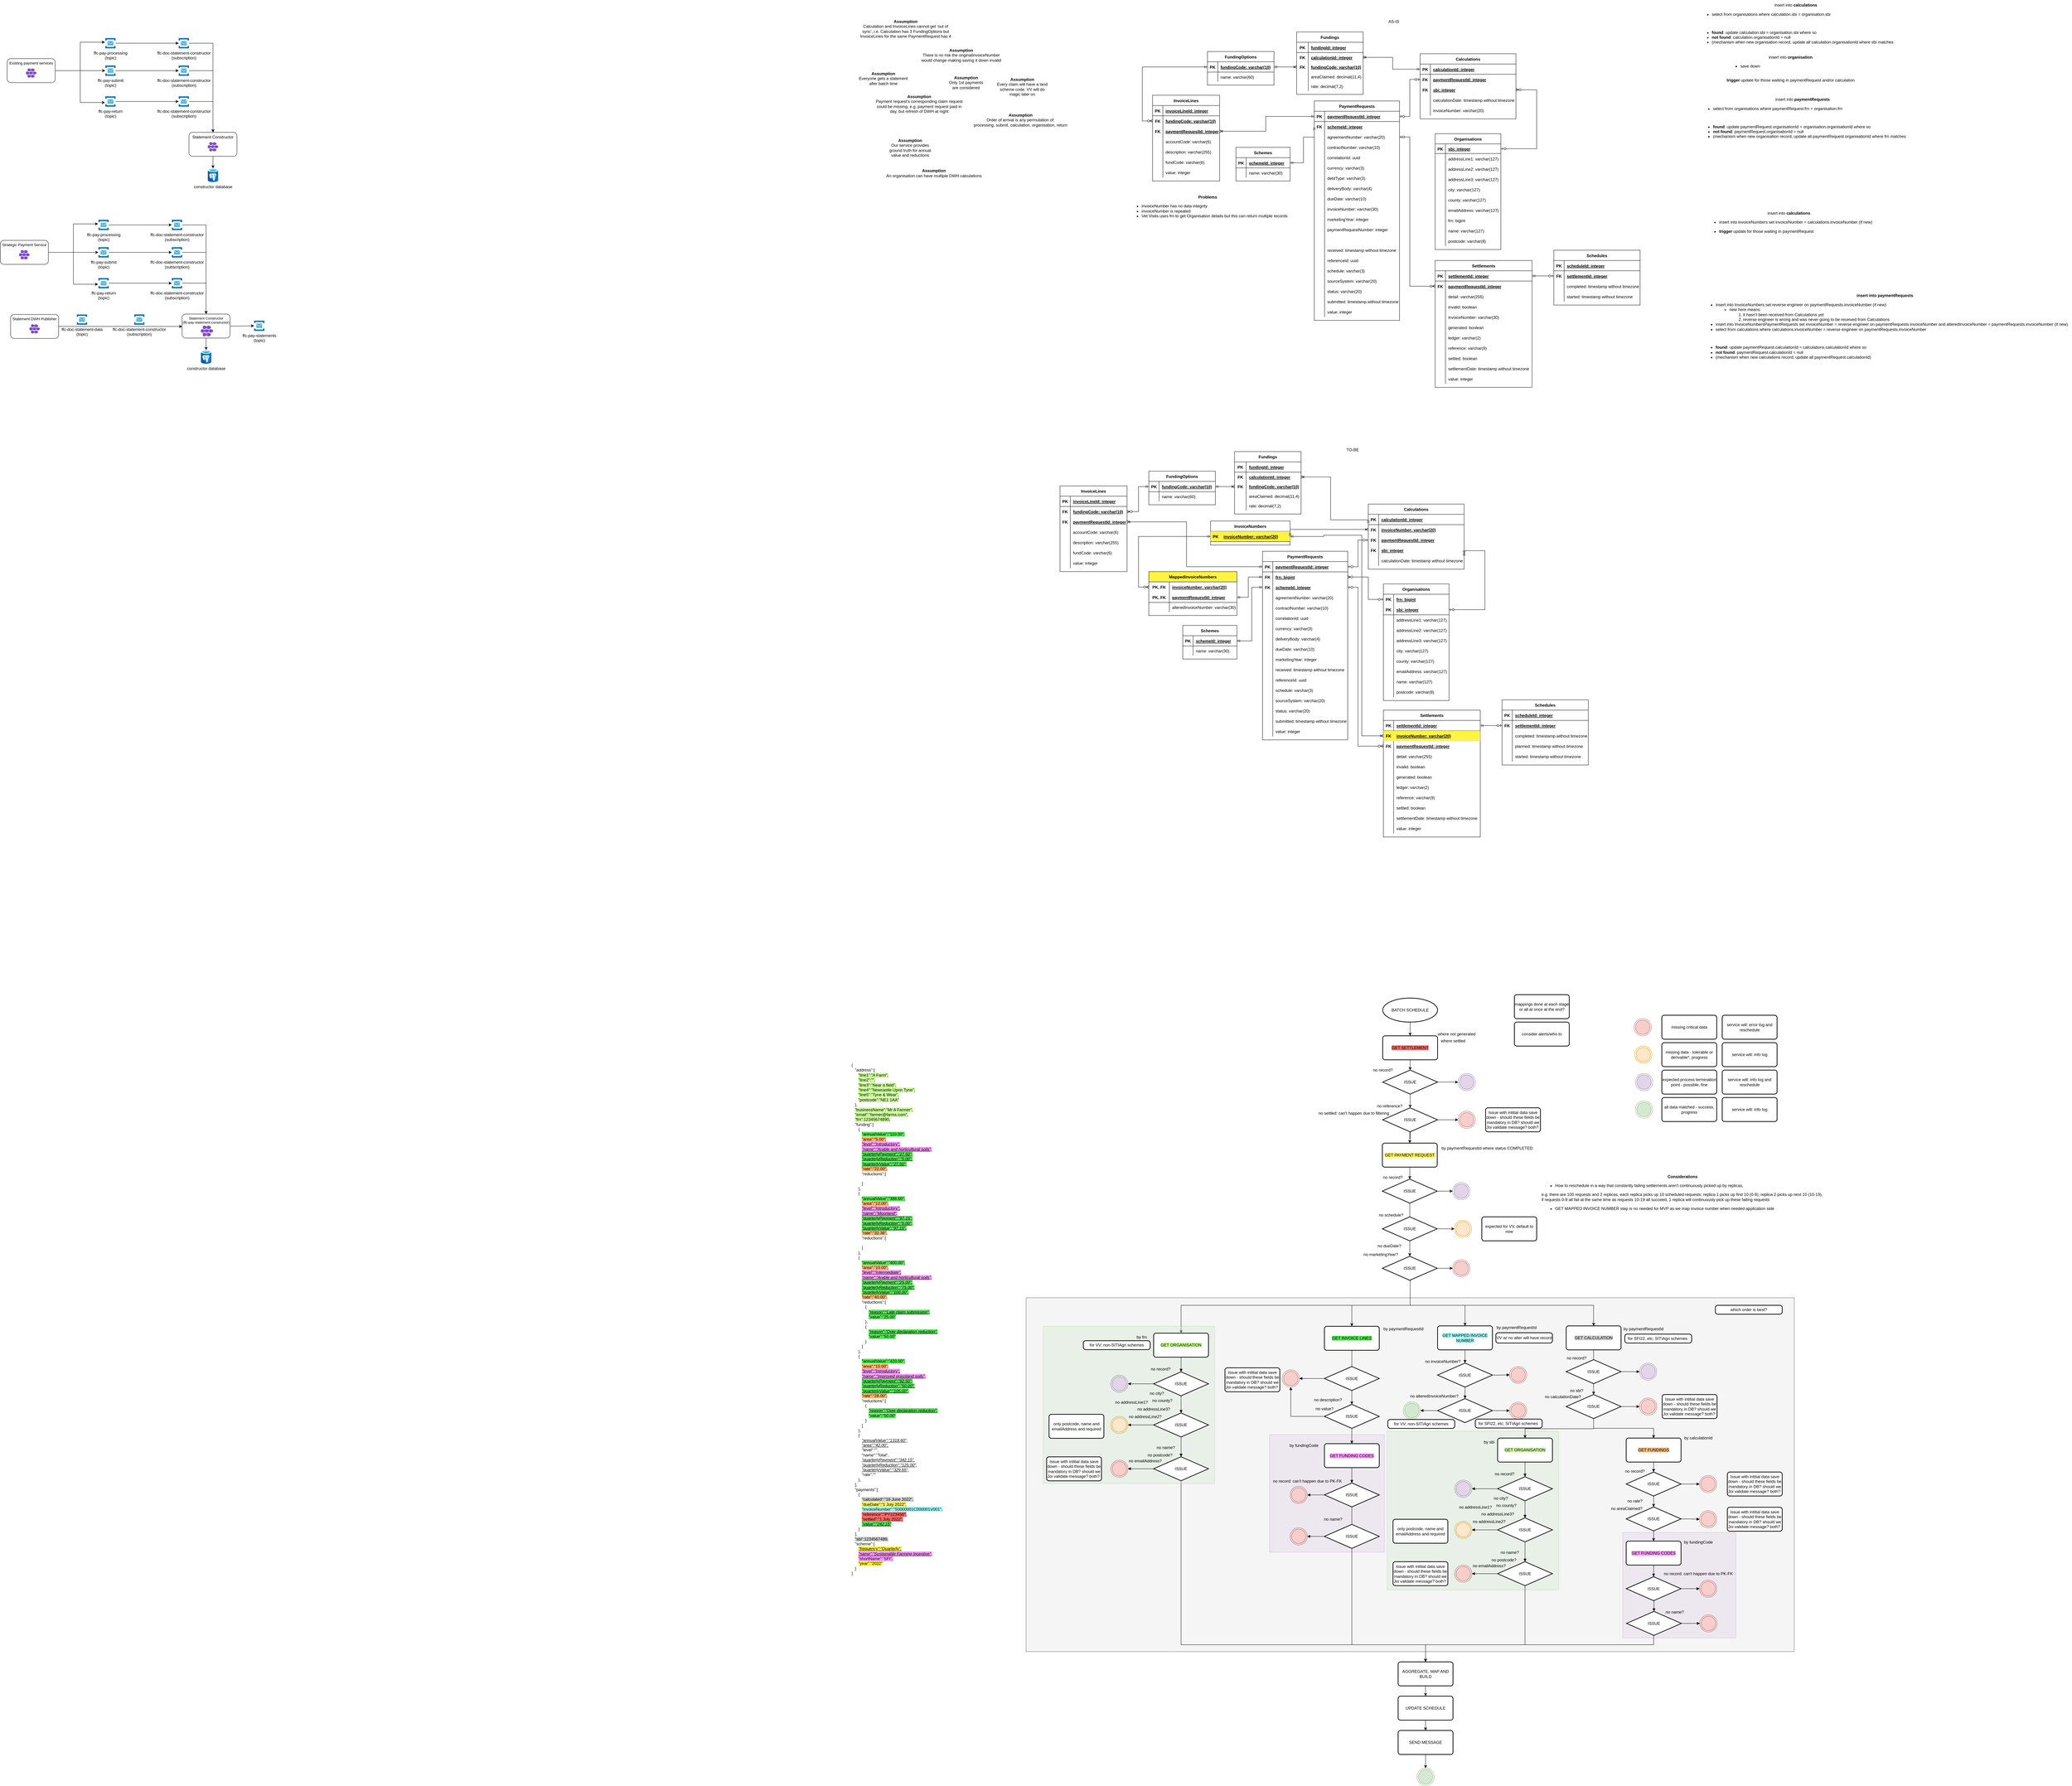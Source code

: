 <mxfile version="21.0.1" type="device"><diagram id="zHEQ0ik8PjDhDu7kq0nJ" name="Page-1"><mxGraphModel dx="4871" dy="-2220" grid="1" gridSize="10" guides="1" tooltips="1" connect="1" arrows="1" fold="1" page="1" pageScale="1" pageWidth="827" pageHeight="1169" math="0" shadow="0"><root><mxCell id="0"/><mxCell id="1" parent="0"/><mxCell id="DBGoesftVbTYLjXQS1os-44" style="edgeStyle=orthogonalEdgeStyle;rounded=0;orthogonalLoop=1;jettySize=auto;html=1;fontSize=11;" parent="1" source="DBGoesftVbTYLjXQS1os-45" target="DBGoesftVbTYLjXQS1os-51" edge="1"><mxGeometry relative="1" as="geometry"/></mxCell><mxCell id="DBGoesftVbTYLjXQS1os-45" value="Statement Constructor" style="rounded=1;whiteSpace=wrap;html=1;verticalAlign=top;fontSize=12;" parent="1" vertex="1"><mxGeometry x="-1850" y="3955" width="140" height="70" as="geometry"/></mxCell><mxCell id="DBGoesftVbTYLjXQS1os-46" value="" style="aspect=fixed;html=1;points=[];align=center;image;fontSize=12;image=img/lib/azure2/compute/Kubernetes_Services.svg;" parent="1" vertex="1"><mxGeometry x="-1795" y="3983.87" width="30" height="26.47" as="geometry"/></mxCell><mxCell id="DBGoesftVbTYLjXQS1os-47" style="edgeStyle=orthogonalEdgeStyle;rounded=0;orthogonalLoop=1;jettySize=auto;html=1;fontSize=11;" parent="1" source="DBGoesftVbTYLjXQS1os-48" target="DBGoesftVbTYLjXQS1os-50" edge="1"><mxGeometry relative="1" as="geometry"/></mxCell><mxCell id="DBGoesftVbTYLjXQS1os-48" value="ffc-pay-return&lt;br&gt;(topic)" style="sketch=0;aspect=fixed;html=1;points=[];align=center;image;fontSize=12;image=img/lib/mscae/Service_Bus.svg;" parent="1" vertex="1"><mxGeometry x="-2094" y="3850" width="30" height="30" as="geometry"/></mxCell><mxCell id="DBGoesftVbTYLjXQS1os-49" style="edgeStyle=orthogonalEdgeStyle;rounded=0;orthogonalLoop=1;jettySize=auto;html=1;entryX=0.5;entryY=0;entryDx=0;entryDy=0;fontSize=11;" parent="1" source="DBGoesftVbTYLjXQS1os-50" target="DBGoesftVbTYLjXQS1os-45" edge="1"><mxGeometry relative="1" as="geometry"><Array as="points"><mxPoint x="-1780" y="3865"/></Array></mxGeometry></mxCell><mxCell id="DBGoesftVbTYLjXQS1os-50" value="ffc-doc-statement-constructor&lt;br&gt;(subscription)" style="sketch=0;aspect=fixed;html=1;points=[];align=center;image;fontSize=12;image=img/lib/mscae/Service_Bus.svg;" parent="1" vertex="1"><mxGeometry x="-1880" y="3850" width="30" height="30" as="geometry"/></mxCell><mxCell id="DBGoesftVbTYLjXQS1os-51" value="constructor database" style="aspect=fixed;html=1;points=[];align=center;image;fontSize=12;image=img/lib/azure2/databases/Azure_Database_PostgreSQL_Server.svg;" parent="1" vertex="1"><mxGeometry x="-1795" y="4060" width="30" height="40" as="geometry"/></mxCell><mxCell id="DBGoesftVbTYLjXQS1os-52" style="edgeStyle=orthogonalEdgeStyle;rounded=0;orthogonalLoop=1;jettySize=auto;html=1;fontSize=11;" parent="1" source="DBGoesftVbTYLjXQS1os-53" target="DBGoesftVbTYLjXQS1os-55" edge="1"><mxGeometry relative="1" as="geometry"/></mxCell><mxCell id="DBGoesftVbTYLjXQS1os-53" value="ffc-pay-submit&lt;br&gt;(topic)" style="sketch=0;aspect=fixed;html=1;points=[];align=center;image;fontSize=12;image=img/lib/mscae/Service_Bus.svg;" parent="1" vertex="1"><mxGeometry x="-2094" y="3760" width="30" height="30" as="geometry"/></mxCell><mxCell id="DBGoesftVbTYLjXQS1os-54" style="edgeStyle=orthogonalEdgeStyle;rounded=0;orthogonalLoop=1;jettySize=auto;html=1;entryX=0.5;entryY=0;entryDx=0;entryDy=0;fontSize=11;" parent="1" source="DBGoesftVbTYLjXQS1os-55" target="DBGoesftVbTYLjXQS1os-45" edge="1"><mxGeometry relative="1" as="geometry"><Array as="points"><mxPoint x="-1780" y="3775"/></Array></mxGeometry></mxCell><mxCell id="DBGoesftVbTYLjXQS1os-55" value="ffc-doc-statement-constructor&lt;br&gt;(subscription)" style="sketch=0;aspect=fixed;html=1;points=[];align=center;image;fontSize=12;image=img/lib/mscae/Service_Bus.svg;" parent="1" vertex="1"><mxGeometry x="-1880" y="3760" width="30" height="30" as="geometry"/></mxCell><mxCell id="DBGoesftVbTYLjXQS1os-56" style="edgeStyle=orthogonalEdgeStyle;rounded=0;orthogonalLoop=1;jettySize=auto;html=1;fontSize=11;" parent="1" source="DBGoesftVbTYLjXQS1os-57" target="DBGoesftVbTYLjXQS1os-59" edge="1"><mxGeometry relative="1" as="geometry"/></mxCell><mxCell id="DBGoesftVbTYLjXQS1os-57" value="ffc-pay-processing&lt;br&gt;(topic)" style="sketch=0;aspect=fixed;html=1;points=[];align=center;image;fontSize=12;image=img/lib/mscae/Service_Bus.svg;" parent="1" vertex="1"><mxGeometry x="-2094" y="3680" width="30" height="30" as="geometry"/></mxCell><mxCell id="DBGoesftVbTYLjXQS1os-58" style="edgeStyle=orthogonalEdgeStyle;rounded=0;orthogonalLoop=1;jettySize=auto;html=1;entryX=0.5;entryY=0;entryDx=0;entryDy=0;fontSize=11;" parent="1" source="DBGoesftVbTYLjXQS1os-59" target="DBGoesftVbTYLjXQS1os-45" edge="1"><mxGeometry relative="1" as="geometry"><Array as="points"><mxPoint x="-1780" y="3695"/></Array></mxGeometry></mxCell><mxCell id="DBGoesftVbTYLjXQS1os-59" value="ffc-doc-statement-constructor&lt;br&gt;(subscription)" style="sketch=0;aspect=fixed;html=1;points=[];align=center;image;fontSize=12;image=img/lib/mscae/Service_Bus.svg;" parent="1" vertex="1"><mxGeometry x="-1880" y="3680" width="30" height="30" as="geometry"/></mxCell><mxCell id="DBGoesftVbTYLjXQS1os-60" style="edgeStyle=orthogonalEdgeStyle;rounded=0;orthogonalLoop=1;jettySize=auto;html=1;entryX=-0.033;entryY=0.4;entryDx=0;entryDy=0;entryPerimeter=0;fontSize=11;" parent="1" source="DBGoesftVbTYLjXQS1os-63" target="DBGoesftVbTYLjXQS1os-57" edge="1"><mxGeometry relative="1" as="geometry"/></mxCell><mxCell id="DBGoesftVbTYLjXQS1os-61" style="edgeStyle=orthogonalEdgeStyle;rounded=0;orthogonalLoop=1;jettySize=auto;html=1;fontSize=11;" parent="1" source="DBGoesftVbTYLjXQS1os-63" target="DBGoesftVbTYLjXQS1os-53" edge="1"><mxGeometry relative="1" as="geometry"/></mxCell><mxCell id="DBGoesftVbTYLjXQS1os-62" style="edgeStyle=orthogonalEdgeStyle;rounded=0;orthogonalLoop=1;jettySize=auto;html=1;entryX=-0.033;entryY=0.6;entryDx=0;entryDy=0;entryPerimeter=0;fontSize=11;" parent="1" source="DBGoesftVbTYLjXQS1os-63" target="DBGoesftVbTYLjXQS1os-48" edge="1"><mxGeometry relative="1" as="geometry"/></mxCell><mxCell id="DBGoesftVbTYLjXQS1os-63" value="Existing payment services" style="rounded=1;whiteSpace=wrap;html=1;verticalAlign=top;fontSize=11;" parent="1" vertex="1"><mxGeometry x="-2380" y="3740" width="140" height="70" as="geometry"/></mxCell><mxCell id="DBGoesftVbTYLjXQS1os-64" value="" style="aspect=fixed;html=1;points=[];align=center;image;fontSize=12;image=img/lib/azure2/compute/Kubernetes_Services.svg;" parent="1" vertex="1"><mxGeometry x="-2325" y="3768.87" width="30" height="26.47" as="geometry"/></mxCell><mxCell id="LUd3xk13k8Z81L3pokVJ-1" style="edgeStyle=orthogonalEdgeStyle;rounded=0;orthogonalLoop=1;jettySize=auto;html=1;fontSize=11;" parent="1" source="LUd3xk13k8Z81L3pokVJ-3" target="LUd3xk13k8Z81L3pokVJ-9" edge="1"><mxGeometry relative="1" as="geometry"/></mxCell><mxCell id="LUd3xk13k8Z81L3pokVJ-2" value="" style="edgeStyle=orthogonalEdgeStyle;rounded=0;orthogonalLoop=1;jettySize=auto;html=1;" parent="1" source="LUd3xk13k8Z81L3pokVJ-3" target="LUd3xk13k8Z81L3pokVJ-27" edge="1"><mxGeometry relative="1" as="geometry"/></mxCell><mxCell id="LUd3xk13k8Z81L3pokVJ-3" value="Statement Constructor&lt;br style=&quot;font-size: 10px;&quot;&gt;(ffc-pay-statement-constructor)" style="rounded=1;whiteSpace=wrap;html=1;verticalAlign=top;fontSize=10;" parent="1" vertex="1"><mxGeometry x="-1870" y="4485" width="140" height="70" as="geometry"/></mxCell><mxCell id="LUd3xk13k8Z81L3pokVJ-4" value="" style="aspect=fixed;html=1;points=[];align=center;image;fontSize=12;image=img/lib/azure2/compute/Kubernetes_Services.svg;" parent="1" vertex="1"><mxGeometry x="-1815" y="4518.87" width="35" height="30.88" as="geometry"/></mxCell><mxCell id="LUd3xk13k8Z81L3pokVJ-5" style="edgeStyle=orthogonalEdgeStyle;rounded=0;orthogonalLoop=1;jettySize=auto;html=1;fontSize=11;" parent="1" source="LUd3xk13k8Z81L3pokVJ-6" target="LUd3xk13k8Z81L3pokVJ-8" edge="1"><mxGeometry relative="1" as="geometry"/></mxCell><mxCell id="LUd3xk13k8Z81L3pokVJ-6" value="ffc-pay-return&lt;br&gt;(topic)" style="sketch=0;aspect=fixed;html=1;points=[];align=center;image;fontSize=12;image=img/lib/mscae/Service_Bus.svg;" parent="1" vertex="1"><mxGeometry x="-2114" y="4380" width="30" height="30" as="geometry"/></mxCell><mxCell id="LUd3xk13k8Z81L3pokVJ-7" style="edgeStyle=orthogonalEdgeStyle;rounded=0;orthogonalLoop=1;jettySize=auto;html=1;entryX=0.5;entryY=0;entryDx=0;entryDy=0;fontSize=11;" parent="1" source="LUd3xk13k8Z81L3pokVJ-8" target="LUd3xk13k8Z81L3pokVJ-3" edge="1"><mxGeometry relative="1" as="geometry"><Array as="points"><mxPoint x="-1800" y="4395"/></Array></mxGeometry></mxCell><mxCell id="LUd3xk13k8Z81L3pokVJ-8" value="ffc-doc-statement-constructor&lt;br&gt;(subscription)" style="sketch=0;aspect=fixed;html=1;points=[];align=center;image;fontSize=12;image=img/lib/mscae/Service_Bus.svg;" parent="1" vertex="1"><mxGeometry x="-1900" y="4380" width="30" height="30" as="geometry"/></mxCell><mxCell id="LUd3xk13k8Z81L3pokVJ-9" value="constructor database" style="aspect=fixed;html=1;points=[];align=center;image;fontSize=12;image=img/lib/azure2/databases/Azure_Database_PostgreSQL_Server.svg;" parent="1" vertex="1"><mxGeometry x="-1815" y="4590" width="30" height="40" as="geometry"/></mxCell><mxCell id="LUd3xk13k8Z81L3pokVJ-10" style="edgeStyle=orthogonalEdgeStyle;rounded=0;orthogonalLoop=1;jettySize=auto;html=1;fontSize=11;" parent="1" source="LUd3xk13k8Z81L3pokVJ-11" target="LUd3xk13k8Z81L3pokVJ-13" edge="1"><mxGeometry relative="1" as="geometry"/></mxCell><mxCell id="LUd3xk13k8Z81L3pokVJ-11" value="ffc-pay-submit&lt;br&gt;(topic)" style="sketch=0;aspect=fixed;html=1;points=[];align=center;image;fontSize=12;image=img/lib/mscae/Service_Bus.svg;" parent="1" vertex="1"><mxGeometry x="-2114" y="4290" width="30" height="30" as="geometry"/></mxCell><mxCell id="LUd3xk13k8Z81L3pokVJ-12" style="edgeStyle=orthogonalEdgeStyle;rounded=0;orthogonalLoop=1;jettySize=auto;html=1;entryX=0.5;entryY=0;entryDx=0;entryDy=0;fontSize=11;" parent="1" source="LUd3xk13k8Z81L3pokVJ-13" target="LUd3xk13k8Z81L3pokVJ-3" edge="1"><mxGeometry relative="1" as="geometry"><Array as="points"><mxPoint x="-1800" y="4305"/></Array></mxGeometry></mxCell><mxCell id="LUd3xk13k8Z81L3pokVJ-13" value="ffc-doc-statement-constructor&lt;br&gt;(subscription)" style="sketch=0;aspect=fixed;html=1;points=[];align=center;image;fontSize=12;image=img/lib/mscae/Service_Bus.svg;" parent="1" vertex="1"><mxGeometry x="-1900" y="4290" width="30" height="30" as="geometry"/></mxCell><mxCell id="LUd3xk13k8Z81L3pokVJ-14" style="edgeStyle=orthogonalEdgeStyle;rounded=0;orthogonalLoop=1;jettySize=auto;html=1;fontSize=11;" parent="1" source="LUd3xk13k8Z81L3pokVJ-15" target="LUd3xk13k8Z81L3pokVJ-17" edge="1"><mxGeometry relative="1" as="geometry"/></mxCell><mxCell id="LUd3xk13k8Z81L3pokVJ-15" value="ffc-pay-processing&lt;br&gt;(topic)" style="sketch=0;aspect=fixed;html=1;points=[];align=center;image;fontSize=12;image=img/lib/mscae/Service_Bus.svg;" parent="1" vertex="1"><mxGeometry x="-2114" y="4210" width="30" height="30" as="geometry"/></mxCell><mxCell id="LUd3xk13k8Z81L3pokVJ-16" style="edgeStyle=orthogonalEdgeStyle;rounded=0;orthogonalLoop=1;jettySize=auto;html=1;entryX=0.5;entryY=0;entryDx=0;entryDy=0;fontSize=11;" parent="1" source="LUd3xk13k8Z81L3pokVJ-17" target="LUd3xk13k8Z81L3pokVJ-3" edge="1"><mxGeometry relative="1" as="geometry"><Array as="points"><mxPoint x="-1800" y="4225"/></Array></mxGeometry></mxCell><mxCell id="LUd3xk13k8Z81L3pokVJ-17" value="ffc-doc-statement-constructor&lt;br&gt;(subscription)" style="sketch=0;aspect=fixed;html=1;points=[];align=center;image;fontSize=12;image=img/lib/mscae/Service_Bus.svg;" parent="1" vertex="1"><mxGeometry x="-1900" y="4210" width="30" height="30" as="geometry"/></mxCell><mxCell id="LUd3xk13k8Z81L3pokVJ-18" style="edgeStyle=orthogonalEdgeStyle;rounded=0;orthogonalLoop=1;jettySize=auto;html=1;entryX=-0.033;entryY=0.4;entryDx=0;entryDy=0;entryPerimeter=0;fontSize=11;" parent="1" source="LUd3xk13k8Z81L3pokVJ-21" target="LUd3xk13k8Z81L3pokVJ-15" edge="1"><mxGeometry relative="1" as="geometry"/></mxCell><mxCell id="LUd3xk13k8Z81L3pokVJ-19" style="edgeStyle=orthogonalEdgeStyle;rounded=0;orthogonalLoop=1;jettySize=auto;html=1;fontSize=11;" parent="1" source="LUd3xk13k8Z81L3pokVJ-21" target="LUd3xk13k8Z81L3pokVJ-11" edge="1"><mxGeometry relative="1" as="geometry"/></mxCell><mxCell id="LUd3xk13k8Z81L3pokVJ-20" style="edgeStyle=orthogonalEdgeStyle;rounded=0;orthogonalLoop=1;jettySize=auto;html=1;entryX=-0.033;entryY=0.6;entryDx=0;entryDy=0;entryPerimeter=0;fontSize=11;" parent="1" source="LUd3xk13k8Z81L3pokVJ-21" target="LUd3xk13k8Z81L3pokVJ-6" edge="1"><mxGeometry relative="1" as="geometry"/></mxCell><mxCell id="LUd3xk13k8Z81L3pokVJ-21" value="Strategic Payment Service" style="rounded=1;whiteSpace=wrap;html=1;verticalAlign=top;fontSize=11;" parent="1" vertex="1"><mxGeometry x="-2400" y="4270" width="140" height="70" as="geometry"/></mxCell><mxCell id="LUd3xk13k8Z81L3pokVJ-22" value="" style="aspect=fixed;html=1;points=[];align=center;image;fontSize=12;image=img/lib/azure2/compute/Kubernetes_Services.svg;" parent="1" vertex="1"><mxGeometry x="-2345" y="4298.87" width="30" height="26.47" as="geometry"/></mxCell><mxCell id="LUd3xk13k8Z81L3pokVJ-27" value="ffc-pay-statements&lt;br&gt;(topic)" style="sketch=0;aspect=fixed;html=1;points=[];align=center;image;fontSize=12;image=img/lib/mscae/Service_Bus.svg;" parent="1" vertex="1"><mxGeometry x="-1660" y="4504.11" width="30" height="30" as="geometry"/></mxCell><mxCell id="LUd3xk13k8Z81L3pokVJ-35" style="edgeStyle=orthogonalEdgeStyle;rounded=0;orthogonalLoop=1;jettySize=auto;html=1;entryX=0;entryY=0.5;entryDx=0;entryDy=0;" parent="1" edge="1"><mxGeometry relative="1" as="geometry"><mxPoint x="-1869.75" y="4521.13" as="targetPoint"/><mxPoint x="-2232.5" y="4521.13" as="sourcePoint"/></mxGeometry></mxCell><mxCell id="LUd3xk13k8Z81L3pokVJ-39" value="ffc-doc-statement-data&lt;br&gt;(topic)" style="sketch=0;aspect=fixed;html=1;points=[];align=center;image;fontSize=12;image=img/lib/mscae/Service_Bus.svg;" parent="1" vertex="1"><mxGeometry x="-2177" y="4486.13" width="30" height="30" as="geometry"/></mxCell><mxCell id="LUd3xk13k8Z81L3pokVJ-40" value="ffc-doc-statement-constructor&lt;br&gt;(subscription)" style="sketch=0;aspect=fixed;html=1;points=[];align=center;image;fontSize=12;image=img/lib/mscae/Service_Bus.svg;" parent="1" vertex="1"><mxGeometry x="-2009.75" y="4486" width="30" height="30" as="geometry"/></mxCell><mxCell id="foQ63BPI2r84kcAHkDzk-2" value="PaymentRequests" style="shape=table;startSize=30;container=1;collapsible=1;childLayout=tableLayout;fixedRows=1;rowLines=0;fontStyle=1;align=center;resizeLast=1;" vertex="1" parent="1"><mxGeometry x="1431.5" y="3863.5" width="248.5" height="640" as="geometry"><mxRectangle x="-580" y="992" width="140" height="30" as="alternateBounds"/></mxGeometry></mxCell><mxCell id="foQ63BPI2r84kcAHkDzk-3" value="" style="shape=tableRow;horizontal=0;startSize=0;swimlaneHead=0;swimlaneBody=0;fillColor=none;collapsible=0;dropTarget=0;points=[[0,0.5],[1,0.5]];portConstraint=eastwest;top=0;left=0;right=0;bottom=1;" vertex="1" parent="foQ63BPI2r84kcAHkDzk-2"><mxGeometry y="30" width="248.5" height="30" as="geometry"/></mxCell><mxCell id="foQ63BPI2r84kcAHkDzk-4" value="PK" style="shape=partialRectangle;connectable=0;fillColor=none;top=0;left=0;bottom=0;right=0;fontStyle=1;overflow=hidden;" vertex="1" parent="foQ63BPI2r84kcAHkDzk-3"><mxGeometry width="30" height="30" as="geometry"><mxRectangle width="30" height="30" as="alternateBounds"/></mxGeometry></mxCell><mxCell id="foQ63BPI2r84kcAHkDzk-5" value="paymentRequestId: integer" style="shape=partialRectangle;connectable=0;fillColor=none;top=0;left=0;bottom=0;right=0;align=left;spacingLeft=6;fontStyle=5;overflow=hidden;" vertex="1" parent="foQ63BPI2r84kcAHkDzk-3"><mxGeometry x="30" width="218.5" height="30" as="geometry"><mxRectangle width="218.5" height="30" as="alternateBounds"/></mxGeometry></mxCell><mxCell id="foQ63BPI2r84kcAHkDzk-6" style="shape=tableRow;horizontal=0;startSize=0;swimlaneHead=0;swimlaneBody=0;fillColor=none;collapsible=0;dropTarget=0;points=[[0,0.5],[1,0.5]];portConstraint=eastwest;top=0;left=0;right=0;bottom=0;" vertex="1" parent="foQ63BPI2r84kcAHkDzk-2"><mxGeometry y="60" width="248.5" height="30" as="geometry"/></mxCell><mxCell id="foQ63BPI2r84kcAHkDzk-7" value="FK" style="shape=partialRectangle;connectable=0;fillColor=none;top=0;left=0;bottom=0;right=0;editable=1;overflow=hidden;fontStyle=1" vertex="1" parent="foQ63BPI2r84kcAHkDzk-6"><mxGeometry width="30" height="30" as="geometry"><mxRectangle width="30" height="30" as="alternateBounds"/></mxGeometry></mxCell><mxCell id="foQ63BPI2r84kcAHkDzk-8" value="schemeId: integer" style="shape=partialRectangle;connectable=0;fillColor=none;top=0;left=0;bottom=0;right=0;align=left;spacingLeft=6;overflow=hidden;fontStyle=5" vertex="1" parent="foQ63BPI2r84kcAHkDzk-6"><mxGeometry x="30" width="218.5" height="30" as="geometry"><mxRectangle width="218.5" height="30" as="alternateBounds"/></mxGeometry></mxCell><mxCell id="foQ63BPI2r84kcAHkDzk-9" style="shape=tableRow;horizontal=0;startSize=0;swimlaneHead=0;swimlaneBody=0;fillColor=none;collapsible=0;dropTarget=0;points=[[0,0.5],[1,0.5]];portConstraint=eastwest;top=0;left=0;right=0;bottom=0;" vertex="1" parent="foQ63BPI2r84kcAHkDzk-2"><mxGeometry y="90" width="248.5" height="30" as="geometry"/></mxCell><mxCell id="foQ63BPI2r84kcAHkDzk-10" style="shape=partialRectangle;connectable=0;fillColor=none;top=0;left=0;bottom=0;right=0;editable=1;overflow=hidden;fontStyle=1" vertex="1" parent="foQ63BPI2r84kcAHkDzk-9"><mxGeometry width="30" height="30" as="geometry"><mxRectangle width="30" height="30" as="alternateBounds"/></mxGeometry></mxCell><mxCell id="foQ63BPI2r84kcAHkDzk-11" value="agreementNumber: varchar(20)" style="shape=partialRectangle;connectable=0;fillColor=none;top=0;left=0;bottom=0;right=0;align=left;spacingLeft=6;overflow=hidden;fontStyle=0" vertex="1" parent="foQ63BPI2r84kcAHkDzk-9"><mxGeometry x="30" width="218.5" height="30" as="geometry"><mxRectangle width="218.5" height="30" as="alternateBounds"/></mxGeometry></mxCell><mxCell id="foQ63BPI2r84kcAHkDzk-12" style="shape=tableRow;horizontal=0;startSize=0;swimlaneHead=0;swimlaneBody=0;fillColor=none;collapsible=0;dropTarget=0;points=[[0,0.5],[1,0.5]];portConstraint=eastwest;top=0;left=0;right=0;bottom=0;" vertex="1" parent="foQ63BPI2r84kcAHkDzk-2"><mxGeometry y="120" width="248.5" height="30" as="geometry"/></mxCell><mxCell id="foQ63BPI2r84kcAHkDzk-13" style="shape=partialRectangle;connectable=0;fillColor=none;top=0;left=0;bottom=0;right=0;editable=1;overflow=hidden;fontStyle=1" vertex="1" parent="foQ63BPI2r84kcAHkDzk-12"><mxGeometry width="30" height="30" as="geometry"><mxRectangle width="30" height="30" as="alternateBounds"/></mxGeometry></mxCell><mxCell id="foQ63BPI2r84kcAHkDzk-14" value="contractNumber: varchar(10)" style="shape=partialRectangle;connectable=0;fillColor=none;top=0;left=0;bottom=0;right=0;align=left;spacingLeft=6;overflow=hidden;fontStyle=0" vertex="1" parent="foQ63BPI2r84kcAHkDzk-12"><mxGeometry x="30" width="218.5" height="30" as="geometry"><mxRectangle width="218.5" height="30" as="alternateBounds"/></mxGeometry></mxCell><mxCell id="foQ63BPI2r84kcAHkDzk-15" style="shape=tableRow;horizontal=0;startSize=0;swimlaneHead=0;swimlaneBody=0;fillColor=none;collapsible=0;dropTarget=0;points=[[0,0.5],[1,0.5]];portConstraint=eastwest;top=0;left=0;right=0;bottom=0;" vertex="1" parent="foQ63BPI2r84kcAHkDzk-2"><mxGeometry y="150" width="248.5" height="30" as="geometry"/></mxCell><mxCell id="foQ63BPI2r84kcAHkDzk-16" style="shape=partialRectangle;connectable=0;fillColor=none;top=0;left=0;bottom=0;right=0;editable=1;overflow=hidden;fontStyle=1" vertex="1" parent="foQ63BPI2r84kcAHkDzk-15"><mxGeometry width="30" height="30" as="geometry"><mxRectangle width="30" height="30" as="alternateBounds"/></mxGeometry></mxCell><mxCell id="foQ63BPI2r84kcAHkDzk-17" value="correlationId: uuid" style="shape=partialRectangle;connectable=0;fillColor=none;top=0;left=0;bottom=0;right=0;align=left;spacingLeft=6;overflow=hidden;fontStyle=0" vertex="1" parent="foQ63BPI2r84kcAHkDzk-15"><mxGeometry x="30" width="218.5" height="30" as="geometry"><mxRectangle width="218.5" height="30" as="alternateBounds"/></mxGeometry></mxCell><mxCell id="foQ63BPI2r84kcAHkDzk-18" style="shape=tableRow;horizontal=0;startSize=0;swimlaneHead=0;swimlaneBody=0;fillColor=none;collapsible=0;dropTarget=0;points=[[0,0.5],[1,0.5]];portConstraint=eastwest;top=0;left=0;right=0;bottom=0;" vertex="1" parent="foQ63BPI2r84kcAHkDzk-2"><mxGeometry y="180" width="248.5" height="30" as="geometry"/></mxCell><mxCell id="foQ63BPI2r84kcAHkDzk-19" style="shape=partialRectangle;connectable=0;fillColor=none;top=0;left=0;bottom=0;right=0;editable=1;overflow=hidden;fontStyle=1" vertex="1" parent="foQ63BPI2r84kcAHkDzk-18"><mxGeometry width="30" height="30" as="geometry"><mxRectangle width="30" height="30" as="alternateBounds"/></mxGeometry></mxCell><mxCell id="foQ63BPI2r84kcAHkDzk-20" value="currency: varchar(3)" style="shape=partialRectangle;connectable=0;fillColor=none;top=0;left=0;bottom=0;right=0;align=left;spacingLeft=6;overflow=hidden;fontStyle=0" vertex="1" parent="foQ63BPI2r84kcAHkDzk-18"><mxGeometry x="30" width="218.5" height="30" as="geometry"><mxRectangle width="218.5" height="30" as="alternateBounds"/></mxGeometry></mxCell><mxCell id="foQ63BPI2r84kcAHkDzk-21" style="shape=tableRow;horizontal=0;startSize=0;swimlaneHead=0;swimlaneBody=0;fillColor=none;collapsible=0;dropTarget=0;points=[[0,0.5],[1,0.5]];portConstraint=eastwest;top=0;left=0;right=0;bottom=0;" vertex="1" parent="foQ63BPI2r84kcAHkDzk-2"><mxGeometry y="210" width="248.5" height="30" as="geometry"/></mxCell><mxCell id="foQ63BPI2r84kcAHkDzk-22" style="shape=partialRectangle;connectable=0;fillColor=none;top=0;left=0;bottom=0;right=0;editable=1;overflow=hidden;fontStyle=1" vertex="1" parent="foQ63BPI2r84kcAHkDzk-21"><mxGeometry width="30" height="30" as="geometry"><mxRectangle width="30" height="30" as="alternateBounds"/></mxGeometry></mxCell><mxCell id="foQ63BPI2r84kcAHkDzk-23" value="debtType: varchar(3)" style="shape=partialRectangle;connectable=0;fillColor=none;top=0;left=0;bottom=0;right=0;align=left;spacingLeft=6;overflow=hidden;fontStyle=0" vertex="1" parent="foQ63BPI2r84kcAHkDzk-21"><mxGeometry x="30" width="218.5" height="30" as="geometry"><mxRectangle width="218.5" height="30" as="alternateBounds"/></mxGeometry></mxCell><mxCell id="foQ63BPI2r84kcAHkDzk-24" style="shape=tableRow;horizontal=0;startSize=0;swimlaneHead=0;swimlaneBody=0;fillColor=none;collapsible=0;dropTarget=0;points=[[0,0.5],[1,0.5]];portConstraint=eastwest;top=0;left=0;right=0;bottom=0;" vertex="1" parent="foQ63BPI2r84kcAHkDzk-2"><mxGeometry y="240" width="248.5" height="30" as="geometry"/></mxCell><mxCell id="foQ63BPI2r84kcAHkDzk-25" style="shape=partialRectangle;connectable=0;fillColor=none;top=0;left=0;bottom=0;right=0;editable=1;overflow=hidden;fontStyle=1" vertex="1" parent="foQ63BPI2r84kcAHkDzk-24"><mxGeometry width="30" height="30" as="geometry"><mxRectangle width="30" height="30" as="alternateBounds"/></mxGeometry></mxCell><mxCell id="foQ63BPI2r84kcAHkDzk-26" value="deliveryBody: varchar(4)" style="shape=partialRectangle;connectable=0;fillColor=none;top=0;left=0;bottom=0;right=0;align=left;spacingLeft=6;overflow=hidden;fontStyle=0" vertex="1" parent="foQ63BPI2r84kcAHkDzk-24"><mxGeometry x="30" width="218.5" height="30" as="geometry"><mxRectangle width="218.5" height="30" as="alternateBounds"/></mxGeometry></mxCell><mxCell id="foQ63BPI2r84kcAHkDzk-27" style="shape=tableRow;horizontal=0;startSize=0;swimlaneHead=0;swimlaneBody=0;fillColor=none;collapsible=0;dropTarget=0;points=[[0,0.5],[1,0.5]];portConstraint=eastwest;top=0;left=0;right=0;bottom=0;" vertex="1" parent="foQ63BPI2r84kcAHkDzk-2"><mxGeometry y="270" width="248.5" height="30" as="geometry"/></mxCell><mxCell id="foQ63BPI2r84kcAHkDzk-28" style="shape=partialRectangle;connectable=0;fillColor=none;top=0;left=0;bottom=0;right=0;editable=1;overflow=hidden;fontStyle=1" vertex="1" parent="foQ63BPI2r84kcAHkDzk-27"><mxGeometry width="30" height="30" as="geometry"><mxRectangle width="30" height="30" as="alternateBounds"/></mxGeometry></mxCell><mxCell id="foQ63BPI2r84kcAHkDzk-29" value="dueDate: varchar(10)" style="shape=partialRectangle;connectable=0;fillColor=none;top=0;left=0;bottom=0;right=0;align=left;spacingLeft=6;overflow=hidden;fontStyle=0" vertex="1" parent="foQ63BPI2r84kcAHkDzk-27"><mxGeometry x="30" width="218.5" height="30" as="geometry"><mxRectangle width="218.5" height="30" as="alternateBounds"/></mxGeometry></mxCell><mxCell id="foQ63BPI2r84kcAHkDzk-30" style="shape=tableRow;horizontal=0;startSize=0;swimlaneHead=0;swimlaneBody=0;fillColor=none;collapsible=0;dropTarget=0;points=[[0,0.5],[1,0.5]];portConstraint=eastwest;top=0;left=0;right=0;bottom=0;" vertex="1" parent="foQ63BPI2r84kcAHkDzk-2"><mxGeometry y="300" width="248.5" height="30" as="geometry"/></mxCell><mxCell id="foQ63BPI2r84kcAHkDzk-31" style="shape=partialRectangle;connectable=0;fillColor=none;top=0;left=0;bottom=0;right=0;editable=1;overflow=hidden;fontStyle=1" vertex="1" parent="foQ63BPI2r84kcAHkDzk-30"><mxGeometry width="30" height="30" as="geometry"><mxRectangle width="30" height="30" as="alternateBounds"/></mxGeometry></mxCell><mxCell id="foQ63BPI2r84kcAHkDzk-32" value="invoiceNumber: varchar(30)" style="shape=partialRectangle;connectable=0;fillColor=none;top=0;left=0;bottom=0;right=0;align=left;spacingLeft=6;overflow=hidden;fontStyle=0" vertex="1" parent="foQ63BPI2r84kcAHkDzk-30"><mxGeometry x="30" width="218.5" height="30" as="geometry"><mxRectangle width="218.5" height="30" as="alternateBounds"/></mxGeometry></mxCell><mxCell id="foQ63BPI2r84kcAHkDzk-33" style="shape=tableRow;horizontal=0;startSize=0;swimlaneHead=0;swimlaneBody=0;fillColor=none;collapsible=0;dropTarget=0;points=[[0,0.5],[1,0.5]];portConstraint=eastwest;top=0;left=0;right=0;bottom=0;" vertex="1" parent="foQ63BPI2r84kcAHkDzk-2"><mxGeometry y="330" width="248.5" height="30" as="geometry"/></mxCell><mxCell id="foQ63BPI2r84kcAHkDzk-34" style="shape=partialRectangle;connectable=0;fillColor=none;top=0;left=0;bottom=0;right=0;editable=1;overflow=hidden;fontStyle=1" vertex="1" parent="foQ63BPI2r84kcAHkDzk-33"><mxGeometry width="30" height="30" as="geometry"><mxRectangle width="30" height="30" as="alternateBounds"/></mxGeometry></mxCell><mxCell id="foQ63BPI2r84kcAHkDzk-35" value="marketingYear: integer" style="shape=partialRectangle;connectable=0;fillColor=none;top=0;left=0;bottom=0;right=0;align=left;spacingLeft=6;overflow=hidden;fontStyle=0" vertex="1" parent="foQ63BPI2r84kcAHkDzk-33"><mxGeometry x="30" width="218.5" height="30" as="geometry"><mxRectangle width="218.5" height="30" as="alternateBounds"/></mxGeometry></mxCell><mxCell id="foQ63BPI2r84kcAHkDzk-36" style="shape=tableRow;horizontal=0;startSize=0;swimlaneHead=0;swimlaneBody=0;fillColor=none;collapsible=0;dropTarget=0;points=[[0,0.5],[1,0.5]];portConstraint=eastwest;top=0;left=0;right=0;bottom=0;" vertex="1" parent="foQ63BPI2r84kcAHkDzk-2"><mxGeometry y="360" width="248.5" height="30" as="geometry"/></mxCell><mxCell id="foQ63BPI2r84kcAHkDzk-37" style="shape=partialRectangle;connectable=0;fillColor=none;top=0;left=0;bottom=0;right=0;editable=1;overflow=hidden;fontStyle=1" vertex="1" parent="foQ63BPI2r84kcAHkDzk-36"><mxGeometry width="30" height="30" as="geometry"><mxRectangle width="30" height="30" as="alternateBounds"/></mxGeometry></mxCell><mxCell id="foQ63BPI2r84kcAHkDzk-38" value="paymentRequestNumber: integer" style="shape=partialRectangle;connectable=0;fillColor=none;top=0;left=0;bottom=0;right=0;align=left;spacingLeft=6;overflow=hidden;fontStyle=0" vertex="1" parent="foQ63BPI2r84kcAHkDzk-36"><mxGeometry x="30" width="218.5" height="30" as="geometry"><mxRectangle width="218.5" height="30" as="alternateBounds"/></mxGeometry></mxCell><mxCell id="foQ63BPI2r84kcAHkDzk-39" style="shape=tableRow;horizontal=0;startSize=0;swimlaneHead=0;swimlaneBody=0;fillColor=none;collapsible=0;dropTarget=0;points=[[0,0.5],[1,0.5]];portConstraint=eastwest;top=0;left=0;right=0;bottom=0;" vertex="1" parent="foQ63BPI2r84kcAHkDzk-2"><mxGeometry y="390" width="248.5" height="30" as="geometry"/></mxCell><mxCell id="foQ63BPI2r84kcAHkDzk-40" style="shape=partialRectangle;connectable=0;fillColor=none;top=0;left=0;bottom=0;right=0;editable=1;overflow=hidden;fontStyle=1" vertex="1" parent="foQ63BPI2r84kcAHkDzk-39"><mxGeometry width="30" height="30" as="geometry"><mxRectangle width="30" height="30" as="alternateBounds"/></mxGeometry></mxCell><mxCell id="foQ63BPI2r84kcAHkDzk-41" style="shape=partialRectangle;connectable=0;fillColor=none;top=0;left=0;bottom=0;right=0;align=left;spacingLeft=6;overflow=hidden;fontStyle=0" vertex="1" parent="foQ63BPI2r84kcAHkDzk-39"><mxGeometry x="30" width="218.5" height="30" as="geometry"><mxRectangle width="218.5" height="30" as="alternateBounds"/></mxGeometry></mxCell><mxCell id="foQ63BPI2r84kcAHkDzk-42" style="shape=tableRow;horizontal=0;startSize=0;swimlaneHead=0;swimlaneBody=0;fillColor=none;collapsible=0;dropTarget=0;points=[[0,0.5],[1,0.5]];portConstraint=eastwest;top=0;left=0;right=0;bottom=0;" vertex="1" parent="foQ63BPI2r84kcAHkDzk-2"><mxGeometry y="420" width="248.5" height="30" as="geometry"/></mxCell><mxCell id="foQ63BPI2r84kcAHkDzk-43" style="shape=partialRectangle;connectable=0;fillColor=none;top=0;left=0;bottom=0;right=0;editable=1;overflow=hidden;fontStyle=1" vertex="1" parent="foQ63BPI2r84kcAHkDzk-42"><mxGeometry width="30" height="30" as="geometry"><mxRectangle width="30" height="30" as="alternateBounds"/></mxGeometry></mxCell><mxCell id="foQ63BPI2r84kcAHkDzk-44" value="received: timestamp without timezone" style="shape=partialRectangle;connectable=0;fillColor=none;top=0;left=0;bottom=0;right=0;align=left;spacingLeft=6;overflow=hidden;fontStyle=0" vertex="1" parent="foQ63BPI2r84kcAHkDzk-42"><mxGeometry x="30" width="218.5" height="30" as="geometry"><mxRectangle width="218.5" height="30" as="alternateBounds"/></mxGeometry></mxCell><mxCell id="foQ63BPI2r84kcAHkDzk-45" style="shape=tableRow;horizontal=0;startSize=0;swimlaneHead=0;swimlaneBody=0;fillColor=none;collapsible=0;dropTarget=0;points=[[0,0.5],[1,0.5]];portConstraint=eastwest;top=0;left=0;right=0;bottom=0;" vertex="1" parent="foQ63BPI2r84kcAHkDzk-2"><mxGeometry y="450" width="248.5" height="30" as="geometry"/></mxCell><mxCell id="foQ63BPI2r84kcAHkDzk-46" style="shape=partialRectangle;connectable=0;fillColor=none;top=0;left=0;bottom=0;right=0;editable=1;overflow=hidden;fontStyle=1" vertex="1" parent="foQ63BPI2r84kcAHkDzk-45"><mxGeometry width="30" height="30" as="geometry"><mxRectangle width="30" height="30" as="alternateBounds"/></mxGeometry></mxCell><mxCell id="foQ63BPI2r84kcAHkDzk-47" value="referenceId: uuid" style="shape=partialRectangle;connectable=0;fillColor=none;top=0;left=0;bottom=0;right=0;align=left;spacingLeft=6;overflow=hidden;fontStyle=0" vertex="1" parent="foQ63BPI2r84kcAHkDzk-45"><mxGeometry x="30" width="218.5" height="30" as="geometry"><mxRectangle width="218.5" height="30" as="alternateBounds"/></mxGeometry></mxCell><mxCell id="foQ63BPI2r84kcAHkDzk-48" style="shape=tableRow;horizontal=0;startSize=0;swimlaneHead=0;swimlaneBody=0;fillColor=none;collapsible=0;dropTarget=0;points=[[0,0.5],[1,0.5]];portConstraint=eastwest;top=0;left=0;right=0;bottom=0;" vertex="1" parent="foQ63BPI2r84kcAHkDzk-2"><mxGeometry y="480" width="248.5" height="30" as="geometry"/></mxCell><mxCell id="foQ63BPI2r84kcAHkDzk-49" style="shape=partialRectangle;connectable=0;fillColor=none;top=0;left=0;bottom=0;right=0;editable=1;overflow=hidden;fontStyle=1" vertex="1" parent="foQ63BPI2r84kcAHkDzk-48"><mxGeometry width="30" height="30" as="geometry"><mxRectangle width="30" height="30" as="alternateBounds"/></mxGeometry></mxCell><mxCell id="foQ63BPI2r84kcAHkDzk-50" value="schedule: varchar(3)" style="shape=partialRectangle;connectable=0;fillColor=none;top=0;left=0;bottom=0;right=0;align=left;spacingLeft=6;overflow=hidden;fontStyle=0" vertex="1" parent="foQ63BPI2r84kcAHkDzk-48"><mxGeometry x="30" width="218.5" height="30" as="geometry"><mxRectangle width="218.5" height="30" as="alternateBounds"/></mxGeometry></mxCell><mxCell id="foQ63BPI2r84kcAHkDzk-51" style="shape=tableRow;horizontal=0;startSize=0;swimlaneHead=0;swimlaneBody=0;fillColor=none;collapsible=0;dropTarget=0;points=[[0,0.5],[1,0.5]];portConstraint=eastwest;top=0;left=0;right=0;bottom=0;" vertex="1" parent="foQ63BPI2r84kcAHkDzk-2"><mxGeometry y="510" width="248.5" height="30" as="geometry"/></mxCell><mxCell id="foQ63BPI2r84kcAHkDzk-52" style="shape=partialRectangle;connectable=0;fillColor=none;top=0;left=0;bottom=0;right=0;editable=1;overflow=hidden;fontStyle=1" vertex="1" parent="foQ63BPI2r84kcAHkDzk-51"><mxGeometry width="30" height="30" as="geometry"><mxRectangle width="30" height="30" as="alternateBounds"/></mxGeometry></mxCell><mxCell id="foQ63BPI2r84kcAHkDzk-53" value="sourceSystem: varchar(20)" style="shape=partialRectangle;connectable=0;fillColor=none;top=0;left=0;bottom=0;right=0;align=left;spacingLeft=6;overflow=hidden;fontStyle=0" vertex="1" parent="foQ63BPI2r84kcAHkDzk-51"><mxGeometry x="30" width="218.5" height="30" as="geometry"><mxRectangle width="218.5" height="30" as="alternateBounds"/></mxGeometry></mxCell><mxCell id="foQ63BPI2r84kcAHkDzk-54" style="shape=tableRow;horizontal=0;startSize=0;swimlaneHead=0;swimlaneBody=0;fillColor=none;collapsible=0;dropTarget=0;points=[[0,0.5],[1,0.5]];portConstraint=eastwest;top=0;left=0;right=0;bottom=0;" vertex="1" parent="foQ63BPI2r84kcAHkDzk-2"><mxGeometry y="540" width="248.5" height="30" as="geometry"/></mxCell><mxCell id="foQ63BPI2r84kcAHkDzk-55" style="shape=partialRectangle;connectable=0;fillColor=none;top=0;left=0;bottom=0;right=0;editable=1;overflow=hidden;fontStyle=1" vertex="1" parent="foQ63BPI2r84kcAHkDzk-54"><mxGeometry width="30" height="30" as="geometry"><mxRectangle width="30" height="30" as="alternateBounds"/></mxGeometry></mxCell><mxCell id="foQ63BPI2r84kcAHkDzk-56" value="status: varchar(20)" style="shape=partialRectangle;connectable=0;fillColor=none;top=0;left=0;bottom=0;right=0;align=left;spacingLeft=6;overflow=hidden;fontStyle=0" vertex="1" parent="foQ63BPI2r84kcAHkDzk-54"><mxGeometry x="30" width="218.5" height="30" as="geometry"><mxRectangle width="218.5" height="30" as="alternateBounds"/></mxGeometry></mxCell><mxCell id="foQ63BPI2r84kcAHkDzk-57" style="shape=tableRow;horizontal=0;startSize=0;swimlaneHead=0;swimlaneBody=0;fillColor=none;collapsible=0;dropTarget=0;points=[[0,0.5],[1,0.5]];portConstraint=eastwest;top=0;left=0;right=0;bottom=0;" vertex="1" parent="foQ63BPI2r84kcAHkDzk-2"><mxGeometry y="570" width="248.5" height="30" as="geometry"/></mxCell><mxCell id="foQ63BPI2r84kcAHkDzk-58" style="shape=partialRectangle;connectable=0;fillColor=none;top=0;left=0;bottom=0;right=0;editable=1;overflow=hidden;fontStyle=1" vertex="1" parent="foQ63BPI2r84kcAHkDzk-57"><mxGeometry width="30" height="30" as="geometry"><mxRectangle width="30" height="30" as="alternateBounds"/></mxGeometry></mxCell><mxCell id="foQ63BPI2r84kcAHkDzk-59" value="submitted: timestamp without timezone" style="shape=partialRectangle;connectable=0;fillColor=none;top=0;left=0;bottom=0;right=0;align=left;spacingLeft=6;overflow=hidden;fontStyle=0" vertex="1" parent="foQ63BPI2r84kcAHkDzk-57"><mxGeometry x="30" width="218.5" height="30" as="geometry"><mxRectangle width="218.5" height="30" as="alternateBounds"/></mxGeometry></mxCell><mxCell id="foQ63BPI2r84kcAHkDzk-60" style="shape=tableRow;horizontal=0;startSize=0;swimlaneHead=0;swimlaneBody=0;fillColor=none;collapsible=0;dropTarget=0;points=[[0,0.5],[1,0.5]];portConstraint=eastwest;top=0;left=0;right=0;bottom=0;" vertex="1" parent="foQ63BPI2r84kcAHkDzk-2"><mxGeometry y="600" width="248.5" height="30" as="geometry"/></mxCell><mxCell id="foQ63BPI2r84kcAHkDzk-61" style="shape=partialRectangle;connectable=0;fillColor=none;top=0;left=0;bottom=0;right=0;editable=1;overflow=hidden;fontStyle=1" vertex="1" parent="foQ63BPI2r84kcAHkDzk-60"><mxGeometry width="30" height="30" as="geometry"><mxRectangle width="30" height="30" as="alternateBounds"/></mxGeometry></mxCell><mxCell id="foQ63BPI2r84kcAHkDzk-62" value="value: integer" style="shape=partialRectangle;connectable=0;fillColor=none;top=0;left=0;bottom=0;right=0;align=left;spacingLeft=6;overflow=hidden;fontStyle=0" vertex="1" parent="foQ63BPI2r84kcAHkDzk-60"><mxGeometry x="30" width="218.5" height="30" as="geometry"><mxRectangle width="218.5" height="30" as="alternateBounds"/></mxGeometry></mxCell><mxCell id="foQ63BPI2r84kcAHkDzk-63" value="Settlements" style="shape=table;startSize=30;container=1;collapsible=1;childLayout=tableLayout;fixedRows=1;rowLines=0;fontStyle=1;align=center;resizeLast=1;" vertex="1" parent="1"><mxGeometry x="1784" y="4328.75" width="282.5" height="370" as="geometry"><mxRectangle x="-550" y="1340" width="110" height="30" as="alternateBounds"/></mxGeometry></mxCell><mxCell id="foQ63BPI2r84kcAHkDzk-64" value="" style="shape=tableRow;horizontal=0;startSize=0;swimlaneHead=0;swimlaneBody=0;fillColor=none;collapsible=0;dropTarget=0;points=[[0,0.5],[1,0.5]];portConstraint=eastwest;top=0;left=0;right=0;bottom=1;" vertex="1" parent="foQ63BPI2r84kcAHkDzk-63"><mxGeometry y="30" width="282.5" height="30" as="geometry"/></mxCell><mxCell id="foQ63BPI2r84kcAHkDzk-65" value="PK" style="shape=partialRectangle;connectable=0;fillColor=none;top=0;left=0;bottom=0;right=0;fontStyle=1;overflow=hidden;" vertex="1" parent="foQ63BPI2r84kcAHkDzk-64"><mxGeometry width="30" height="30" as="geometry"><mxRectangle width="30" height="30" as="alternateBounds"/></mxGeometry></mxCell><mxCell id="foQ63BPI2r84kcAHkDzk-66" value="settlementId: integer" style="shape=partialRectangle;connectable=0;fillColor=none;top=0;left=0;bottom=0;right=0;align=left;spacingLeft=6;fontStyle=5;overflow=hidden;" vertex="1" parent="foQ63BPI2r84kcAHkDzk-64"><mxGeometry x="30" width="252.5" height="30" as="geometry"><mxRectangle width="252.5" height="30" as="alternateBounds"/></mxGeometry></mxCell><mxCell id="foQ63BPI2r84kcAHkDzk-67" value="" style="shape=tableRow;horizontal=0;startSize=0;swimlaneHead=0;swimlaneBody=0;fillColor=none;collapsible=0;dropTarget=0;points=[[0,0.5],[1,0.5]];portConstraint=eastwest;top=0;left=0;right=0;bottom=0;" vertex="1" parent="foQ63BPI2r84kcAHkDzk-63"><mxGeometry y="60" width="282.5" height="30" as="geometry"/></mxCell><mxCell id="foQ63BPI2r84kcAHkDzk-68" value="FK" style="shape=partialRectangle;connectable=0;fillColor=none;top=0;left=0;bottom=0;right=0;editable=1;overflow=hidden;fontStyle=1" vertex="1" parent="foQ63BPI2r84kcAHkDzk-67"><mxGeometry width="30" height="30" as="geometry"><mxRectangle width="30" height="30" as="alternateBounds"/></mxGeometry></mxCell><mxCell id="foQ63BPI2r84kcAHkDzk-69" value="paymentRequestId: integer" style="shape=partialRectangle;connectable=0;fillColor=none;top=0;left=0;bottom=0;right=0;align=left;spacingLeft=6;overflow=hidden;fontStyle=5" vertex="1" parent="foQ63BPI2r84kcAHkDzk-67"><mxGeometry x="30" width="252.5" height="30" as="geometry"><mxRectangle width="252.5" height="30" as="alternateBounds"/></mxGeometry></mxCell><mxCell id="foQ63BPI2r84kcAHkDzk-70" value="" style="shape=tableRow;horizontal=0;startSize=0;swimlaneHead=0;swimlaneBody=0;fillColor=none;collapsible=0;dropTarget=0;points=[[0,0.5],[1,0.5]];portConstraint=eastwest;top=0;left=0;right=0;bottom=0;" vertex="1" parent="foQ63BPI2r84kcAHkDzk-63"><mxGeometry y="90" width="282.5" height="30" as="geometry"/></mxCell><mxCell id="foQ63BPI2r84kcAHkDzk-71" value="" style="shape=partialRectangle;connectable=0;fillColor=none;top=0;left=0;bottom=0;right=0;editable=1;overflow=hidden;" vertex="1" parent="foQ63BPI2r84kcAHkDzk-70"><mxGeometry width="30" height="30" as="geometry"><mxRectangle width="30" height="30" as="alternateBounds"/></mxGeometry></mxCell><mxCell id="foQ63BPI2r84kcAHkDzk-72" value="detail: varchar(255)" style="shape=partialRectangle;connectable=0;fillColor=none;top=0;left=0;bottom=0;right=0;align=left;spacingLeft=6;overflow=hidden;" vertex="1" parent="foQ63BPI2r84kcAHkDzk-70"><mxGeometry x="30" width="252.5" height="30" as="geometry"><mxRectangle width="252.5" height="30" as="alternateBounds"/></mxGeometry></mxCell><mxCell id="foQ63BPI2r84kcAHkDzk-73" style="shape=tableRow;horizontal=0;startSize=0;swimlaneHead=0;swimlaneBody=0;fillColor=none;collapsible=0;dropTarget=0;points=[[0,0.5],[1,0.5]];portConstraint=eastwest;top=0;left=0;right=0;bottom=0;" vertex="1" parent="foQ63BPI2r84kcAHkDzk-63"><mxGeometry y="120" width="282.5" height="30" as="geometry"/></mxCell><mxCell id="foQ63BPI2r84kcAHkDzk-74" style="shape=partialRectangle;connectable=0;fillColor=none;top=0;left=0;bottom=0;right=0;editable=1;overflow=hidden;" vertex="1" parent="foQ63BPI2r84kcAHkDzk-73"><mxGeometry width="30" height="30" as="geometry"><mxRectangle width="30" height="30" as="alternateBounds"/></mxGeometry></mxCell><mxCell id="foQ63BPI2r84kcAHkDzk-75" value="invalid: boolean" style="shape=partialRectangle;connectable=0;fillColor=none;top=0;left=0;bottom=0;right=0;align=left;spacingLeft=6;overflow=hidden;" vertex="1" parent="foQ63BPI2r84kcAHkDzk-73"><mxGeometry x="30" width="252.5" height="30" as="geometry"><mxRectangle width="252.5" height="30" as="alternateBounds"/></mxGeometry></mxCell><mxCell id="foQ63BPI2r84kcAHkDzk-76" style="shape=tableRow;horizontal=0;startSize=0;swimlaneHead=0;swimlaneBody=0;fillColor=none;collapsible=0;dropTarget=0;points=[[0,0.5],[1,0.5]];portConstraint=eastwest;top=0;left=0;right=0;bottom=0;" vertex="1" parent="foQ63BPI2r84kcAHkDzk-63"><mxGeometry y="150" width="282.5" height="30" as="geometry"/></mxCell><mxCell id="foQ63BPI2r84kcAHkDzk-77" style="shape=partialRectangle;connectable=0;fillColor=none;top=0;left=0;bottom=0;right=0;editable=1;overflow=hidden;" vertex="1" parent="foQ63BPI2r84kcAHkDzk-76"><mxGeometry width="30" height="30" as="geometry"><mxRectangle width="30" height="30" as="alternateBounds"/></mxGeometry></mxCell><mxCell id="foQ63BPI2r84kcAHkDzk-78" value="invoiceNumber: varchar(30)" style="shape=partialRectangle;connectable=0;fillColor=none;top=0;left=0;bottom=0;right=0;align=left;spacingLeft=6;overflow=hidden;fontStyle=0" vertex="1" parent="foQ63BPI2r84kcAHkDzk-76"><mxGeometry x="30" width="252.5" height="30" as="geometry"><mxRectangle width="252.5" height="30" as="alternateBounds"/></mxGeometry></mxCell><mxCell id="foQ63BPI2r84kcAHkDzk-79" style="shape=tableRow;horizontal=0;startSize=0;swimlaneHead=0;swimlaneBody=0;fillColor=none;collapsible=0;dropTarget=0;points=[[0,0.5],[1,0.5]];portConstraint=eastwest;top=0;left=0;right=0;bottom=0;" vertex="1" parent="foQ63BPI2r84kcAHkDzk-63"><mxGeometry y="180" width="282.5" height="30" as="geometry"/></mxCell><mxCell id="foQ63BPI2r84kcAHkDzk-80" style="shape=partialRectangle;connectable=0;fillColor=none;top=0;left=0;bottom=0;right=0;editable=1;overflow=hidden;" vertex="1" parent="foQ63BPI2r84kcAHkDzk-79"><mxGeometry width="30" height="30" as="geometry"><mxRectangle width="30" height="30" as="alternateBounds"/></mxGeometry></mxCell><mxCell id="foQ63BPI2r84kcAHkDzk-81" value="generated: boolean" style="shape=partialRectangle;connectable=0;fillColor=none;top=0;left=0;bottom=0;right=0;align=left;spacingLeft=6;overflow=hidden;" vertex="1" parent="foQ63BPI2r84kcAHkDzk-79"><mxGeometry x="30" width="252.5" height="30" as="geometry"><mxRectangle width="252.5" height="30" as="alternateBounds"/></mxGeometry></mxCell><mxCell id="foQ63BPI2r84kcAHkDzk-82" style="shape=tableRow;horizontal=0;startSize=0;swimlaneHead=0;swimlaneBody=0;fillColor=none;collapsible=0;dropTarget=0;points=[[0,0.5],[1,0.5]];portConstraint=eastwest;top=0;left=0;right=0;bottom=0;" vertex="1" parent="foQ63BPI2r84kcAHkDzk-63"><mxGeometry y="210" width="282.5" height="30" as="geometry"/></mxCell><mxCell id="foQ63BPI2r84kcAHkDzk-83" style="shape=partialRectangle;connectable=0;fillColor=none;top=0;left=0;bottom=0;right=0;editable=1;overflow=hidden;" vertex="1" parent="foQ63BPI2r84kcAHkDzk-82"><mxGeometry width="30" height="30" as="geometry"><mxRectangle width="30" height="30" as="alternateBounds"/></mxGeometry></mxCell><mxCell id="foQ63BPI2r84kcAHkDzk-84" value="ledger: varchar(2)" style="shape=partialRectangle;connectable=0;fillColor=none;top=0;left=0;bottom=0;right=0;align=left;spacingLeft=6;overflow=hidden;" vertex="1" parent="foQ63BPI2r84kcAHkDzk-82"><mxGeometry x="30" width="252.5" height="30" as="geometry"><mxRectangle width="252.5" height="30" as="alternateBounds"/></mxGeometry></mxCell><mxCell id="foQ63BPI2r84kcAHkDzk-85" style="shape=tableRow;horizontal=0;startSize=0;swimlaneHead=0;swimlaneBody=0;fillColor=none;collapsible=0;dropTarget=0;points=[[0,0.5],[1,0.5]];portConstraint=eastwest;top=0;left=0;right=0;bottom=0;" vertex="1" parent="foQ63BPI2r84kcAHkDzk-63"><mxGeometry y="240" width="282.5" height="30" as="geometry"/></mxCell><mxCell id="foQ63BPI2r84kcAHkDzk-86" style="shape=partialRectangle;connectable=0;fillColor=none;top=0;left=0;bottom=0;right=0;editable=1;overflow=hidden;" vertex="1" parent="foQ63BPI2r84kcAHkDzk-85"><mxGeometry width="30" height="30" as="geometry"><mxRectangle width="30" height="30" as="alternateBounds"/></mxGeometry></mxCell><mxCell id="foQ63BPI2r84kcAHkDzk-87" value="reference: varchar(9)" style="shape=partialRectangle;connectable=0;fillColor=none;top=0;left=0;bottom=0;right=0;align=left;spacingLeft=6;overflow=hidden;" vertex="1" parent="foQ63BPI2r84kcAHkDzk-85"><mxGeometry x="30" width="252.5" height="30" as="geometry"><mxRectangle width="252.5" height="30" as="alternateBounds"/></mxGeometry></mxCell><mxCell id="foQ63BPI2r84kcAHkDzk-88" style="shape=tableRow;horizontal=0;startSize=0;swimlaneHead=0;swimlaneBody=0;fillColor=none;collapsible=0;dropTarget=0;points=[[0,0.5],[1,0.5]];portConstraint=eastwest;top=0;left=0;right=0;bottom=0;" vertex="1" parent="foQ63BPI2r84kcAHkDzk-63"><mxGeometry y="270" width="282.5" height="30" as="geometry"/></mxCell><mxCell id="foQ63BPI2r84kcAHkDzk-89" style="shape=partialRectangle;connectable=0;fillColor=none;top=0;left=0;bottom=0;right=0;editable=1;overflow=hidden;" vertex="1" parent="foQ63BPI2r84kcAHkDzk-88"><mxGeometry width="30" height="30" as="geometry"><mxRectangle width="30" height="30" as="alternateBounds"/></mxGeometry></mxCell><mxCell id="foQ63BPI2r84kcAHkDzk-90" value="settled: boolean" style="shape=partialRectangle;connectable=0;fillColor=none;top=0;left=0;bottom=0;right=0;align=left;spacingLeft=6;overflow=hidden;" vertex="1" parent="foQ63BPI2r84kcAHkDzk-88"><mxGeometry x="30" width="252.5" height="30" as="geometry"><mxRectangle width="252.5" height="30" as="alternateBounds"/></mxGeometry></mxCell><mxCell id="foQ63BPI2r84kcAHkDzk-91" style="shape=tableRow;horizontal=0;startSize=0;swimlaneHead=0;swimlaneBody=0;fillColor=none;collapsible=0;dropTarget=0;points=[[0,0.5],[1,0.5]];portConstraint=eastwest;top=0;left=0;right=0;bottom=0;" vertex="1" parent="foQ63BPI2r84kcAHkDzk-63"><mxGeometry y="300" width="282.5" height="30" as="geometry"/></mxCell><mxCell id="foQ63BPI2r84kcAHkDzk-92" style="shape=partialRectangle;connectable=0;fillColor=none;top=0;left=0;bottom=0;right=0;editable=1;overflow=hidden;" vertex="1" parent="foQ63BPI2r84kcAHkDzk-91"><mxGeometry width="30" height="30" as="geometry"><mxRectangle width="30" height="30" as="alternateBounds"/></mxGeometry></mxCell><mxCell id="foQ63BPI2r84kcAHkDzk-93" value="settlementDate: timestamp without timezone" style="shape=partialRectangle;connectable=0;fillColor=none;top=0;left=0;bottom=0;right=0;align=left;spacingLeft=6;overflow=hidden;" vertex="1" parent="foQ63BPI2r84kcAHkDzk-91"><mxGeometry x="30" width="252.5" height="30" as="geometry"><mxRectangle width="252.5" height="30" as="alternateBounds"/></mxGeometry></mxCell><mxCell id="foQ63BPI2r84kcAHkDzk-94" style="shape=tableRow;horizontal=0;startSize=0;swimlaneHead=0;swimlaneBody=0;fillColor=none;collapsible=0;dropTarget=0;points=[[0,0.5],[1,0.5]];portConstraint=eastwest;top=0;left=0;right=0;bottom=0;" vertex="1" parent="foQ63BPI2r84kcAHkDzk-63"><mxGeometry y="330" width="282.5" height="30" as="geometry"/></mxCell><mxCell id="foQ63BPI2r84kcAHkDzk-95" style="shape=partialRectangle;connectable=0;fillColor=none;top=0;left=0;bottom=0;right=0;editable=1;overflow=hidden;" vertex="1" parent="foQ63BPI2r84kcAHkDzk-94"><mxGeometry width="30" height="30" as="geometry"><mxRectangle width="30" height="30" as="alternateBounds"/></mxGeometry></mxCell><mxCell id="foQ63BPI2r84kcAHkDzk-96" value="value: integer" style="shape=partialRectangle;connectable=0;fillColor=none;top=0;left=0;bottom=0;right=0;align=left;spacingLeft=6;overflow=hidden;" vertex="1" parent="foQ63BPI2r84kcAHkDzk-94"><mxGeometry x="30" width="252.5" height="30" as="geometry"><mxRectangle width="252.5" height="30" as="alternateBounds"/></mxGeometry></mxCell><mxCell id="foQ63BPI2r84kcAHkDzk-97" value="" style="edgeStyle=elbowEdgeStyle;fontSize=12;html=1;endArrow=ERzeroToOne;startArrow=ERzeroToMany;rounded=0;startFill=0;exitX=0;exitY=0.5;exitDx=0;exitDy=0;entryX=1;entryY=0.5;entryDx=0;entryDy=0;endFill=0;" edge="1" parent="1" source="foQ63BPI2r84kcAHkDzk-67"><mxGeometry width="100" height="100" relative="1" as="geometry"><mxPoint x="1457.5" y="4089.75" as="sourcePoint"/><mxPoint x="1680.0" y="3968.5" as="targetPoint"/><Array as="points"><mxPoint x="1710" y="4186.75"/></Array></mxGeometry></mxCell><mxCell id="foQ63BPI2r84kcAHkDzk-98" value="Organisations" style="shape=table;startSize=30;container=1;collapsible=1;childLayout=tableLayout;fixedRows=1;rowLines=0;fontStyle=1;align=center;resizeLast=1;fillColor=default;" vertex="1" parent="1"><mxGeometry x="1784" y="3958.75" width="191.5" height="338" as="geometry"><mxRectangle x="344" y="130" width="70" height="30" as="alternateBounds"/></mxGeometry></mxCell><mxCell id="foQ63BPI2r84kcAHkDzk-99" style="shape=tableRow;horizontal=0;startSize=0;swimlaneHead=0;swimlaneBody=0;fillColor=none;collapsible=0;dropTarget=0;points=[[0,0.5],[1,0.5]];portConstraint=eastwest;top=0;left=0;right=0;bottom=1;strokeColor=default;" vertex="1" parent="foQ63BPI2r84kcAHkDzk-98"><mxGeometry y="30" width="191.5" height="28" as="geometry"/></mxCell><mxCell id="foQ63BPI2r84kcAHkDzk-100" value="PK" style="shape=partialRectangle;connectable=0;fillColor=none;top=0;left=0;bottom=0;right=0;fontStyle=1;overflow=hidden;" vertex="1" parent="foQ63BPI2r84kcAHkDzk-99"><mxGeometry width="30" height="28" as="geometry"><mxRectangle width="30" height="28" as="alternateBounds"/></mxGeometry></mxCell><mxCell id="foQ63BPI2r84kcAHkDzk-101" value="sbi: integer" style="shape=partialRectangle;connectable=0;fillColor=none;top=0;left=0;bottom=0;right=0;align=left;spacingLeft=6;fontStyle=5;overflow=hidden;" vertex="1" parent="foQ63BPI2r84kcAHkDzk-99"><mxGeometry x="30" width="161.5" height="28" as="geometry"><mxRectangle width="161.5" height="28" as="alternateBounds"/></mxGeometry></mxCell><mxCell id="foQ63BPI2r84kcAHkDzk-102" style="shape=tableRow;horizontal=0;startSize=0;swimlaneHead=0;swimlaneBody=0;fillColor=none;collapsible=0;dropTarget=0;points=[[0,0.5],[1,0.5]];portConstraint=eastwest;top=0;left=0;right=0;bottom=0;" vertex="1" parent="foQ63BPI2r84kcAHkDzk-98"><mxGeometry y="58" width="191.5" height="30" as="geometry"/></mxCell><mxCell id="foQ63BPI2r84kcAHkDzk-103" style="shape=partialRectangle;connectable=0;fillColor=none;top=0;left=0;bottom=0;right=0;editable=1;overflow=hidden;fontStyle=1" vertex="1" parent="foQ63BPI2r84kcAHkDzk-102"><mxGeometry width="30" height="30" as="geometry"><mxRectangle width="30" height="30" as="alternateBounds"/></mxGeometry></mxCell><mxCell id="foQ63BPI2r84kcAHkDzk-104" value="addressLine1: varchar(127)" style="shape=partialRectangle;connectable=0;fillColor=none;top=0;left=0;bottom=0;right=0;align=left;spacingLeft=6;overflow=hidden;fontStyle=0;strokeColor=#d6b656;" vertex="1" parent="foQ63BPI2r84kcAHkDzk-102"><mxGeometry x="30" width="161.5" height="30" as="geometry"><mxRectangle width="161.5" height="30" as="alternateBounds"/></mxGeometry></mxCell><mxCell id="foQ63BPI2r84kcAHkDzk-105" style="shape=tableRow;horizontal=0;startSize=0;swimlaneHead=0;swimlaneBody=0;fillColor=none;collapsible=0;dropTarget=0;points=[[0,0.5],[1,0.5]];portConstraint=eastwest;top=0;left=0;right=0;bottom=0;" vertex="1" parent="foQ63BPI2r84kcAHkDzk-98"><mxGeometry y="88" width="191.5" height="30" as="geometry"/></mxCell><mxCell id="foQ63BPI2r84kcAHkDzk-106" style="shape=partialRectangle;connectable=0;fillColor=none;top=0;left=0;bottom=0;right=0;editable=1;overflow=hidden;fontStyle=1" vertex="1" parent="foQ63BPI2r84kcAHkDzk-105"><mxGeometry width="30" height="30" as="geometry"><mxRectangle width="30" height="30" as="alternateBounds"/></mxGeometry></mxCell><mxCell id="foQ63BPI2r84kcAHkDzk-107" value="addressLine2: varchar(127)" style="shape=partialRectangle;connectable=0;fillColor=none;top=0;left=0;bottom=0;right=0;align=left;spacingLeft=6;overflow=hidden;fontStyle=0;strokeColor=#d6b656;" vertex="1" parent="foQ63BPI2r84kcAHkDzk-105"><mxGeometry x="30" width="161.5" height="30" as="geometry"><mxRectangle width="161.5" height="30" as="alternateBounds"/></mxGeometry></mxCell><mxCell id="foQ63BPI2r84kcAHkDzk-108" style="shape=tableRow;horizontal=0;startSize=0;swimlaneHead=0;swimlaneBody=0;fillColor=none;collapsible=0;dropTarget=0;points=[[0,0.5],[1,0.5]];portConstraint=eastwest;top=0;left=0;right=0;bottom=0;" vertex="1" parent="foQ63BPI2r84kcAHkDzk-98"><mxGeometry y="118" width="191.5" height="30" as="geometry"/></mxCell><mxCell id="foQ63BPI2r84kcAHkDzk-109" style="shape=partialRectangle;connectable=0;fillColor=none;top=0;left=0;bottom=0;right=0;editable=1;overflow=hidden;fontStyle=1" vertex="1" parent="foQ63BPI2r84kcAHkDzk-108"><mxGeometry width="30" height="30" as="geometry"><mxRectangle width="30" height="30" as="alternateBounds"/></mxGeometry></mxCell><mxCell id="foQ63BPI2r84kcAHkDzk-110" value="addressLine3: varchar(127)" style="shape=partialRectangle;connectable=0;fillColor=none;top=0;left=0;bottom=0;right=0;align=left;spacingLeft=6;overflow=hidden;fontStyle=0;strokeColor=#d6b656;" vertex="1" parent="foQ63BPI2r84kcAHkDzk-108"><mxGeometry x="30" width="161.5" height="30" as="geometry"><mxRectangle width="161.5" height="30" as="alternateBounds"/></mxGeometry></mxCell><mxCell id="foQ63BPI2r84kcAHkDzk-111" style="shape=tableRow;horizontal=0;startSize=0;swimlaneHead=0;swimlaneBody=0;fillColor=none;collapsible=0;dropTarget=0;points=[[0,0.5],[1,0.5]];portConstraint=eastwest;top=0;left=0;right=0;bottom=0;" vertex="1" parent="foQ63BPI2r84kcAHkDzk-98"><mxGeometry y="148" width="191.5" height="30" as="geometry"/></mxCell><mxCell id="foQ63BPI2r84kcAHkDzk-112" style="shape=partialRectangle;connectable=0;fillColor=none;top=0;left=0;bottom=0;right=0;editable=1;overflow=hidden;fontStyle=1" vertex="1" parent="foQ63BPI2r84kcAHkDzk-111"><mxGeometry width="30" height="30" as="geometry"><mxRectangle width="30" height="30" as="alternateBounds"/></mxGeometry></mxCell><mxCell id="foQ63BPI2r84kcAHkDzk-113" value="city: varchar(127)" style="shape=partialRectangle;connectable=0;fillColor=none;top=0;left=0;bottom=0;right=0;align=left;spacingLeft=6;overflow=hidden;fontStyle=0;strokeColor=#d6b656;" vertex="1" parent="foQ63BPI2r84kcAHkDzk-111"><mxGeometry x="30" width="161.5" height="30" as="geometry"><mxRectangle width="161.5" height="30" as="alternateBounds"/></mxGeometry></mxCell><mxCell id="foQ63BPI2r84kcAHkDzk-114" style="shape=tableRow;horizontal=0;startSize=0;swimlaneHead=0;swimlaneBody=0;fillColor=none;collapsible=0;dropTarget=0;points=[[0,0.5],[1,0.5]];portConstraint=eastwest;top=0;left=0;right=0;bottom=0;" vertex="1" parent="foQ63BPI2r84kcAHkDzk-98"><mxGeometry y="178" width="191.5" height="30" as="geometry"/></mxCell><mxCell id="foQ63BPI2r84kcAHkDzk-115" style="shape=partialRectangle;connectable=0;fillColor=none;top=0;left=0;bottom=0;right=0;editable=1;overflow=hidden;fontStyle=1" vertex="1" parent="foQ63BPI2r84kcAHkDzk-114"><mxGeometry width="30" height="30" as="geometry"><mxRectangle width="30" height="30" as="alternateBounds"/></mxGeometry></mxCell><mxCell id="foQ63BPI2r84kcAHkDzk-116" value="county: varchar(127)" style="shape=partialRectangle;connectable=0;fillColor=none;top=0;left=0;bottom=0;right=0;align=left;spacingLeft=6;overflow=hidden;fontStyle=0;strokeColor=#d6b656;" vertex="1" parent="foQ63BPI2r84kcAHkDzk-114"><mxGeometry x="30" width="161.5" height="30" as="geometry"><mxRectangle width="161.5" height="30" as="alternateBounds"/></mxGeometry></mxCell><mxCell id="foQ63BPI2r84kcAHkDzk-117" style="shape=tableRow;horizontal=0;startSize=0;swimlaneHead=0;swimlaneBody=0;fillColor=none;collapsible=0;dropTarget=0;points=[[0,0.5],[1,0.5]];portConstraint=eastwest;top=0;left=0;right=0;bottom=0;" vertex="1" parent="foQ63BPI2r84kcAHkDzk-98"><mxGeometry y="208" width="191.5" height="30" as="geometry"/></mxCell><mxCell id="foQ63BPI2r84kcAHkDzk-118" style="shape=partialRectangle;connectable=0;fillColor=none;top=0;left=0;bottom=0;right=0;editable=1;overflow=hidden;fontStyle=1" vertex="1" parent="foQ63BPI2r84kcAHkDzk-117"><mxGeometry width="30" height="30" as="geometry"><mxRectangle width="30" height="30" as="alternateBounds"/></mxGeometry></mxCell><mxCell id="foQ63BPI2r84kcAHkDzk-119" value="emailAddress: varchar(127)" style="shape=partialRectangle;connectable=0;fillColor=none;top=0;left=0;bottom=0;right=0;align=left;spacingLeft=6;overflow=hidden;fontStyle=0;strokeColor=#d6b656;" vertex="1" parent="foQ63BPI2r84kcAHkDzk-117"><mxGeometry x="30" width="161.5" height="30" as="geometry"><mxRectangle width="161.5" height="30" as="alternateBounds"/></mxGeometry></mxCell><mxCell id="foQ63BPI2r84kcAHkDzk-120" style="shape=tableRow;horizontal=0;startSize=0;swimlaneHead=0;swimlaneBody=0;fillColor=none;collapsible=0;dropTarget=0;points=[[0,0.5],[1,0.5]];portConstraint=eastwest;top=0;left=0;right=0;bottom=1;strokeColor=none;" vertex="1" parent="foQ63BPI2r84kcAHkDzk-98"><mxGeometry y="238" width="191.5" height="30" as="geometry"/></mxCell><mxCell id="foQ63BPI2r84kcAHkDzk-121" value="" style="shape=partialRectangle;connectable=0;fillColor=none;top=0;left=0;bottom=0;right=0;fontStyle=1;overflow=hidden;" vertex="1" parent="foQ63BPI2r84kcAHkDzk-120"><mxGeometry width="30" height="30" as="geometry"><mxRectangle width="30" height="30" as="alternateBounds"/></mxGeometry></mxCell><mxCell id="foQ63BPI2r84kcAHkDzk-122" value="frn: bigint" style="shape=partialRectangle;connectable=0;fillColor=none;top=0;left=0;bottom=0;right=0;align=left;spacingLeft=6;fontStyle=0;overflow=hidden;" vertex="1" parent="foQ63BPI2r84kcAHkDzk-120"><mxGeometry x="30" width="161.5" height="30" as="geometry"><mxRectangle width="161.5" height="30" as="alternateBounds"/></mxGeometry></mxCell><mxCell id="foQ63BPI2r84kcAHkDzk-123" value="" style="shape=tableRow;horizontal=0;startSize=0;swimlaneHead=0;swimlaneBody=0;fillColor=none;collapsible=0;dropTarget=0;points=[[0,0.5],[1,0.5]];portConstraint=eastwest;top=0;left=0;right=0;bottom=0;" vertex="1" parent="foQ63BPI2r84kcAHkDzk-98"><mxGeometry y="268" width="191.5" height="30" as="geometry"/></mxCell><mxCell id="foQ63BPI2r84kcAHkDzk-124" value="" style="shape=partialRectangle;connectable=0;fillColor=none;top=0;left=0;bottom=0;right=0;editable=1;overflow=hidden;" vertex="1" parent="foQ63BPI2r84kcAHkDzk-123"><mxGeometry width="30" height="30" as="geometry"><mxRectangle width="30" height="30" as="alternateBounds"/></mxGeometry></mxCell><mxCell id="foQ63BPI2r84kcAHkDzk-125" value="name: varchar(127)" style="shape=partialRectangle;connectable=0;fillColor=none;top=0;left=0;bottom=0;right=0;align=left;spacingLeft=6;overflow=hidden;" vertex="1" parent="foQ63BPI2r84kcAHkDzk-123"><mxGeometry x="30" width="161.5" height="30" as="geometry"><mxRectangle width="161.5" height="30" as="alternateBounds"/></mxGeometry></mxCell><mxCell id="foQ63BPI2r84kcAHkDzk-126" style="shape=tableRow;horizontal=0;startSize=0;swimlaneHead=0;swimlaneBody=0;fillColor=none;collapsible=0;dropTarget=0;points=[[0,0.5],[1,0.5]];portConstraint=eastwest;top=0;left=0;right=0;bottom=0;" vertex="1" parent="foQ63BPI2r84kcAHkDzk-98"><mxGeometry y="298" width="191.5" height="30" as="geometry"/></mxCell><mxCell id="foQ63BPI2r84kcAHkDzk-127" style="shape=partialRectangle;connectable=0;fillColor=none;top=0;left=0;bottom=0;right=0;editable=1;overflow=hidden;" vertex="1" parent="foQ63BPI2r84kcAHkDzk-126"><mxGeometry width="30" height="30" as="geometry"><mxRectangle width="30" height="30" as="alternateBounds"/></mxGeometry></mxCell><mxCell id="foQ63BPI2r84kcAHkDzk-128" value="postcode: varchar(8)" style="shape=partialRectangle;connectable=0;fillColor=none;top=0;left=0;bottom=0;right=0;align=left;spacingLeft=6;overflow=hidden;" vertex="1" parent="foQ63BPI2r84kcAHkDzk-126"><mxGeometry x="30" width="161.5" height="30" as="geometry"><mxRectangle width="161.5" height="30" as="alternateBounds"/></mxGeometry></mxCell><mxCell id="foQ63BPI2r84kcAHkDzk-129" value="Schedules" style="shape=table;startSize=30;container=1;collapsible=1;childLayout=tableLayout;fixedRows=1;rowLines=0;fontStyle=1;align=center;resizeLast=1;" vertex="1" parent="1"><mxGeometry x="2130" y="4298.75" width="251.5" height="160" as="geometry"><mxRectangle x="-550" y="1340" width="110" height="30" as="alternateBounds"/></mxGeometry></mxCell><mxCell id="foQ63BPI2r84kcAHkDzk-130" value="" style="shape=tableRow;horizontal=0;startSize=0;swimlaneHead=0;swimlaneBody=0;fillColor=none;collapsible=0;dropTarget=0;points=[[0,0.5],[1,0.5]];portConstraint=eastwest;top=0;left=0;right=0;bottom=1;" vertex="1" parent="foQ63BPI2r84kcAHkDzk-129"><mxGeometry y="30" width="251.5" height="30" as="geometry"/></mxCell><mxCell id="foQ63BPI2r84kcAHkDzk-131" value="PK" style="shape=partialRectangle;connectable=0;fillColor=none;top=0;left=0;bottom=0;right=0;fontStyle=1;overflow=hidden;" vertex="1" parent="foQ63BPI2r84kcAHkDzk-130"><mxGeometry width="30" height="30" as="geometry"><mxRectangle width="30" height="30" as="alternateBounds"/></mxGeometry></mxCell><mxCell id="foQ63BPI2r84kcAHkDzk-132" value="scheduleId: integer" style="shape=partialRectangle;connectable=0;fillColor=none;top=0;left=0;bottom=0;right=0;align=left;spacingLeft=6;fontStyle=5;overflow=hidden;" vertex="1" parent="foQ63BPI2r84kcAHkDzk-130"><mxGeometry x="30" width="221.5" height="30" as="geometry"><mxRectangle width="221.5" height="30" as="alternateBounds"/></mxGeometry></mxCell><mxCell id="foQ63BPI2r84kcAHkDzk-133" value="" style="shape=tableRow;horizontal=0;startSize=0;swimlaneHead=0;swimlaneBody=0;fillColor=none;collapsible=0;dropTarget=0;points=[[0,0.5],[1,0.5]];portConstraint=eastwest;top=0;left=0;right=0;bottom=0;" vertex="1" parent="foQ63BPI2r84kcAHkDzk-129"><mxGeometry y="60" width="251.5" height="30" as="geometry"/></mxCell><mxCell id="foQ63BPI2r84kcAHkDzk-134" value="FK" style="shape=partialRectangle;connectable=0;fillColor=none;top=0;left=0;bottom=0;right=0;editable=1;overflow=hidden;fontStyle=1" vertex="1" parent="foQ63BPI2r84kcAHkDzk-133"><mxGeometry width="30" height="30" as="geometry"><mxRectangle width="30" height="30" as="alternateBounds"/></mxGeometry></mxCell><mxCell id="foQ63BPI2r84kcAHkDzk-135" value="settlementId: integer" style="shape=partialRectangle;connectable=0;fillColor=none;top=0;left=0;bottom=0;right=0;align=left;spacingLeft=6;overflow=hidden;fontStyle=5" vertex="1" parent="foQ63BPI2r84kcAHkDzk-133"><mxGeometry x="30" width="221.5" height="30" as="geometry"><mxRectangle width="221.5" height="30" as="alternateBounds"/></mxGeometry></mxCell><mxCell id="foQ63BPI2r84kcAHkDzk-136" style="shape=tableRow;horizontal=0;startSize=0;swimlaneHead=0;swimlaneBody=0;fillColor=none;collapsible=0;dropTarget=0;points=[[0,0.5],[1,0.5]];portConstraint=eastwest;top=0;left=0;right=0;bottom=0;" vertex="1" parent="foQ63BPI2r84kcAHkDzk-129"><mxGeometry y="90" width="251.5" height="30" as="geometry"/></mxCell><mxCell id="foQ63BPI2r84kcAHkDzk-137" style="shape=partialRectangle;connectable=0;fillColor=none;top=0;left=0;bottom=0;right=0;editable=1;overflow=hidden;fontStyle=1" vertex="1" parent="foQ63BPI2r84kcAHkDzk-136"><mxGeometry width="30" height="30" as="geometry"><mxRectangle width="30" height="30" as="alternateBounds"/></mxGeometry></mxCell><mxCell id="foQ63BPI2r84kcAHkDzk-138" value="completed: timestamp without timezone" style="shape=partialRectangle;connectable=0;fillColor=none;top=0;left=0;bottom=0;right=0;align=left;spacingLeft=6;overflow=hidden;fontStyle=0" vertex="1" parent="foQ63BPI2r84kcAHkDzk-136"><mxGeometry x="30" width="221.5" height="30" as="geometry"><mxRectangle width="221.5" height="30" as="alternateBounds"/></mxGeometry></mxCell><mxCell id="foQ63BPI2r84kcAHkDzk-139" value="" style="shape=tableRow;horizontal=0;startSize=0;swimlaneHead=0;swimlaneBody=0;fillColor=none;collapsible=0;dropTarget=0;points=[[0,0.5],[1,0.5]];portConstraint=eastwest;top=0;left=0;right=0;bottom=0;" vertex="1" parent="foQ63BPI2r84kcAHkDzk-129"><mxGeometry y="120" width="251.5" height="30" as="geometry"/></mxCell><mxCell id="foQ63BPI2r84kcAHkDzk-140" value="" style="shape=partialRectangle;connectable=0;fillColor=none;top=0;left=0;bottom=0;right=0;editable=1;overflow=hidden;" vertex="1" parent="foQ63BPI2r84kcAHkDzk-139"><mxGeometry width="30" height="30" as="geometry"><mxRectangle width="30" height="30" as="alternateBounds"/></mxGeometry></mxCell><mxCell id="foQ63BPI2r84kcAHkDzk-141" value="started: timestamp without timezone" style="shape=partialRectangle;connectable=0;fillColor=none;top=0;left=0;bottom=0;right=0;align=left;spacingLeft=6;overflow=hidden;" vertex="1" parent="foQ63BPI2r84kcAHkDzk-139"><mxGeometry x="30" width="221.5" height="30" as="geometry"><mxRectangle width="221.5" height="30" as="alternateBounds"/></mxGeometry></mxCell><mxCell id="foQ63BPI2r84kcAHkDzk-142" value="InvoiceLines" style="shape=table;startSize=30;container=1;collapsible=1;childLayout=tableLayout;fixedRows=1;rowLines=0;fontStyle=1;align=center;resizeLast=1;" vertex="1" parent="1"><mxGeometry x="960" y="3846.75" width="195.5" height="250" as="geometry"><mxRectangle x="-550" y="1340" width="110" height="30" as="alternateBounds"/></mxGeometry></mxCell><mxCell id="foQ63BPI2r84kcAHkDzk-143" value="" style="shape=tableRow;horizontal=0;startSize=0;swimlaneHead=0;swimlaneBody=0;fillColor=none;collapsible=0;dropTarget=0;points=[[0,0.5],[1,0.5]];portConstraint=eastwest;top=0;left=0;right=0;bottom=1;" vertex="1" parent="foQ63BPI2r84kcAHkDzk-142"><mxGeometry y="30" width="195.5" height="30" as="geometry"/></mxCell><mxCell id="foQ63BPI2r84kcAHkDzk-144" value="PK" style="shape=partialRectangle;connectable=0;fillColor=none;top=0;left=0;bottom=0;right=0;fontStyle=1;overflow=hidden;" vertex="1" parent="foQ63BPI2r84kcAHkDzk-143"><mxGeometry width="30" height="30" as="geometry"><mxRectangle width="30" height="30" as="alternateBounds"/></mxGeometry></mxCell><mxCell id="foQ63BPI2r84kcAHkDzk-145" value="invoiceLineId: integer" style="shape=partialRectangle;connectable=0;fillColor=none;top=0;left=0;bottom=0;right=0;align=left;spacingLeft=6;fontStyle=5;overflow=hidden;" vertex="1" parent="foQ63BPI2r84kcAHkDzk-143"><mxGeometry x="30" width="165.5" height="30" as="geometry"><mxRectangle width="165.5" height="30" as="alternateBounds"/></mxGeometry></mxCell><mxCell id="foQ63BPI2r84kcAHkDzk-146" style="shape=tableRow;horizontal=0;startSize=0;swimlaneHead=0;swimlaneBody=0;fillColor=none;collapsible=0;dropTarget=0;points=[[0,0.5],[1,0.5]];portConstraint=eastwest;top=0;left=0;right=0;bottom=0;" vertex="1" parent="foQ63BPI2r84kcAHkDzk-142"><mxGeometry y="60" width="195.5" height="30" as="geometry"/></mxCell><mxCell id="foQ63BPI2r84kcAHkDzk-147" value="FK" style="shape=partialRectangle;connectable=0;fillColor=none;top=0;left=0;bottom=0;right=0;editable=1;overflow=hidden;fontStyle=1" vertex="1" parent="foQ63BPI2r84kcAHkDzk-146"><mxGeometry width="30" height="30" as="geometry"><mxRectangle width="30" height="30" as="alternateBounds"/></mxGeometry></mxCell><mxCell id="foQ63BPI2r84kcAHkDzk-148" value="fundingCode: varchar(10)" style="shape=partialRectangle;connectable=0;fillColor=none;top=0;left=0;bottom=0;right=0;align=left;spacingLeft=6;overflow=hidden;fontStyle=5" vertex="1" parent="foQ63BPI2r84kcAHkDzk-146"><mxGeometry x="30" width="165.5" height="30" as="geometry"><mxRectangle width="165.5" height="30" as="alternateBounds"/></mxGeometry></mxCell><mxCell id="foQ63BPI2r84kcAHkDzk-149" style="shape=tableRow;horizontal=0;startSize=0;swimlaneHead=0;swimlaneBody=0;fillColor=none;collapsible=0;dropTarget=0;points=[[0,0.5],[1,0.5]];portConstraint=eastwest;top=0;left=0;right=0;bottom=0;" vertex="1" parent="foQ63BPI2r84kcAHkDzk-142"><mxGeometry y="90" width="195.5" height="30" as="geometry"/></mxCell><mxCell id="foQ63BPI2r84kcAHkDzk-150" value="FK" style="shape=partialRectangle;connectable=0;fillColor=none;top=0;left=0;bottom=0;right=0;editable=1;overflow=hidden;fontStyle=1" vertex="1" parent="foQ63BPI2r84kcAHkDzk-149"><mxGeometry width="30" height="30" as="geometry"><mxRectangle width="30" height="30" as="alternateBounds"/></mxGeometry></mxCell><mxCell id="foQ63BPI2r84kcAHkDzk-151" value="paymentRequestId: integer" style="shape=partialRectangle;connectable=0;fillColor=none;top=0;left=0;bottom=0;right=0;align=left;spacingLeft=6;overflow=hidden;fontStyle=5" vertex="1" parent="foQ63BPI2r84kcAHkDzk-149"><mxGeometry x="30" width="165.5" height="30" as="geometry"><mxRectangle width="165.5" height="30" as="alternateBounds"/></mxGeometry></mxCell><mxCell id="foQ63BPI2r84kcAHkDzk-152" style="shape=tableRow;horizontal=0;startSize=0;swimlaneHead=0;swimlaneBody=0;fillColor=none;collapsible=0;dropTarget=0;points=[[0,0.5],[1,0.5]];portConstraint=eastwest;top=0;left=0;right=0;bottom=0;" vertex="1" parent="foQ63BPI2r84kcAHkDzk-142"><mxGeometry y="120" width="195.5" height="30" as="geometry"/></mxCell><mxCell id="foQ63BPI2r84kcAHkDzk-153" style="shape=partialRectangle;connectable=0;fillColor=none;top=0;left=0;bottom=0;right=0;editable=1;overflow=hidden;fontStyle=1" vertex="1" parent="foQ63BPI2r84kcAHkDzk-152"><mxGeometry width="30" height="30" as="geometry"><mxRectangle width="30" height="30" as="alternateBounds"/></mxGeometry></mxCell><mxCell id="foQ63BPI2r84kcAHkDzk-154" value="accountCode: varchar(6)" style="shape=partialRectangle;connectable=0;fillColor=none;top=0;left=0;bottom=0;right=0;align=left;spacingLeft=6;overflow=hidden;fontStyle=0" vertex="1" parent="foQ63BPI2r84kcAHkDzk-152"><mxGeometry x="30" width="165.5" height="30" as="geometry"><mxRectangle width="165.5" height="30" as="alternateBounds"/></mxGeometry></mxCell><mxCell id="foQ63BPI2r84kcAHkDzk-155" value="" style="shape=tableRow;horizontal=0;startSize=0;swimlaneHead=0;swimlaneBody=0;fillColor=none;collapsible=0;dropTarget=0;points=[[0,0.5],[1,0.5]];portConstraint=eastwest;top=0;left=0;right=0;bottom=0;" vertex="1" parent="foQ63BPI2r84kcAHkDzk-142"><mxGeometry y="150" width="195.5" height="30" as="geometry"/></mxCell><mxCell id="foQ63BPI2r84kcAHkDzk-156" value="" style="shape=partialRectangle;connectable=0;fillColor=none;top=0;left=0;bottom=0;right=0;editable=1;overflow=hidden;" vertex="1" parent="foQ63BPI2r84kcAHkDzk-155"><mxGeometry width="30" height="30" as="geometry"><mxRectangle width="30" height="30" as="alternateBounds"/></mxGeometry></mxCell><mxCell id="foQ63BPI2r84kcAHkDzk-157" value="description: varchar(255)" style="shape=partialRectangle;connectable=0;fillColor=none;top=0;left=0;bottom=0;right=0;align=left;spacingLeft=6;overflow=hidden;fontStyle=0" vertex="1" parent="foQ63BPI2r84kcAHkDzk-155"><mxGeometry x="30" width="165.5" height="30" as="geometry"><mxRectangle width="165.5" height="30" as="alternateBounds"/></mxGeometry></mxCell><mxCell id="foQ63BPI2r84kcAHkDzk-158" style="shape=tableRow;horizontal=0;startSize=0;swimlaneHead=0;swimlaneBody=0;fillColor=none;collapsible=0;dropTarget=0;points=[[0,0.5],[1,0.5]];portConstraint=eastwest;top=0;left=0;right=0;bottom=0;" vertex="1" parent="foQ63BPI2r84kcAHkDzk-142"><mxGeometry y="180" width="195.5" height="30" as="geometry"/></mxCell><mxCell id="foQ63BPI2r84kcAHkDzk-159" style="shape=partialRectangle;connectable=0;fillColor=none;top=0;left=0;bottom=0;right=0;editable=1;overflow=hidden;fontStyle=1" vertex="1" parent="foQ63BPI2r84kcAHkDzk-158"><mxGeometry width="30" height="30" as="geometry"><mxRectangle width="30" height="30" as="alternateBounds"/></mxGeometry></mxCell><mxCell id="foQ63BPI2r84kcAHkDzk-160" value="fundCode: varchar(6)" style="shape=partialRectangle;connectable=0;fillColor=none;top=0;left=0;bottom=0;right=0;align=left;spacingLeft=6;overflow=hidden;fontStyle=0" vertex="1" parent="foQ63BPI2r84kcAHkDzk-158"><mxGeometry x="30" width="165.5" height="30" as="geometry"><mxRectangle width="165.5" height="30" as="alternateBounds"/></mxGeometry></mxCell><mxCell id="foQ63BPI2r84kcAHkDzk-161" style="shape=tableRow;horizontal=0;startSize=0;swimlaneHead=0;swimlaneBody=0;fillColor=none;collapsible=0;dropTarget=0;points=[[0,0.5],[1,0.5]];portConstraint=eastwest;top=0;left=0;right=0;bottom=0;" vertex="1" parent="foQ63BPI2r84kcAHkDzk-142"><mxGeometry y="210" width="195.5" height="30" as="geometry"/></mxCell><mxCell id="foQ63BPI2r84kcAHkDzk-162" style="shape=partialRectangle;connectable=0;fillColor=none;top=0;left=0;bottom=0;right=0;editable=1;overflow=hidden;fontStyle=1" vertex="1" parent="foQ63BPI2r84kcAHkDzk-161"><mxGeometry width="30" height="30" as="geometry"><mxRectangle width="30" height="30" as="alternateBounds"/></mxGeometry></mxCell><mxCell id="foQ63BPI2r84kcAHkDzk-163" value="value: integer" style="shape=partialRectangle;connectable=0;fillColor=none;top=0;left=0;bottom=0;right=0;align=left;spacingLeft=6;overflow=hidden;fontStyle=0" vertex="1" parent="foQ63BPI2r84kcAHkDzk-161"><mxGeometry x="30" width="165.5" height="30" as="geometry"><mxRectangle width="165.5" height="30" as="alternateBounds"/></mxGeometry></mxCell><mxCell id="foQ63BPI2r84kcAHkDzk-164" value="" style="edgeStyle=orthogonalEdgeStyle;fontSize=12;html=1;endArrow=ERzeroToOne;startArrow=ERmandOne;rounded=0;fontColor=#FF00FF;exitX=1;exitY=0.5;exitDx=0;exitDy=0;endFill=0;entryX=0;entryY=0.5;entryDx=0;entryDy=0;" edge="1" parent="1" source="foQ63BPI2r84kcAHkDzk-64" target="foQ63BPI2r84kcAHkDzk-133"><mxGeometry width="100" height="100" relative="1" as="geometry"><mxPoint x="1239.5" y="3878.75" as="sourcePoint"/><mxPoint x="1311.5" y="3878.75" as="targetPoint"/></mxGeometry></mxCell><UserObject label="&lt;b&gt;Assumption&lt;br&gt;&lt;/b&gt;Only 1st payments are considered" placeholders="1" name="Variable" id="foQ63BPI2r84kcAHkDzk-165"><mxCell style="text;html=1;strokeColor=none;fillColor=none;align=center;verticalAlign=middle;whiteSpace=wrap;overflow=hidden;" vertex="1" parent="1"><mxGeometry x="360" y="3785.25" width="112" height="50" as="geometry"/></mxCell></UserObject><UserObject label="&lt;b&gt;Assumption&lt;br&gt;&lt;/b&gt;Everyone&amp;nbsp;gets a statement after batch time" placeholders="1" name="Variable" id="foQ63BPI2r84kcAHkDzk-166"><mxCell style="text;html=1;strokeColor=none;fillColor=none;align=center;verticalAlign=middle;whiteSpace=wrap;overflow=hidden;" vertex="1" parent="1"><mxGeometry x="100" y="3772.75" width="150" height="51" as="geometry"/></mxCell></UserObject><UserObject label="&lt;b&gt;Assumption&lt;br&gt;&lt;/b&gt;Our service provides ground truth for annual value and reductions" placeholders="1" name="Variable" id="foQ63BPI2r84kcAHkDzk-167"><mxCell style="text;html=1;strokeColor=none;fillColor=none;align=center;verticalAlign=middle;whiteSpace=wrap;overflow=hidden;" vertex="1" parent="1"><mxGeometry x="180" y="3963.75" width="146" height="73" as="geometry"/></mxCell></UserObject><UserObject label="&lt;b&gt;Assumption&lt;br&gt;&lt;/b&gt;Payment request's corresponding claim request could be missing, e.g. payment request paid in day, but refresh of DWH at night" placeholders="1" name="Variable" id="foQ63BPI2r84kcAHkDzk-168"><mxCell style="text;html=1;strokeColor=none;fillColor=none;align=center;verticalAlign=middle;whiteSpace=wrap;overflow=hidden;" vertex="1" parent="1"><mxGeometry x="150" y="3836.75" width="258.5" height="70" as="geometry"/></mxCell></UserObject><UserObject label="&lt;b&gt;Assumption&lt;br&gt;&lt;/b&gt;An organisation can have multiple DWH calculations" placeholders="1" name="Variable" id="foQ63BPI2r84kcAHkDzk-169"><mxCell style="text;html=1;strokeColor=none;fillColor=none;align=center;verticalAlign=middle;whiteSpace=wrap;overflow=hidden;" vertex="1" parent="1"><mxGeometry x="180" y="4056.75" width="285.25" height="33.5" as="geometry"/></mxCell></UserObject><UserObject label="&lt;b&gt;Assumption&lt;br&gt;&lt;/b&gt;Every claim will have a land scheme code, VV will do magic later on" placeholders="1" name="Variable" id="foQ63BPI2r84kcAHkDzk-170"><mxCell style="text;html=1;strokeColor=none;fillColor=none;align=center;verticalAlign=middle;whiteSpace=wrap;overflow=hidden;" vertex="1" parent="1"><mxGeometry x="500" y="3785.25" width="160" height="73" as="geometry"/></mxCell></UserObject><mxCell id="foQ63BPI2r84kcAHkDzk-171" value="Schemes" style="shape=table;startSize=30;container=1;collapsible=1;childLayout=tableLayout;fixedRows=1;rowLines=0;fontStyle=1;align=center;resizeLast=1;" vertex="1" parent="1"><mxGeometry x="1203" y="3998.75" width="158" height="98" as="geometry"><mxRectangle x="344" y="130" width="70" height="30" as="alternateBounds"/></mxGeometry></mxCell><mxCell id="foQ63BPI2r84kcAHkDzk-172" value="" style="shape=tableRow;horizontal=0;startSize=0;swimlaneHead=0;swimlaneBody=0;fillColor=none;collapsible=0;dropTarget=0;points=[[0,0.5],[1,0.5]];portConstraint=eastwest;top=0;left=0;right=0;bottom=1;" vertex="1" parent="foQ63BPI2r84kcAHkDzk-171"><mxGeometry y="30" width="158" height="30" as="geometry"/></mxCell><mxCell id="foQ63BPI2r84kcAHkDzk-173" value="PK" style="shape=partialRectangle;connectable=0;fillColor=none;top=0;left=0;bottom=0;right=0;fontStyle=1;overflow=hidden;" vertex="1" parent="foQ63BPI2r84kcAHkDzk-172"><mxGeometry width="30" height="30" as="geometry"><mxRectangle width="30" height="30" as="alternateBounds"/></mxGeometry></mxCell><mxCell id="foQ63BPI2r84kcAHkDzk-174" value="schemeId: integer" style="shape=partialRectangle;connectable=0;fillColor=none;top=0;left=0;bottom=0;right=0;align=left;spacingLeft=6;fontStyle=5;overflow=hidden;" vertex="1" parent="foQ63BPI2r84kcAHkDzk-172"><mxGeometry x="30" width="128" height="30" as="geometry"><mxRectangle width="128" height="30" as="alternateBounds"/></mxGeometry></mxCell><mxCell id="foQ63BPI2r84kcAHkDzk-175" style="shape=tableRow;horizontal=0;startSize=0;swimlaneHead=0;swimlaneBody=0;fillColor=none;collapsible=0;dropTarget=0;points=[[0,0.5],[1,0.5]];portConstraint=eastwest;top=0;left=0;right=0;bottom=0;" vertex="1" parent="foQ63BPI2r84kcAHkDzk-171"><mxGeometry y="60" width="158" height="28" as="geometry"/></mxCell><mxCell id="foQ63BPI2r84kcAHkDzk-176" style="shape=partialRectangle;connectable=0;fillColor=none;top=0;left=0;bottom=0;right=0;editable=1;overflow=hidden;fontStyle=1" vertex="1" parent="foQ63BPI2r84kcAHkDzk-175"><mxGeometry width="30" height="28" as="geometry"><mxRectangle width="30" height="28" as="alternateBounds"/></mxGeometry></mxCell><mxCell id="foQ63BPI2r84kcAHkDzk-177" value="name: varchar(30)" style="shape=partialRectangle;connectable=0;fillColor=none;top=0;left=0;bottom=0;right=0;align=left;spacingLeft=6;overflow=hidden;fontStyle=0" vertex="1" parent="foQ63BPI2r84kcAHkDzk-175"><mxGeometry x="30" width="128" height="28" as="geometry"><mxRectangle width="128" height="28" as="alternateBounds"/></mxGeometry></mxCell><UserObject label="&lt;b&gt;Assumption&lt;br&gt;&lt;/b&gt;There is no risk the originalInvoiceNumber would change making saving it down invalid" placeholders="1" name="Variable" id="foQ63BPI2r84kcAHkDzk-178"><mxCell style="text;html=1;strokeColor=none;fillColor=none;align=center;verticalAlign=middle;whiteSpace=wrap;overflow=hidden;" vertex="1" parent="1"><mxGeometry x="282" y="3704.75" width="240" height="50" as="geometry"/></mxCell></UserObject><mxCell id="foQ63BPI2r84kcAHkDzk-179" value="Calculations" style="shape=table;startSize=30;container=1;collapsible=1;childLayout=tableLayout;fixedRows=1;rowLines=0;fontStyle=1;align=center;resizeLast=1;" vertex="1" parent="1"><mxGeometry x="1740" y="3725.75" width="279.5" height="190" as="geometry"><mxRectangle x="344" y="130" width="70" height="30" as="alternateBounds"/></mxGeometry></mxCell><mxCell id="foQ63BPI2r84kcAHkDzk-180" value="" style="shape=tableRow;horizontal=0;startSize=0;swimlaneHead=0;swimlaneBody=0;fillColor=none;collapsible=0;dropTarget=0;points=[[0,0.5],[1,0.5]];portConstraint=eastwest;top=0;left=0;right=0;bottom=1;" vertex="1" parent="foQ63BPI2r84kcAHkDzk-179"><mxGeometry y="30" width="279.5" height="30" as="geometry"/></mxCell><mxCell id="foQ63BPI2r84kcAHkDzk-181" value="PK" style="shape=partialRectangle;connectable=0;fillColor=none;top=0;left=0;bottom=0;right=0;fontStyle=1;overflow=hidden;" vertex="1" parent="foQ63BPI2r84kcAHkDzk-180"><mxGeometry width="30" height="30" as="geometry"><mxRectangle width="30" height="30" as="alternateBounds"/></mxGeometry></mxCell><mxCell id="foQ63BPI2r84kcAHkDzk-182" value="calculationId: integer" style="shape=partialRectangle;connectable=0;fillColor=none;top=0;left=0;bottom=0;right=0;align=left;spacingLeft=6;fontStyle=5;overflow=hidden;" vertex="1" parent="foQ63BPI2r84kcAHkDzk-180"><mxGeometry x="30" width="249.5" height="30" as="geometry"><mxRectangle width="249.5" height="30" as="alternateBounds"/></mxGeometry></mxCell><mxCell id="foQ63BPI2r84kcAHkDzk-183" value="" style="shape=tableRow;horizontal=0;startSize=0;swimlaneHead=0;swimlaneBody=0;fillColor=none;collapsible=0;dropTarget=0;points=[[0,0.5],[1,0.5]];portConstraint=eastwest;top=0;left=0;right=0;bottom=0;" vertex="1" parent="foQ63BPI2r84kcAHkDzk-179"><mxGeometry y="60" width="279.5" height="30" as="geometry"/></mxCell><mxCell id="foQ63BPI2r84kcAHkDzk-184" value="FK" style="shape=partialRectangle;connectable=0;fillColor=none;top=0;left=0;bottom=0;right=0;editable=1;overflow=hidden;fontStyle=1" vertex="1" parent="foQ63BPI2r84kcAHkDzk-183"><mxGeometry width="30" height="30" as="geometry"><mxRectangle width="30" height="30" as="alternateBounds"/></mxGeometry></mxCell><mxCell id="foQ63BPI2r84kcAHkDzk-185" value="paymentRequestId: integer" style="shape=partialRectangle;connectable=0;fillColor=none;top=0;left=0;bottom=0;right=0;align=left;spacingLeft=6;overflow=hidden;fontStyle=5" vertex="1" parent="foQ63BPI2r84kcAHkDzk-183"><mxGeometry x="30" width="249.5" height="30" as="geometry"><mxRectangle width="249.5" height="30" as="alternateBounds"/></mxGeometry></mxCell><mxCell id="foQ63BPI2r84kcAHkDzk-186" style="shape=tableRow;horizontal=0;startSize=0;swimlaneHead=0;swimlaneBody=0;fillColor=none;collapsible=0;dropTarget=0;points=[[0,0.5],[1,0.5]];portConstraint=eastwest;top=0;left=0;right=0;bottom=0;" vertex="1" parent="foQ63BPI2r84kcAHkDzk-179"><mxGeometry y="90" width="279.5" height="30" as="geometry"/></mxCell><mxCell id="foQ63BPI2r84kcAHkDzk-187" value="FK" style="shape=partialRectangle;connectable=0;fillColor=none;top=0;left=0;bottom=0;right=0;editable=1;overflow=hidden;fontStyle=1" vertex="1" parent="foQ63BPI2r84kcAHkDzk-186"><mxGeometry width="30" height="30" as="geometry"><mxRectangle width="30" height="30" as="alternateBounds"/></mxGeometry></mxCell><mxCell id="foQ63BPI2r84kcAHkDzk-188" value="sbi: integer" style="shape=partialRectangle;connectable=0;fillColor=none;top=0;left=0;bottom=0;right=0;align=left;spacingLeft=6;overflow=hidden;fontStyle=5" vertex="1" parent="foQ63BPI2r84kcAHkDzk-186"><mxGeometry x="30" width="249.5" height="30" as="geometry"><mxRectangle width="249.5" height="30" as="alternateBounds"/></mxGeometry></mxCell><mxCell id="foQ63BPI2r84kcAHkDzk-189" style="shape=tableRow;horizontal=0;startSize=0;swimlaneHead=0;swimlaneBody=0;fillColor=none;collapsible=0;dropTarget=0;points=[[0,0.5],[1,0.5]];portConstraint=eastwest;top=0;left=0;right=0;bottom=0;" vertex="1" parent="foQ63BPI2r84kcAHkDzk-179"><mxGeometry y="120" width="279.5" height="30" as="geometry"/></mxCell><mxCell id="foQ63BPI2r84kcAHkDzk-190" style="shape=partialRectangle;connectable=0;fillColor=none;top=0;left=0;bottom=0;right=0;editable=1;overflow=hidden;" vertex="1" parent="foQ63BPI2r84kcAHkDzk-189"><mxGeometry width="30" height="30" as="geometry"><mxRectangle width="30" height="30" as="alternateBounds"/></mxGeometry></mxCell><mxCell id="foQ63BPI2r84kcAHkDzk-191" value="calculationDate: timestamp without timezone" style="shape=partialRectangle;connectable=0;fillColor=none;top=0;left=0;bottom=0;right=0;align=left;spacingLeft=6;overflow=hidden;" vertex="1" parent="foQ63BPI2r84kcAHkDzk-189"><mxGeometry x="30" width="249.5" height="30" as="geometry"><mxRectangle width="249.5" height="30" as="alternateBounds"/></mxGeometry></mxCell><mxCell id="foQ63BPI2r84kcAHkDzk-192" style="shape=tableRow;horizontal=0;startSize=0;swimlaneHead=0;swimlaneBody=0;fillColor=none;collapsible=0;dropTarget=0;points=[[0,0.5],[1,0.5]];portConstraint=eastwest;top=0;left=0;right=0;bottom=0;" vertex="1" parent="foQ63BPI2r84kcAHkDzk-179"><mxGeometry y="150" width="279.5" height="30" as="geometry"/></mxCell><mxCell id="foQ63BPI2r84kcAHkDzk-193" style="shape=partialRectangle;connectable=0;fillColor=none;top=0;left=0;bottom=0;right=0;editable=1;overflow=hidden;" vertex="1" parent="foQ63BPI2r84kcAHkDzk-192"><mxGeometry width="30" height="30" as="geometry"><mxRectangle width="30" height="30" as="alternateBounds"/></mxGeometry></mxCell><mxCell id="foQ63BPI2r84kcAHkDzk-194" value="invoiceNumber: varchar(20)" style="shape=partialRectangle;connectable=0;fillColor=none;top=0;left=0;bottom=0;right=0;align=left;spacingLeft=6;overflow=hidden;fontStyle=0" vertex="1" parent="foQ63BPI2r84kcAHkDzk-192"><mxGeometry x="30" width="249.5" height="30" as="geometry"><mxRectangle width="249.5" height="30" as="alternateBounds"/></mxGeometry></mxCell><mxCell id="foQ63BPI2r84kcAHkDzk-195" value="FundingOptions" style="shape=table;startSize=30;container=1;collapsible=1;childLayout=tableLayout;fixedRows=1;rowLines=0;fontStyle=1;align=center;resizeLast=1;" vertex="1" parent="1"><mxGeometry x="1120" y="3719.25" width="194" height="98" as="geometry"><mxRectangle x="344" y="130" width="70" height="30" as="alternateBounds"/></mxGeometry></mxCell><mxCell id="foQ63BPI2r84kcAHkDzk-196" value="" style="shape=tableRow;horizontal=0;startSize=0;swimlaneHead=0;swimlaneBody=0;fillColor=none;collapsible=0;dropTarget=0;points=[[0,0.5],[1,0.5]];portConstraint=eastwest;top=0;left=0;right=0;bottom=1;" vertex="1" parent="foQ63BPI2r84kcAHkDzk-195"><mxGeometry y="30" width="194" height="30" as="geometry"/></mxCell><mxCell id="foQ63BPI2r84kcAHkDzk-197" value="PK" style="shape=partialRectangle;connectable=0;fillColor=none;top=0;left=0;bottom=0;right=0;fontStyle=1;overflow=hidden;" vertex="1" parent="foQ63BPI2r84kcAHkDzk-196"><mxGeometry width="30" height="30" as="geometry"><mxRectangle width="30" height="30" as="alternateBounds"/></mxGeometry></mxCell><mxCell id="foQ63BPI2r84kcAHkDzk-198" value="fundingCode: varchar(10)" style="shape=partialRectangle;connectable=0;fillColor=none;top=0;left=0;bottom=0;right=0;align=left;spacingLeft=6;fontStyle=5;overflow=hidden;" vertex="1" parent="foQ63BPI2r84kcAHkDzk-196"><mxGeometry x="30" width="164" height="30" as="geometry"><mxRectangle width="164" height="30" as="alternateBounds"/></mxGeometry></mxCell><mxCell id="foQ63BPI2r84kcAHkDzk-199" style="shape=tableRow;horizontal=0;startSize=0;swimlaneHead=0;swimlaneBody=0;fillColor=none;collapsible=0;dropTarget=0;points=[[0,0.5],[1,0.5]];portConstraint=eastwest;top=0;left=0;right=0;bottom=0;" vertex="1" parent="foQ63BPI2r84kcAHkDzk-195"><mxGeometry y="60" width="194" height="28" as="geometry"/></mxCell><mxCell id="foQ63BPI2r84kcAHkDzk-200" style="shape=partialRectangle;connectable=0;fillColor=none;top=0;left=0;bottom=0;right=0;editable=1;overflow=hidden;fontStyle=1" vertex="1" parent="foQ63BPI2r84kcAHkDzk-199"><mxGeometry width="30" height="28" as="geometry"><mxRectangle width="30" height="28" as="alternateBounds"/></mxGeometry></mxCell><mxCell id="foQ63BPI2r84kcAHkDzk-201" value="name: varchar(60)" style="shape=partialRectangle;connectable=0;fillColor=none;top=0;left=0;bottom=0;right=0;align=left;spacingLeft=6;overflow=hidden;fontStyle=0" vertex="1" parent="foQ63BPI2r84kcAHkDzk-199"><mxGeometry x="30" width="164" height="28" as="geometry"><mxRectangle width="164" height="28" as="alternateBounds"/></mxGeometry></mxCell><mxCell id="foQ63BPI2r84kcAHkDzk-202" value="Fundings" style="shape=table;startSize=30;container=1;collapsible=1;childLayout=tableLayout;fixedRows=1;rowLines=0;fontStyle=1;align=center;resizeLast=1;" vertex="1" parent="1"><mxGeometry x="1380" y="3662.25" width="194" height="182" as="geometry"><mxRectangle x="344" y="130" width="70" height="30" as="alternateBounds"/></mxGeometry></mxCell><mxCell id="foQ63BPI2r84kcAHkDzk-203" style="shape=tableRow;horizontal=0;startSize=0;swimlaneHead=0;swimlaneBody=0;fillColor=none;collapsible=0;dropTarget=0;points=[[0,0.5],[1,0.5]];portConstraint=eastwest;top=0;left=0;right=0;bottom=1;strokeColor=default;" vertex="1" parent="foQ63BPI2r84kcAHkDzk-202"><mxGeometry y="30" width="194" height="30" as="geometry"/></mxCell><mxCell id="foQ63BPI2r84kcAHkDzk-204" value="PK" style="shape=partialRectangle;connectable=0;fillColor=none;top=0;left=0;bottom=0;right=0;fontStyle=1;overflow=hidden;" vertex="1" parent="foQ63BPI2r84kcAHkDzk-203"><mxGeometry width="34" height="30" as="geometry"><mxRectangle width="34" height="30" as="alternateBounds"/></mxGeometry></mxCell><mxCell id="foQ63BPI2r84kcAHkDzk-205" value="fundingId: integer" style="shape=partialRectangle;connectable=0;fillColor=none;top=0;left=0;bottom=0;right=0;align=left;spacingLeft=6;fontStyle=5;overflow=hidden;" vertex="1" parent="foQ63BPI2r84kcAHkDzk-203"><mxGeometry x="34" width="160" height="30" as="geometry"><mxRectangle width="160" height="30" as="alternateBounds"/></mxGeometry></mxCell><mxCell id="foQ63BPI2r84kcAHkDzk-206" style="shape=tableRow;horizontal=0;startSize=0;swimlaneHead=0;swimlaneBody=0;fillColor=none;collapsible=0;dropTarget=0;points=[[0,0.5],[1,0.5]];portConstraint=eastwest;top=0;left=0;right=0;bottom=0;" vertex="1" parent="foQ63BPI2r84kcAHkDzk-202"><mxGeometry y="60" width="194" height="28" as="geometry"/></mxCell><mxCell id="foQ63BPI2r84kcAHkDzk-207" value="FK" style="shape=partialRectangle;connectable=0;fillColor=none;top=0;left=0;bottom=0;right=0;editable=1;overflow=hidden;fontStyle=1" vertex="1" parent="foQ63BPI2r84kcAHkDzk-206"><mxGeometry width="34" height="28" as="geometry"><mxRectangle width="34" height="28" as="alternateBounds"/></mxGeometry></mxCell><mxCell id="foQ63BPI2r84kcAHkDzk-208" value="calculationId: integer" style="shape=partialRectangle;connectable=0;fillColor=none;top=0;left=0;bottom=0;right=0;align=left;spacingLeft=6;overflow=hidden;fontStyle=5" vertex="1" parent="foQ63BPI2r84kcAHkDzk-206"><mxGeometry x="34" width="160" height="28" as="geometry"><mxRectangle width="160" height="28" as="alternateBounds"/></mxGeometry></mxCell><mxCell id="foQ63BPI2r84kcAHkDzk-209" style="shape=tableRow;horizontal=0;startSize=0;swimlaneHead=0;swimlaneBody=0;fillColor=none;collapsible=0;dropTarget=0;points=[[0,0.5],[1,0.5]];portConstraint=eastwest;top=0;left=0;right=0;bottom=0;" vertex="1" parent="foQ63BPI2r84kcAHkDzk-202"><mxGeometry y="88" width="194" height="28" as="geometry"/></mxCell><mxCell id="foQ63BPI2r84kcAHkDzk-210" value="FK" style="shape=partialRectangle;connectable=0;fillColor=none;top=0;left=0;bottom=0;right=0;editable=1;overflow=hidden;fontStyle=1" vertex="1" parent="foQ63BPI2r84kcAHkDzk-209"><mxGeometry width="34" height="28" as="geometry"><mxRectangle width="34" height="28" as="alternateBounds"/></mxGeometry></mxCell><mxCell id="foQ63BPI2r84kcAHkDzk-211" value="fundingCode: varchar(10)" style="shape=partialRectangle;connectable=0;fillColor=none;top=0;left=0;bottom=0;right=0;align=left;spacingLeft=6;overflow=hidden;fontStyle=5" vertex="1" parent="foQ63BPI2r84kcAHkDzk-209"><mxGeometry x="34" width="160" height="28" as="geometry"><mxRectangle width="160" height="28" as="alternateBounds"/></mxGeometry></mxCell><mxCell id="foQ63BPI2r84kcAHkDzk-212" style="shape=tableRow;horizontal=0;startSize=0;swimlaneHead=0;swimlaneBody=0;fillColor=none;collapsible=0;dropTarget=0;points=[[0,0.5],[1,0.5]];portConstraint=eastwest;top=0;left=0;right=0;bottom=0;" vertex="1" parent="foQ63BPI2r84kcAHkDzk-202"><mxGeometry y="116" width="194" height="28" as="geometry"/></mxCell><mxCell id="foQ63BPI2r84kcAHkDzk-213" style="shape=partialRectangle;connectable=0;fillColor=none;top=0;left=0;bottom=0;right=0;editable=1;overflow=hidden;fontStyle=1" vertex="1" parent="foQ63BPI2r84kcAHkDzk-212"><mxGeometry width="34" height="28" as="geometry"><mxRectangle width="34" height="28" as="alternateBounds"/></mxGeometry></mxCell><mxCell id="foQ63BPI2r84kcAHkDzk-214" value="areaClaimed: decimal(11,4)" style="shape=partialRectangle;connectable=0;fillColor=none;top=0;left=0;bottom=0;right=0;align=left;spacingLeft=6;overflow=hidden;fontStyle=0" vertex="1" parent="foQ63BPI2r84kcAHkDzk-212"><mxGeometry x="34" width="160" height="28" as="geometry"><mxRectangle width="160" height="28" as="alternateBounds"/></mxGeometry></mxCell><mxCell id="foQ63BPI2r84kcAHkDzk-215" style="shape=tableRow;horizontal=0;startSize=0;swimlaneHead=0;swimlaneBody=0;fillColor=none;collapsible=0;dropTarget=0;points=[[0,0.5],[1,0.5]];portConstraint=eastwest;top=0;left=0;right=0;bottom=0;" vertex="1" parent="foQ63BPI2r84kcAHkDzk-202"><mxGeometry y="144" width="194" height="28" as="geometry"/></mxCell><mxCell id="foQ63BPI2r84kcAHkDzk-216" style="shape=partialRectangle;connectable=0;fillColor=none;top=0;left=0;bottom=0;right=0;editable=1;overflow=hidden;fontStyle=1" vertex="1" parent="foQ63BPI2r84kcAHkDzk-215"><mxGeometry width="34" height="28" as="geometry"><mxRectangle width="34" height="28" as="alternateBounds"/></mxGeometry></mxCell><mxCell id="foQ63BPI2r84kcAHkDzk-217" value="rate: decimal(7,2)" style="shape=partialRectangle;connectable=0;fillColor=none;top=0;left=0;bottom=0;right=0;align=left;spacingLeft=6;overflow=hidden;fontStyle=0" vertex="1" parent="foQ63BPI2r84kcAHkDzk-215"><mxGeometry x="34" width="160" height="28" as="geometry"><mxRectangle width="160" height="28" as="alternateBounds"/></mxGeometry></mxCell><mxCell id="foQ63BPI2r84kcAHkDzk-218" style="edgeStyle=orthogonalEdgeStyle;rounded=0;orthogonalLoop=1;jettySize=auto;html=1;exitX=0;exitY=0.5;exitDx=0;exitDy=0;endArrow=ERoneToMany;endFill=0;startArrow=ERmandOne;startFill=0;entryX=1;entryY=0.5;entryDx=0;entryDy=0;" edge="1" parent="1" source="foQ63BPI2r84kcAHkDzk-180" target="foQ63BPI2r84kcAHkDzk-206"><mxGeometry relative="1" as="geometry"><mxPoint x="1510" y="3671.75" as="targetPoint"/><Array as="points"><mxPoint x="1660" y="3770.75"/><mxPoint x="1660" y="3736.75"/></Array></mxGeometry></mxCell><mxCell id="foQ63BPI2r84kcAHkDzk-219" style="edgeStyle=orthogonalEdgeStyle;rounded=0;orthogonalLoop=1;jettySize=auto;html=1;exitX=0;exitY=0.5;exitDx=0;exitDy=0;entryX=0;entryY=0.5;entryDx=0;entryDy=0;endArrow=ERzeroToMany;endFill=0;startArrow=ERmandOne;startFill=0;" edge="1" parent="1" source="foQ63BPI2r84kcAHkDzk-196" target="foQ63BPI2r84kcAHkDzk-146"><mxGeometry relative="1" as="geometry"><Array as="points"><mxPoint x="930" y="3763.75"/><mxPoint x="930" y="3921.75"/></Array></mxGeometry></mxCell><mxCell id="foQ63BPI2r84kcAHkDzk-220" style="edgeStyle=orthogonalEdgeStyle;rounded=0;orthogonalLoop=1;jettySize=auto;html=1;entryX=1;entryY=0.5;entryDx=0;entryDy=0;endArrow=ERzeroToMany;endFill=0;startArrow=ERzeroToOne;startFill=0;exitX=1;exitY=0.5;exitDx=0;exitDy=0;" edge="1" parent="1" source="foQ63BPI2r84kcAHkDzk-99" target="foQ63BPI2r84kcAHkDzk-186"><mxGeometry relative="1" as="geometry"><Array as="points"><mxPoint x="2080" y="4002.75"/><mxPoint x="2080" y="3830.75"/></Array><mxPoint x="1975.5" y="4061.75" as="sourcePoint"/></mxGeometry></mxCell><mxCell id="foQ63BPI2r84kcAHkDzk-221" style="edgeStyle=orthogonalEdgeStyle;rounded=0;orthogonalLoop=1;jettySize=auto;html=1;endArrow=ERzeroToOne;endFill=0;startArrow=ERzeroToOne;startFill=0;entryX=0;entryY=0.5;entryDx=0;entryDy=0;exitX=1;exitY=0.5;exitDx=0;exitDy=0;" edge="1" parent="1" source="foQ63BPI2r84kcAHkDzk-3" target="foQ63BPI2r84kcAHkDzk-183"><mxGeometry relative="1" as="geometry"><mxPoint x="1530" y="3736.75" as="sourcePoint"/><mxPoint x="1520" y="3666.75" as="targetPoint"/></mxGeometry></mxCell><UserObject label="&lt;b&gt;Assumption&lt;br&gt;&lt;/b&gt;Calculation and InvoiceLines cannot get 'out of sync', i.e. Calculation has 3 FundingOptions but InvoiceLines for the same PaymentRequest has 4" placeholders="1" name="Variable" id="foQ63BPI2r84kcAHkDzk-222"><mxCell style="text;html=1;strokeColor=none;fillColor=none;align=center;verticalAlign=middle;whiteSpace=wrap;overflow=hidden;" vertex="1" parent="1"><mxGeometry x="100" y="3616.75" width="280" height="73" as="geometry"/></mxCell></UserObject><UserObject label="&lt;b&gt;Assumption&lt;/b&gt;&lt;br&gt;Order of arrival is any permutation of: &lt;br&gt;processing, submit, calculation, organisation, return" placeholders="1" name="Variable" id="foQ63BPI2r84kcAHkDzk-223"><mxCell style="text;html=1;strokeColor=none;fillColor=none;align=center;verticalAlign=middle;whiteSpace=wrap;overflow=hidden;" vertex="1" parent="1"><mxGeometry x="430" y="3894.5" width="290" height="49.5" as="geometry"/></mxCell></UserObject><mxCell id="foQ63BPI2r84kcAHkDzk-224" value="insert into &lt;b&gt;paymentRequests&lt;/b&gt;&lt;br&gt;&lt;ul&gt;&lt;li style=&quot;text-align: left;&quot;&gt;select from organisations where paymentRequest.frn = organisation.frn&lt;/li&gt;&lt;/ul&gt;&lt;br&gt;&lt;ul&gt;&lt;li style=&quot;text-align: left;&quot;&gt;&lt;b&gt;found&lt;/b&gt;: update paymentRequest.organisationId = organisation.organisationId where so&lt;/li&gt;&lt;li style=&quot;text-align: left;&quot;&gt;&lt;b&gt;not&lt;/b&gt; &lt;b&gt;found&lt;/b&gt;: paymentRequest.organisationId = null &lt;/li&gt;&lt;li style=&quot;text-align: left;&quot;&gt;(mechanism when new organisation record, update all paymentRequest.organisationId where frn matches&lt;/li&gt;&lt;/ul&gt;" style="text;html=1;align=center;verticalAlign=middle;resizable=0;points=[];autosize=1;strokeColor=none;fillColor=none;" vertex="1" parent="1"><mxGeometry x="2540" y="3844.25" width="630" height="150" as="geometry"/></mxCell><mxCell id="foQ63BPI2r84kcAHkDzk-225" value="insert into &lt;b&gt;calculations&lt;/b&gt;&lt;br&gt;&lt;ul&gt;&lt;li style=&quot;text-align: left;&quot;&gt;select from organisations where calculation.sbi = organisation.sbi&lt;/li&gt;&lt;/ul&gt;&lt;br&gt;&lt;ul&gt;&lt;li style=&quot;text-align: left;&quot;&gt;&lt;b&gt;found&lt;/b&gt;: update calculation.sbi = organisation.sbi where so&lt;/li&gt;&lt;li style=&quot;text-align: left;&quot;&gt;&lt;b&gt;not found&lt;/b&gt;: calculation.organisationId = null &lt;/li&gt;&lt;li style=&quot;text-align: left;&quot;&gt;(mechanism when new organisation record, update all calculation.organisationId where sbi matches&lt;/li&gt;&lt;/ul&gt;" style="text;html=1;align=center;verticalAlign=middle;resizable=0;points=[];autosize=1;strokeColor=none;fillColor=none;" vertex="1" parent="1"><mxGeometry x="2540" y="3569.25" width="590" height="150" as="geometry"/></mxCell><mxCell id="foQ63BPI2r84kcAHkDzk-226" value="insert into &lt;b&gt;organisation&lt;/b&gt;&lt;br&gt;&lt;ul&gt;&lt;li style=&quot;text-align: left;&quot;&gt;save down&lt;/li&gt;&lt;/ul&gt;&lt;br&gt;&lt;b&gt;trigger&lt;/b&gt; update for those waiting in paymentRequest and/or calculation" style="text;html=1;align=center;verticalAlign=middle;resizable=0;points=[];autosize=1;strokeColor=none;fillColor=none;" vertex="1" parent="1"><mxGeometry x="2620" y="3719.25" width="400" height="100" as="geometry"/></mxCell><mxCell id="foQ63BPI2r84kcAHkDzk-227" value="insert into &lt;b&gt;calculations&lt;/b&gt;&lt;br&gt;&lt;ul&gt;&lt;li style=&quot;text-align: left;&quot;&gt;insert into invoiceNumbers set invoiceNumber = calculations.invoiceNumber (if new)&lt;/li&gt;&lt;/ul&gt;&lt;ul&gt;&lt;li style=&quot;text-align: left;&quot;&gt;&lt;b&gt;trigger&lt;/b&gt; update for those waiting in paymentRequest&lt;/li&gt;&lt;/ul&gt;" style="text;html=1;align=center;verticalAlign=middle;resizable=0;points=[];autosize=1;strokeColor=none;fillColor=none;" vertex="1" parent="1"><mxGeometry x="2560" y="4177.75" width="510" height="90" as="geometry"/></mxCell><mxCell id="foQ63BPI2r84kcAHkDzk-228" value="&lt;b&gt;insert into paymentRequests&lt;/b&gt;&lt;br&gt;&lt;div style=&quot;text-align: left;&quot;&gt;&lt;ul&gt;&lt;li&gt;&lt;span style=&quot;background-color: initial;&quot;&gt;insert into Inv&lt;/span&gt;&lt;span style=&quot;background-color: initial;&quot;&gt;o&lt;/span&gt;&lt;span style=&quot;background-color: initial;&quot;&gt;iceNumbers set reverse engineer&amp;nbsp;&lt;/span&gt;on paymentRequests.invoiceNumber (if new)&lt;/li&gt;&lt;ul&gt;&lt;li&gt;new here means:&lt;/li&gt;&lt;ol&gt;&lt;li&gt;it hasn't been received from Calculations yet&lt;/li&gt;&lt;li&gt;reverse engineer is wrong and was never going to be received from Calculations&lt;/li&gt;&lt;/ol&gt;&lt;/ul&gt;&lt;li&gt;&lt;span style=&quot;background-color: initial;&quot;&gt;insert into InvoiceNumbersPaymentRequests set invoiceNumber = reverse engineer on paymentRequests.invoiceNumber and alteredInvoiceNumber = paymentRequests.invoiceNumber&amp;nbsp;(if new)&lt;/span&gt;&lt;/li&gt;&lt;li&gt;&lt;span style=&quot;background-color: initial;&quot;&gt;select from calculations where calculations.invoiceNumber =&amp;nbsp;&lt;/span&gt;reverse engineer on paymentRequests.invoiceNumber&lt;/li&gt;&lt;/ul&gt;&lt;br&gt;&lt;ul&gt;&lt;li&gt;&lt;span style=&quot;background-color: initial;&quot;&gt;&lt;b&gt;found&lt;/b&gt;: update paymentRequest.calculationId&amp;nbsp;= calculations.calculationId&amp;nbsp;where so&lt;/span&gt;&lt;/li&gt;&lt;li&gt;&lt;span style=&quot;background-color: initial;&quot;&gt;&lt;b&gt;not found&lt;/b&gt;: paymentRequest.calculationId&amp;nbsp;= null&lt;/span&gt;&lt;/li&gt;&lt;li&gt;&lt;span style=&quot;background-color: initial;&quot;&gt;(mechanism when new calcul&lt;/span&gt;&lt;span style=&quot;background-color: initial;&quot;&gt;ations record, update all paymentRequest.calculationId)&lt;/span&gt;&lt;/li&gt;&lt;/ul&gt;&lt;/div&gt;" style="text;html=1;align=center;verticalAlign=middle;resizable=0;points=[];autosize=1;strokeColor=none;fillColor=none;" vertex="1" parent="1"><mxGeometry x="2550" y="4416.75" width="1090" height="220" as="geometry"/></mxCell><mxCell id="foQ63BPI2r84kcAHkDzk-229" value="" style="edgeStyle=orthogonalEdgeStyle;rounded=0;orthogonalLoop=1;jettySize=auto;html=1;exitX=1;exitY=0.5;exitDx=0;exitDy=0;startArrow=ERmandOne;startFill=0;endArrow=ERmandOne;endFill=0;entryX=0;entryY=0.5;entryDx=0;entryDy=0;" edge="1" parent="1" source="foQ63BPI2r84kcAHkDzk-172" target="foQ63BPI2r84kcAHkDzk-6"><mxGeometry relative="1" as="geometry"><Array as="points"><mxPoint x="1400" y="4043.75"/><mxPoint x="1400" y="3968.75"/></Array><mxPoint x="1288" y="4590.25" as="sourcePoint"/><mxPoint x="1360" y="4056.75" as="targetPoint"/></mxGeometry></mxCell><mxCell id="foQ63BPI2r84kcAHkDzk-230" style="edgeStyle=orthogonalEdgeStyle;rounded=0;orthogonalLoop=1;jettySize=auto;html=1;exitX=1;exitY=0.5;exitDx=0;exitDy=0;startArrow=ERoneToMany;startFill=0;endArrow=ERmandOne;endFill=0;entryX=0;entryY=0.5;entryDx=0;entryDy=0;" edge="1" parent="1" source="foQ63BPI2r84kcAHkDzk-149" target="foQ63BPI2r84kcAHkDzk-3"><mxGeometry relative="1" as="geometry"><mxPoint x="825.5" y="4387.75" as="sourcePoint"/><mxPoint x="987.5" y="4155.25" as="targetPoint"/><Array as="points"><mxPoint x="1290" y="3951.75"/><mxPoint x="1290" y="3908.75"/></Array></mxGeometry></mxCell><mxCell id="foQ63BPI2r84kcAHkDzk-231" style="edgeStyle=orthogonalEdgeStyle;rounded=0;orthogonalLoop=1;jettySize=auto;html=1;exitX=0;exitY=0.5;exitDx=0;exitDy=0;startArrow=ERoneToMany;startFill=0;endArrow=ERmandOne;endFill=0;" edge="1" parent="1" source="foQ63BPI2r84kcAHkDzk-209" target="foQ63BPI2r84kcAHkDzk-196"><mxGeometry relative="1" as="geometry"/></mxCell><mxCell id="foQ63BPI2r84kcAHkDzk-232" value="PaymentRequests" style="shape=table;startSize=30;container=1;collapsible=1;childLayout=tableLayout;fixedRows=1;rowLines=0;fontStyle=1;align=center;resizeLast=1;" vertex="1" parent="1"><mxGeometry x="1280.5" y="5176.88" width="248.5" height="550" as="geometry"><mxRectangle x="-580" y="992" width="140" height="30" as="alternateBounds"/></mxGeometry></mxCell><mxCell id="foQ63BPI2r84kcAHkDzk-233" value="" style="shape=tableRow;horizontal=0;startSize=0;swimlaneHead=0;swimlaneBody=0;fillColor=none;collapsible=0;dropTarget=0;points=[[0,0.5],[1,0.5]];portConstraint=eastwest;top=0;left=0;right=0;bottom=1;" vertex="1" parent="foQ63BPI2r84kcAHkDzk-232"><mxGeometry y="30" width="248.5" height="30" as="geometry"/></mxCell><mxCell id="foQ63BPI2r84kcAHkDzk-234" value="PK" style="shape=partialRectangle;connectable=0;fillColor=none;top=0;left=0;bottom=0;right=0;fontStyle=1;overflow=hidden;" vertex="1" parent="foQ63BPI2r84kcAHkDzk-233"><mxGeometry width="30" height="30" as="geometry"><mxRectangle width="30" height="30" as="alternateBounds"/></mxGeometry></mxCell><mxCell id="foQ63BPI2r84kcAHkDzk-235" value="paymentRequestId: integer" style="shape=partialRectangle;connectable=0;fillColor=none;top=0;left=0;bottom=0;right=0;align=left;spacingLeft=6;fontStyle=5;overflow=hidden;" vertex="1" parent="foQ63BPI2r84kcAHkDzk-233"><mxGeometry x="30" width="218.5" height="30" as="geometry"><mxRectangle width="218.5" height="30" as="alternateBounds"/></mxGeometry></mxCell><mxCell id="foQ63BPI2r84kcAHkDzk-236" style="shape=tableRow;horizontal=0;startSize=0;swimlaneHead=0;swimlaneBody=0;fillColor=none;collapsible=0;dropTarget=0;points=[[0,0.5],[1,0.5]];portConstraint=eastwest;top=0;left=0;right=0;bottom=0;" vertex="1" parent="foQ63BPI2r84kcAHkDzk-232"><mxGeometry y="60" width="248.5" height="30" as="geometry"/></mxCell><mxCell id="foQ63BPI2r84kcAHkDzk-237" value="FK" style="shape=partialRectangle;connectable=0;fillColor=none;top=0;left=0;bottom=0;right=0;editable=1;overflow=hidden;fontStyle=1" vertex="1" parent="foQ63BPI2r84kcAHkDzk-236"><mxGeometry width="30" height="30" as="geometry"><mxRectangle width="30" height="30" as="alternateBounds"/></mxGeometry></mxCell><mxCell id="foQ63BPI2r84kcAHkDzk-238" value="frn: bigint" style="shape=partialRectangle;connectable=0;fillColor=none;top=0;left=0;bottom=0;right=0;align=left;spacingLeft=6;overflow=hidden;fontStyle=5" vertex="1" parent="foQ63BPI2r84kcAHkDzk-236"><mxGeometry x="30" width="218.5" height="30" as="geometry"><mxRectangle width="218.5" height="30" as="alternateBounds"/></mxGeometry></mxCell><mxCell id="foQ63BPI2r84kcAHkDzk-239" style="shape=tableRow;horizontal=0;startSize=0;swimlaneHead=0;swimlaneBody=0;fillColor=none;collapsible=0;dropTarget=0;points=[[0,0.5],[1,0.5]];portConstraint=eastwest;top=0;left=0;right=0;bottom=0;" vertex="1" parent="foQ63BPI2r84kcAHkDzk-232"><mxGeometry y="90" width="248.5" height="30" as="geometry"/></mxCell><mxCell id="foQ63BPI2r84kcAHkDzk-240" value="FK" style="shape=partialRectangle;connectable=0;fillColor=none;top=0;left=0;bottom=0;right=0;editable=1;overflow=hidden;fontStyle=1" vertex="1" parent="foQ63BPI2r84kcAHkDzk-239"><mxGeometry width="30" height="30" as="geometry"><mxRectangle width="30" height="30" as="alternateBounds"/></mxGeometry></mxCell><mxCell id="foQ63BPI2r84kcAHkDzk-241" value="schemeId: integer" style="shape=partialRectangle;connectable=0;fillColor=none;top=0;left=0;bottom=0;right=0;align=left;spacingLeft=6;overflow=hidden;fontStyle=5" vertex="1" parent="foQ63BPI2r84kcAHkDzk-239"><mxGeometry x="30" width="218.5" height="30" as="geometry"><mxRectangle width="218.5" height="30" as="alternateBounds"/></mxGeometry></mxCell><mxCell id="foQ63BPI2r84kcAHkDzk-242" style="shape=tableRow;horizontal=0;startSize=0;swimlaneHead=0;swimlaneBody=0;fillColor=none;collapsible=0;dropTarget=0;points=[[0,0.5],[1,0.5]];portConstraint=eastwest;top=0;left=0;right=0;bottom=0;" vertex="1" parent="foQ63BPI2r84kcAHkDzk-232"><mxGeometry y="120" width="248.5" height="30" as="geometry"/></mxCell><mxCell id="foQ63BPI2r84kcAHkDzk-243" style="shape=partialRectangle;connectable=0;fillColor=none;top=0;left=0;bottom=0;right=0;editable=1;overflow=hidden;fontStyle=1" vertex="1" parent="foQ63BPI2r84kcAHkDzk-242"><mxGeometry width="30" height="30" as="geometry"><mxRectangle width="30" height="30" as="alternateBounds"/></mxGeometry></mxCell><mxCell id="foQ63BPI2r84kcAHkDzk-244" value="agreementNumber: varchar(20)" style="shape=partialRectangle;connectable=0;fillColor=none;top=0;left=0;bottom=0;right=0;align=left;spacingLeft=6;overflow=hidden;fontStyle=0" vertex="1" parent="foQ63BPI2r84kcAHkDzk-242"><mxGeometry x="30" width="218.5" height="30" as="geometry"><mxRectangle width="218.5" height="30" as="alternateBounds"/></mxGeometry></mxCell><mxCell id="foQ63BPI2r84kcAHkDzk-245" style="shape=tableRow;horizontal=0;startSize=0;swimlaneHead=0;swimlaneBody=0;fillColor=none;collapsible=0;dropTarget=0;points=[[0,0.5],[1,0.5]];portConstraint=eastwest;top=0;left=0;right=0;bottom=0;" vertex="1" parent="foQ63BPI2r84kcAHkDzk-232"><mxGeometry y="150" width="248.5" height="30" as="geometry"/></mxCell><mxCell id="foQ63BPI2r84kcAHkDzk-246" style="shape=partialRectangle;connectable=0;fillColor=none;top=0;left=0;bottom=0;right=0;editable=1;overflow=hidden;fontStyle=1" vertex="1" parent="foQ63BPI2r84kcAHkDzk-245"><mxGeometry width="30" height="30" as="geometry"><mxRectangle width="30" height="30" as="alternateBounds"/></mxGeometry></mxCell><mxCell id="foQ63BPI2r84kcAHkDzk-247" value="contractNumber: varchar(10)" style="shape=partialRectangle;connectable=0;fillColor=none;top=0;left=0;bottom=0;right=0;align=left;spacingLeft=6;overflow=hidden;fontStyle=0" vertex="1" parent="foQ63BPI2r84kcAHkDzk-245"><mxGeometry x="30" width="218.5" height="30" as="geometry"><mxRectangle width="218.5" height="30" as="alternateBounds"/></mxGeometry></mxCell><mxCell id="foQ63BPI2r84kcAHkDzk-248" style="shape=tableRow;horizontal=0;startSize=0;swimlaneHead=0;swimlaneBody=0;fillColor=none;collapsible=0;dropTarget=0;points=[[0,0.5],[1,0.5]];portConstraint=eastwest;top=0;left=0;right=0;bottom=0;" vertex="1" parent="foQ63BPI2r84kcAHkDzk-232"><mxGeometry y="180" width="248.5" height="30" as="geometry"/></mxCell><mxCell id="foQ63BPI2r84kcAHkDzk-249" style="shape=partialRectangle;connectable=0;fillColor=none;top=0;left=0;bottom=0;right=0;editable=1;overflow=hidden;fontStyle=1" vertex="1" parent="foQ63BPI2r84kcAHkDzk-248"><mxGeometry width="30" height="30" as="geometry"><mxRectangle width="30" height="30" as="alternateBounds"/></mxGeometry></mxCell><mxCell id="foQ63BPI2r84kcAHkDzk-250" value="correlationId: uuid" style="shape=partialRectangle;connectable=0;fillColor=none;top=0;left=0;bottom=0;right=0;align=left;spacingLeft=6;overflow=hidden;fontStyle=0" vertex="1" parent="foQ63BPI2r84kcAHkDzk-248"><mxGeometry x="30" width="218.5" height="30" as="geometry"><mxRectangle width="218.5" height="30" as="alternateBounds"/></mxGeometry></mxCell><mxCell id="foQ63BPI2r84kcAHkDzk-251" style="shape=tableRow;horizontal=0;startSize=0;swimlaneHead=0;swimlaneBody=0;fillColor=none;collapsible=0;dropTarget=0;points=[[0,0.5],[1,0.5]];portConstraint=eastwest;top=0;left=0;right=0;bottom=0;" vertex="1" parent="foQ63BPI2r84kcAHkDzk-232"><mxGeometry y="210" width="248.5" height="30" as="geometry"/></mxCell><mxCell id="foQ63BPI2r84kcAHkDzk-252" style="shape=partialRectangle;connectable=0;fillColor=none;top=0;left=0;bottom=0;right=0;editable=1;overflow=hidden;fontStyle=1" vertex="1" parent="foQ63BPI2r84kcAHkDzk-251"><mxGeometry width="30" height="30" as="geometry"><mxRectangle width="30" height="30" as="alternateBounds"/></mxGeometry></mxCell><mxCell id="foQ63BPI2r84kcAHkDzk-253" value="currency: varchar(3)" style="shape=partialRectangle;connectable=0;fillColor=none;top=0;left=0;bottom=0;right=0;align=left;spacingLeft=6;overflow=hidden;fontStyle=0" vertex="1" parent="foQ63BPI2r84kcAHkDzk-251"><mxGeometry x="30" width="218.5" height="30" as="geometry"><mxRectangle width="218.5" height="30" as="alternateBounds"/></mxGeometry></mxCell><mxCell id="foQ63BPI2r84kcAHkDzk-254" style="shape=tableRow;horizontal=0;startSize=0;swimlaneHead=0;swimlaneBody=0;fillColor=none;collapsible=0;dropTarget=0;points=[[0,0.5],[1,0.5]];portConstraint=eastwest;top=0;left=0;right=0;bottom=0;" vertex="1" parent="foQ63BPI2r84kcAHkDzk-232"><mxGeometry y="240" width="248.5" height="30" as="geometry"/></mxCell><mxCell id="foQ63BPI2r84kcAHkDzk-255" style="shape=partialRectangle;connectable=0;fillColor=none;top=0;left=0;bottom=0;right=0;editable=1;overflow=hidden;fontStyle=1" vertex="1" parent="foQ63BPI2r84kcAHkDzk-254"><mxGeometry width="30" height="30" as="geometry"><mxRectangle width="30" height="30" as="alternateBounds"/></mxGeometry></mxCell><mxCell id="foQ63BPI2r84kcAHkDzk-256" value="deliveryBody: varchar(4)" style="shape=partialRectangle;connectable=0;fillColor=none;top=0;left=0;bottom=0;right=0;align=left;spacingLeft=6;overflow=hidden;fontStyle=0" vertex="1" parent="foQ63BPI2r84kcAHkDzk-254"><mxGeometry x="30" width="218.5" height="30" as="geometry"><mxRectangle width="218.5" height="30" as="alternateBounds"/></mxGeometry></mxCell><mxCell id="foQ63BPI2r84kcAHkDzk-257" style="shape=tableRow;horizontal=0;startSize=0;swimlaneHead=0;swimlaneBody=0;fillColor=none;collapsible=0;dropTarget=0;points=[[0,0.5],[1,0.5]];portConstraint=eastwest;top=0;left=0;right=0;bottom=0;" vertex="1" parent="foQ63BPI2r84kcAHkDzk-232"><mxGeometry y="270" width="248.5" height="30" as="geometry"/></mxCell><mxCell id="foQ63BPI2r84kcAHkDzk-258" style="shape=partialRectangle;connectable=0;fillColor=none;top=0;left=0;bottom=0;right=0;editable=1;overflow=hidden;fontStyle=1" vertex="1" parent="foQ63BPI2r84kcAHkDzk-257"><mxGeometry width="30" height="30" as="geometry"><mxRectangle width="30" height="30" as="alternateBounds"/></mxGeometry></mxCell><mxCell id="foQ63BPI2r84kcAHkDzk-259" value="dueDate: varchar(10)" style="shape=partialRectangle;connectable=0;fillColor=none;top=0;left=0;bottom=0;right=0;align=left;spacingLeft=6;overflow=hidden;fontStyle=0" vertex="1" parent="foQ63BPI2r84kcAHkDzk-257"><mxGeometry x="30" width="218.5" height="30" as="geometry"><mxRectangle width="218.5" height="30" as="alternateBounds"/></mxGeometry></mxCell><mxCell id="foQ63BPI2r84kcAHkDzk-260" style="shape=tableRow;horizontal=0;startSize=0;swimlaneHead=0;swimlaneBody=0;fillColor=none;collapsible=0;dropTarget=0;points=[[0,0.5],[1,0.5]];portConstraint=eastwest;top=0;left=0;right=0;bottom=0;" vertex="1" parent="foQ63BPI2r84kcAHkDzk-232"><mxGeometry y="300" width="248.5" height="30" as="geometry"/></mxCell><mxCell id="foQ63BPI2r84kcAHkDzk-261" style="shape=partialRectangle;connectable=0;fillColor=none;top=0;left=0;bottom=0;right=0;editable=1;overflow=hidden;fontStyle=1" vertex="1" parent="foQ63BPI2r84kcAHkDzk-260"><mxGeometry width="30" height="30" as="geometry"><mxRectangle width="30" height="30" as="alternateBounds"/></mxGeometry></mxCell><mxCell id="foQ63BPI2r84kcAHkDzk-262" value="marketingYear: integer" style="shape=partialRectangle;connectable=0;fillColor=none;top=0;left=0;bottom=0;right=0;align=left;spacingLeft=6;overflow=hidden;fontStyle=0" vertex="1" parent="foQ63BPI2r84kcAHkDzk-260"><mxGeometry x="30" width="218.5" height="30" as="geometry"><mxRectangle width="218.5" height="30" as="alternateBounds"/></mxGeometry></mxCell><mxCell id="foQ63BPI2r84kcAHkDzk-263" style="shape=tableRow;horizontal=0;startSize=0;swimlaneHead=0;swimlaneBody=0;fillColor=none;collapsible=0;dropTarget=0;points=[[0,0.5],[1,0.5]];portConstraint=eastwest;top=0;left=0;right=0;bottom=0;" vertex="1" parent="foQ63BPI2r84kcAHkDzk-232"><mxGeometry y="330" width="248.5" height="30" as="geometry"/></mxCell><mxCell id="foQ63BPI2r84kcAHkDzk-264" style="shape=partialRectangle;connectable=0;fillColor=none;top=0;left=0;bottom=0;right=0;editable=1;overflow=hidden;fontStyle=1" vertex="1" parent="foQ63BPI2r84kcAHkDzk-263"><mxGeometry width="30" height="30" as="geometry"><mxRectangle width="30" height="30" as="alternateBounds"/></mxGeometry></mxCell><mxCell id="foQ63BPI2r84kcAHkDzk-265" value="received: timestamp without timezone" style="shape=partialRectangle;connectable=0;fillColor=none;top=0;left=0;bottom=0;right=0;align=left;spacingLeft=6;overflow=hidden;fontStyle=0" vertex="1" parent="foQ63BPI2r84kcAHkDzk-263"><mxGeometry x="30" width="218.5" height="30" as="geometry"><mxRectangle width="218.5" height="30" as="alternateBounds"/></mxGeometry></mxCell><mxCell id="foQ63BPI2r84kcAHkDzk-266" style="shape=tableRow;horizontal=0;startSize=0;swimlaneHead=0;swimlaneBody=0;fillColor=none;collapsible=0;dropTarget=0;points=[[0,0.5],[1,0.5]];portConstraint=eastwest;top=0;left=0;right=0;bottom=0;" vertex="1" parent="foQ63BPI2r84kcAHkDzk-232"><mxGeometry y="360" width="248.5" height="30" as="geometry"/></mxCell><mxCell id="foQ63BPI2r84kcAHkDzk-267" style="shape=partialRectangle;connectable=0;fillColor=none;top=0;left=0;bottom=0;right=0;editable=1;overflow=hidden;fontStyle=1" vertex="1" parent="foQ63BPI2r84kcAHkDzk-266"><mxGeometry width="30" height="30" as="geometry"><mxRectangle width="30" height="30" as="alternateBounds"/></mxGeometry></mxCell><mxCell id="foQ63BPI2r84kcAHkDzk-268" value="referenceId: uuid" style="shape=partialRectangle;connectable=0;fillColor=none;top=0;left=0;bottom=0;right=0;align=left;spacingLeft=6;overflow=hidden;fontStyle=0" vertex="1" parent="foQ63BPI2r84kcAHkDzk-266"><mxGeometry x="30" width="218.5" height="30" as="geometry"><mxRectangle width="218.5" height="30" as="alternateBounds"/></mxGeometry></mxCell><mxCell id="foQ63BPI2r84kcAHkDzk-269" style="shape=tableRow;horizontal=0;startSize=0;swimlaneHead=0;swimlaneBody=0;fillColor=none;collapsible=0;dropTarget=0;points=[[0,0.5],[1,0.5]];portConstraint=eastwest;top=0;left=0;right=0;bottom=0;" vertex="1" parent="foQ63BPI2r84kcAHkDzk-232"><mxGeometry y="390" width="248.5" height="30" as="geometry"/></mxCell><mxCell id="foQ63BPI2r84kcAHkDzk-270" style="shape=partialRectangle;connectable=0;fillColor=none;top=0;left=0;bottom=0;right=0;editable=1;overflow=hidden;fontStyle=1" vertex="1" parent="foQ63BPI2r84kcAHkDzk-269"><mxGeometry width="30" height="30" as="geometry"><mxRectangle width="30" height="30" as="alternateBounds"/></mxGeometry></mxCell><mxCell id="foQ63BPI2r84kcAHkDzk-271" value="schedule: varchar(3)" style="shape=partialRectangle;connectable=0;fillColor=none;top=0;left=0;bottom=0;right=0;align=left;spacingLeft=6;overflow=hidden;fontStyle=0" vertex="1" parent="foQ63BPI2r84kcAHkDzk-269"><mxGeometry x="30" width="218.5" height="30" as="geometry"><mxRectangle width="218.5" height="30" as="alternateBounds"/></mxGeometry></mxCell><mxCell id="foQ63BPI2r84kcAHkDzk-272" style="shape=tableRow;horizontal=0;startSize=0;swimlaneHead=0;swimlaneBody=0;fillColor=none;collapsible=0;dropTarget=0;points=[[0,0.5],[1,0.5]];portConstraint=eastwest;top=0;left=0;right=0;bottom=0;" vertex="1" parent="foQ63BPI2r84kcAHkDzk-232"><mxGeometry y="420" width="248.5" height="30" as="geometry"/></mxCell><mxCell id="foQ63BPI2r84kcAHkDzk-273" style="shape=partialRectangle;connectable=0;fillColor=none;top=0;left=0;bottom=0;right=0;editable=1;overflow=hidden;fontStyle=1" vertex="1" parent="foQ63BPI2r84kcAHkDzk-272"><mxGeometry width="30" height="30" as="geometry"><mxRectangle width="30" height="30" as="alternateBounds"/></mxGeometry></mxCell><mxCell id="foQ63BPI2r84kcAHkDzk-274" value="sourceSystem: varchar(20)" style="shape=partialRectangle;connectable=0;fillColor=none;top=0;left=0;bottom=0;right=0;align=left;spacingLeft=6;overflow=hidden;fontStyle=0" vertex="1" parent="foQ63BPI2r84kcAHkDzk-272"><mxGeometry x="30" width="218.5" height="30" as="geometry"><mxRectangle width="218.5" height="30" as="alternateBounds"/></mxGeometry></mxCell><mxCell id="foQ63BPI2r84kcAHkDzk-275" style="shape=tableRow;horizontal=0;startSize=0;swimlaneHead=0;swimlaneBody=0;fillColor=none;collapsible=0;dropTarget=0;points=[[0,0.5],[1,0.5]];portConstraint=eastwest;top=0;left=0;right=0;bottom=0;" vertex="1" parent="foQ63BPI2r84kcAHkDzk-232"><mxGeometry y="450" width="248.5" height="30" as="geometry"/></mxCell><mxCell id="foQ63BPI2r84kcAHkDzk-276" style="shape=partialRectangle;connectable=0;fillColor=none;top=0;left=0;bottom=0;right=0;editable=1;overflow=hidden;fontStyle=1" vertex="1" parent="foQ63BPI2r84kcAHkDzk-275"><mxGeometry width="30" height="30" as="geometry"><mxRectangle width="30" height="30" as="alternateBounds"/></mxGeometry></mxCell><mxCell id="foQ63BPI2r84kcAHkDzk-277" value="status: varchar(20)" style="shape=partialRectangle;connectable=0;fillColor=none;top=0;left=0;bottom=0;right=0;align=left;spacingLeft=6;overflow=hidden;fontStyle=0" vertex="1" parent="foQ63BPI2r84kcAHkDzk-275"><mxGeometry x="30" width="218.5" height="30" as="geometry"><mxRectangle width="218.5" height="30" as="alternateBounds"/></mxGeometry></mxCell><mxCell id="foQ63BPI2r84kcAHkDzk-278" style="shape=tableRow;horizontal=0;startSize=0;swimlaneHead=0;swimlaneBody=0;fillColor=none;collapsible=0;dropTarget=0;points=[[0,0.5],[1,0.5]];portConstraint=eastwest;top=0;left=0;right=0;bottom=0;" vertex="1" parent="foQ63BPI2r84kcAHkDzk-232"><mxGeometry y="480" width="248.5" height="30" as="geometry"/></mxCell><mxCell id="foQ63BPI2r84kcAHkDzk-279" style="shape=partialRectangle;connectable=0;fillColor=none;top=0;left=0;bottom=0;right=0;editable=1;overflow=hidden;fontStyle=1" vertex="1" parent="foQ63BPI2r84kcAHkDzk-278"><mxGeometry width="30" height="30" as="geometry"><mxRectangle width="30" height="30" as="alternateBounds"/></mxGeometry></mxCell><mxCell id="foQ63BPI2r84kcAHkDzk-280" value="submitted: timestamp without timezone" style="shape=partialRectangle;connectable=0;fillColor=none;top=0;left=0;bottom=0;right=0;align=left;spacingLeft=6;overflow=hidden;fontStyle=0" vertex="1" parent="foQ63BPI2r84kcAHkDzk-278"><mxGeometry x="30" width="218.5" height="30" as="geometry"><mxRectangle width="218.5" height="30" as="alternateBounds"/></mxGeometry></mxCell><mxCell id="foQ63BPI2r84kcAHkDzk-281" style="shape=tableRow;horizontal=0;startSize=0;swimlaneHead=0;swimlaneBody=0;fillColor=none;collapsible=0;dropTarget=0;points=[[0,0.5],[1,0.5]];portConstraint=eastwest;top=0;left=0;right=0;bottom=0;" vertex="1" parent="foQ63BPI2r84kcAHkDzk-232"><mxGeometry y="510" width="248.5" height="30" as="geometry"/></mxCell><mxCell id="foQ63BPI2r84kcAHkDzk-282" style="shape=partialRectangle;connectable=0;fillColor=none;top=0;left=0;bottom=0;right=0;editable=1;overflow=hidden;fontStyle=1" vertex="1" parent="foQ63BPI2r84kcAHkDzk-281"><mxGeometry width="30" height="30" as="geometry"><mxRectangle width="30" height="30" as="alternateBounds"/></mxGeometry></mxCell><mxCell id="foQ63BPI2r84kcAHkDzk-283" value="value: integer" style="shape=partialRectangle;connectable=0;fillColor=none;top=0;left=0;bottom=0;right=0;align=left;spacingLeft=6;overflow=hidden;fontStyle=0" vertex="1" parent="foQ63BPI2r84kcAHkDzk-281"><mxGeometry x="30" width="218.5" height="30" as="geometry"><mxRectangle width="218.5" height="30" as="alternateBounds"/></mxGeometry></mxCell><mxCell id="foQ63BPI2r84kcAHkDzk-284" value="Settlements" style="shape=table;startSize=30;container=1;collapsible=1;childLayout=tableLayout;fixedRows=1;rowLines=0;fontStyle=1;align=center;resizeLast=1;" vertex="1" parent="1"><mxGeometry x="1633" y="5640.13" width="282.5" height="370" as="geometry"><mxRectangle x="-550" y="1340" width="110" height="30" as="alternateBounds"/></mxGeometry></mxCell><mxCell id="foQ63BPI2r84kcAHkDzk-285" value="" style="shape=tableRow;horizontal=0;startSize=0;swimlaneHead=0;swimlaneBody=0;fillColor=none;collapsible=0;dropTarget=0;points=[[0,0.5],[1,0.5]];portConstraint=eastwest;top=0;left=0;right=0;bottom=1;" vertex="1" parent="foQ63BPI2r84kcAHkDzk-284"><mxGeometry y="30" width="282.5" height="30" as="geometry"/></mxCell><mxCell id="foQ63BPI2r84kcAHkDzk-286" value="PK" style="shape=partialRectangle;connectable=0;fillColor=none;top=0;left=0;bottom=0;right=0;fontStyle=1;overflow=hidden;" vertex="1" parent="foQ63BPI2r84kcAHkDzk-285"><mxGeometry width="30" height="30" as="geometry"><mxRectangle width="30" height="30" as="alternateBounds"/></mxGeometry></mxCell><mxCell id="foQ63BPI2r84kcAHkDzk-287" value="settlementId: integer" style="shape=partialRectangle;connectable=0;fillColor=none;top=0;left=0;bottom=0;right=0;align=left;spacingLeft=6;fontStyle=5;overflow=hidden;" vertex="1" parent="foQ63BPI2r84kcAHkDzk-285"><mxGeometry x="30" width="252.5" height="30" as="geometry"><mxRectangle width="252.5" height="30" as="alternateBounds"/></mxGeometry></mxCell><mxCell id="foQ63BPI2r84kcAHkDzk-288" style="shape=tableRow;horizontal=0;startSize=0;swimlaneHead=0;swimlaneBody=0;fillColor=#FFF345;collapsible=0;dropTarget=0;points=[[0,0.5],[1,0.5]];portConstraint=eastwest;top=0;left=0;right=0;bottom=0;" vertex="1" parent="foQ63BPI2r84kcAHkDzk-284"><mxGeometry y="60" width="282.5" height="30" as="geometry"/></mxCell><mxCell id="foQ63BPI2r84kcAHkDzk-289" value="FK" style="shape=partialRectangle;connectable=0;fillColor=none;top=0;left=0;bottom=0;right=0;editable=1;overflow=hidden;fontStyle=1" vertex="1" parent="foQ63BPI2r84kcAHkDzk-288"><mxGeometry width="30" height="30" as="geometry"><mxRectangle width="30" height="30" as="alternateBounds"/></mxGeometry></mxCell><mxCell id="foQ63BPI2r84kcAHkDzk-290" value="invoiceNumber: varchar(20)" style="shape=partialRectangle;connectable=0;fillColor=none;top=0;left=0;bottom=0;right=0;align=left;spacingLeft=6;overflow=hidden;fontStyle=5" vertex="1" parent="foQ63BPI2r84kcAHkDzk-288"><mxGeometry x="30" width="252.5" height="30" as="geometry"><mxRectangle width="252.5" height="30" as="alternateBounds"/></mxGeometry></mxCell><mxCell id="foQ63BPI2r84kcAHkDzk-291" value="" style="shape=tableRow;horizontal=0;startSize=0;swimlaneHead=0;swimlaneBody=0;fillColor=none;collapsible=0;dropTarget=0;points=[[0,0.5],[1,0.5]];portConstraint=eastwest;top=0;left=0;right=0;bottom=0;" vertex="1" parent="foQ63BPI2r84kcAHkDzk-284"><mxGeometry y="90" width="282.5" height="30" as="geometry"/></mxCell><mxCell id="foQ63BPI2r84kcAHkDzk-292" value="FK" style="shape=partialRectangle;connectable=0;fillColor=none;top=0;left=0;bottom=0;right=0;editable=1;overflow=hidden;fontStyle=1" vertex="1" parent="foQ63BPI2r84kcAHkDzk-291"><mxGeometry width="30" height="30" as="geometry"><mxRectangle width="30" height="30" as="alternateBounds"/></mxGeometry></mxCell><mxCell id="foQ63BPI2r84kcAHkDzk-293" value="paymentRequestId: integer" style="shape=partialRectangle;connectable=0;fillColor=none;top=0;left=0;bottom=0;right=0;align=left;spacingLeft=6;overflow=hidden;fontStyle=5" vertex="1" parent="foQ63BPI2r84kcAHkDzk-291"><mxGeometry x="30" width="252.5" height="30" as="geometry"><mxRectangle width="252.5" height="30" as="alternateBounds"/></mxGeometry></mxCell><mxCell id="foQ63BPI2r84kcAHkDzk-294" value="" style="shape=tableRow;horizontal=0;startSize=0;swimlaneHead=0;swimlaneBody=0;fillColor=none;collapsible=0;dropTarget=0;points=[[0,0.5],[1,0.5]];portConstraint=eastwest;top=0;left=0;right=0;bottom=0;" vertex="1" parent="foQ63BPI2r84kcAHkDzk-284"><mxGeometry y="120" width="282.5" height="30" as="geometry"/></mxCell><mxCell id="foQ63BPI2r84kcAHkDzk-295" value="" style="shape=partialRectangle;connectable=0;fillColor=none;top=0;left=0;bottom=0;right=0;editable=1;overflow=hidden;" vertex="1" parent="foQ63BPI2r84kcAHkDzk-294"><mxGeometry width="30" height="30" as="geometry"><mxRectangle width="30" height="30" as="alternateBounds"/></mxGeometry></mxCell><mxCell id="foQ63BPI2r84kcAHkDzk-296" value="detail: varchar(255)" style="shape=partialRectangle;connectable=0;fillColor=none;top=0;left=0;bottom=0;right=0;align=left;spacingLeft=6;overflow=hidden;" vertex="1" parent="foQ63BPI2r84kcAHkDzk-294"><mxGeometry x="30" width="252.5" height="30" as="geometry"><mxRectangle width="252.5" height="30" as="alternateBounds"/></mxGeometry></mxCell><mxCell id="foQ63BPI2r84kcAHkDzk-297" style="shape=tableRow;horizontal=0;startSize=0;swimlaneHead=0;swimlaneBody=0;fillColor=none;collapsible=0;dropTarget=0;points=[[0,0.5],[1,0.5]];portConstraint=eastwest;top=0;left=0;right=0;bottom=0;" vertex="1" parent="foQ63BPI2r84kcAHkDzk-284"><mxGeometry y="150" width="282.5" height="30" as="geometry"/></mxCell><mxCell id="foQ63BPI2r84kcAHkDzk-298" style="shape=partialRectangle;connectable=0;fillColor=none;top=0;left=0;bottom=0;right=0;editable=1;overflow=hidden;" vertex="1" parent="foQ63BPI2r84kcAHkDzk-297"><mxGeometry width="30" height="30" as="geometry"><mxRectangle width="30" height="30" as="alternateBounds"/></mxGeometry></mxCell><mxCell id="foQ63BPI2r84kcAHkDzk-299" value="invalid: boolean" style="shape=partialRectangle;connectable=0;fillColor=none;top=0;left=0;bottom=0;right=0;align=left;spacingLeft=6;overflow=hidden;" vertex="1" parent="foQ63BPI2r84kcAHkDzk-297"><mxGeometry x="30" width="252.5" height="30" as="geometry"><mxRectangle width="252.5" height="30" as="alternateBounds"/></mxGeometry></mxCell><mxCell id="foQ63BPI2r84kcAHkDzk-300" style="shape=tableRow;horizontal=0;startSize=0;swimlaneHead=0;swimlaneBody=0;fillColor=none;collapsible=0;dropTarget=0;points=[[0,0.5],[1,0.5]];portConstraint=eastwest;top=0;left=0;right=0;bottom=0;" vertex="1" parent="foQ63BPI2r84kcAHkDzk-284"><mxGeometry y="180" width="282.5" height="30" as="geometry"/></mxCell><mxCell id="foQ63BPI2r84kcAHkDzk-301" style="shape=partialRectangle;connectable=0;fillColor=none;top=0;left=0;bottom=0;right=0;editable=1;overflow=hidden;" vertex="1" parent="foQ63BPI2r84kcAHkDzk-300"><mxGeometry width="30" height="30" as="geometry"><mxRectangle width="30" height="30" as="alternateBounds"/></mxGeometry></mxCell><mxCell id="foQ63BPI2r84kcAHkDzk-302" value="generated: boolean" style="shape=partialRectangle;connectable=0;fillColor=none;top=0;left=0;bottom=0;right=0;align=left;spacingLeft=6;overflow=hidden;" vertex="1" parent="foQ63BPI2r84kcAHkDzk-300"><mxGeometry x="30" width="252.5" height="30" as="geometry"><mxRectangle width="252.5" height="30" as="alternateBounds"/></mxGeometry></mxCell><mxCell id="foQ63BPI2r84kcAHkDzk-303" style="shape=tableRow;horizontal=0;startSize=0;swimlaneHead=0;swimlaneBody=0;fillColor=none;collapsible=0;dropTarget=0;points=[[0,0.5],[1,0.5]];portConstraint=eastwest;top=0;left=0;right=0;bottom=0;" vertex="1" parent="foQ63BPI2r84kcAHkDzk-284"><mxGeometry y="210" width="282.5" height="30" as="geometry"/></mxCell><mxCell id="foQ63BPI2r84kcAHkDzk-304" style="shape=partialRectangle;connectable=0;fillColor=none;top=0;left=0;bottom=0;right=0;editable=1;overflow=hidden;" vertex="1" parent="foQ63BPI2r84kcAHkDzk-303"><mxGeometry width="30" height="30" as="geometry"><mxRectangle width="30" height="30" as="alternateBounds"/></mxGeometry></mxCell><mxCell id="foQ63BPI2r84kcAHkDzk-305" value="ledger: varchar(2)" style="shape=partialRectangle;connectable=0;fillColor=none;top=0;left=0;bottom=0;right=0;align=left;spacingLeft=6;overflow=hidden;" vertex="1" parent="foQ63BPI2r84kcAHkDzk-303"><mxGeometry x="30" width="252.5" height="30" as="geometry"><mxRectangle width="252.5" height="30" as="alternateBounds"/></mxGeometry></mxCell><mxCell id="foQ63BPI2r84kcAHkDzk-306" style="shape=tableRow;horizontal=0;startSize=0;swimlaneHead=0;swimlaneBody=0;fillColor=none;collapsible=0;dropTarget=0;points=[[0,0.5],[1,0.5]];portConstraint=eastwest;top=0;left=0;right=0;bottom=0;" vertex="1" parent="foQ63BPI2r84kcAHkDzk-284"><mxGeometry y="240" width="282.5" height="30" as="geometry"/></mxCell><mxCell id="foQ63BPI2r84kcAHkDzk-307" style="shape=partialRectangle;connectable=0;fillColor=none;top=0;left=0;bottom=0;right=0;editable=1;overflow=hidden;" vertex="1" parent="foQ63BPI2r84kcAHkDzk-306"><mxGeometry width="30" height="30" as="geometry"><mxRectangle width="30" height="30" as="alternateBounds"/></mxGeometry></mxCell><mxCell id="foQ63BPI2r84kcAHkDzk-308" value="reference: varchar(9)" style="shape=partialRectangle;connectable=0;fillColor=none;top=0;left=0;bottom=0;right=0;align=left;spacingLeft=6;overflow=hidden;" vertex="1" parent="foQ63BPI2r84kcAHkDzk-306"><mxGeometry x="30" width="252.5" height="30" as="geometry"><mxRectangle width="252.5" height="30" as="alternateBounds"/></mxGeometry></mxCell><mxCell id="foQ63BPI2r84kcAHkDzk-309" style="shape=tableRow;horizontal=0;startSize=0;swimlaneHead=0;swimlaneBody=0;fillColor=none;collapsible=0;dropTarget=0;points=[[0,0.5],[1,0.5]];portConstraint=eastwest;top=0;left=0;right=0;bottom=0;" vertex="1" parent="foQ63BPI2r84kcAHkDzk-284"><mxGeometry y="270" width="282.5" height="30" as="geometry"/></mxCell><mxCell id="foQ63BPI2r84kcAHkDzk-310" style="shape=partialRectangle;connectable=0;fillColor=none;top=0;left=0;bottom=0;right=0;editable=1;overflow=hidden;" vertex="1" parent="foQ63BPI2r84kcAHkDzk-309"><mxGeometry width="30" height="30" as="geometry"><mxRectangle width="30" height="30" as="alternateBounds"/></mxGeometry></mxCell><mxCell id="foQ63BPI2r84kcAHkDzk-311" value="settled: boolean" style="shape=partialRectangle;connectable=0;fillColor=none;top=0;left=0;bottom=0;right=0;align=left;spacingLeft=6;overflow=hidden;" vertex="1" parent="foQ63BPI2r84kcAHkDzk-309"><mxGeometry x="30" width="252.5" height="30" as="geometry"><mxRectangle width="252.5" height="30" as="alternateBounds"/></mxGeometry></mxCell><mxCell id="foQ63BPI2r84kcAHkDzk-312" style="shape=tableRow;horizontal=0;startSize=0;swimlaneHead=0;swimlaneBody=0;fillColor=none;collapsible=0;dropTarget=0;points=[[0,0.5],[1,0.5]];portConstraint=eastwest;top=0;left=0;right=0;bottom=0;" vertex="1" parent="foQ63BPI2r84kcAHkDzk-284"><mxGeometry y="300" width="282.5" height="30" as="geometry"/></mxCell><mxCell id="foQ63BPI2r84kcAHkDzk-313" style="shape=partialRectangle;connectable=0;fillColor=none;top=0;left=0;bottom=0;right=0;editable=1;overflow=hidden;" vertex="1" parent="foQ63BPI2r84kcAHkDzk-312"><mxGeometry width="30" height="30" as="geometry"><mxRectangle width="30" height="30" as="alternateBounds"/></mxGeometry></mxCell><mxCell id="foQ63BPI2r84kcAHkDzk-314" value="settlementDate: timestamp without timezone" style="shape=partialRectangle;connectable=0;fillColor=none;top=0;left=0;bottom=0;right=0;align=left;spacingLeft=6;overflow=hidden;" vertex="1" parent="foQ63BPI2r84kcAHkDzk-312"><mxGeometry x="30" width="252.5" height="30" as="geometry"><mxRectangle width="252.5" height="30" as="alternateBounds"/></mxGeometry></mxCell><mxCell id="foQ63BPI2r84kcAHkDzk-315" style="shape=tableRow;horizontal=0;startSize=0;swimlaneHead=0;swimlaneBody=0;fillColor=none;collapsible=0;dropTarget=0;points=[[0,0.5],[1,0.5]];portConstraint=eastwest;top=0;left=0;right=0;bottom=0;" vertex="1" parent="foQ63BPI2r84kcAHkDzk-284"><mxGeometry y="330" width="282.5" height="30" as="geometry"/></mxCell><mxCell id="foQ63BPI2r84kcAHkDzk-316" style="shape=partialRectangle;connectable=0;fillColor=none;top=0;left=0;bottom=0;right=0;editable=1;overflow=hidden;" vertex="1" parent="foQ63BPI2r84kcAHkDzk-315"><mxGeometry width="30" height="30" as="geometry"><mxRectangle width="30" height="30" as="alternateBounds"/></mxGeometry></mxCell><mxCell id="foQ63BPI2r84kcAHkDzk-317" value="value: integer" style="shape=partialRectangle;connectable=0;fillColor=none;top=0;left=0;bottom=0;right=0;align=left;spacingLeft=6;overflow=hidden;" vertex="1" parent="foQ63BPI2r84kcAHkDzk-315"><mxGeometry x="30" width="252.5" height="30" as="geometry"><mxRectangle width="252.5" height="30" as="alternateBounds"/></mxGeometry></mxCell><mxCell id="foQ63BPI2r84kcAHkDzk-318" value="" style="edgeStyle=elbowEdgeStyle;fontSize=12;html=1;endArrow=ERzeroToOne;startArrow=ERzeroToMany;rounded=0;startFill=0;exitX=0;exitY=0.5;exitDx=0;exitDy=0;entryX=1;entryY=0.5;entryDx=0;entryDy=0;endFill=0;" edge="1" parent="1" source="foQ63BPI2r84kcAHkDzk-291"><mxGeometry width="100" height="100" relative="1" as="geometry"><mxPoint x="1306.5" y="5403.13" as="sourcePoint"/><mxPoint x="1529" y="5281.88" as="targetPoint"/><Array as="points"><mxPoint x="1559" y="5500.13"/></Array></mxGeometry></mxCell><mxCell id="foQ63BPI2r84kcAHkDzk-319" value="Organisations" style="shape=table;startSize=30;container=1;collapsible=1;childLayout=tableLayout;fixedRows=1;rowLines=0;fontStyle=1;align=center;resizeLast=1;fillColor=default;" vertex="1" parent="1"><mxGeometry x="1633" y="5272.13" width="191.5" height="340" as="geometry"><mxRectangle x="344" y="130" width="70" height="30" as="alternateBounds"/></mxGeometry></mxCell><mxCell id="foQ63BPI2r84kcAHkDzk-320" style="shape=tableRow;horizontal=0;startSize=0;swimlaneHead=0;swimlaneBody=0;fillColor=none;collapsible=0;dropTarget=0;points=[[0,0.5],[1,0.5]];portConstraint=eastwest;top=0;left=0;right=0;bottom=1;strokeColor=none;" vertex="1" parent="foQ63BPI2r84kcAHkDzk-319"><mxGeometry y="30" width="191.5" height="30" as="geometry"/></mxCell><mxCell id="foQ63BPI2r84kcAHkDzk-321" value="PK" style="shape=partialRectangle;connectable=0;fillColor=none;top=0;left=0;bottom=0;right=0;fontStyle=1;overflow=hidden;" vertex="1" parent="foQ63BPI2r84kcAHkDzk-320"><mxGeometry width="30" height="30" as="geometry"><mxRectangle width="30" height="30" as="alternateBounds"/></mxGeometry></mxCell><mxCell id="foQ63BPI2r84kcAHkDzk-322" value="frn: bigint" style="shape=partialRectangle;connectable=0;fillColor=none;top=0;left=0;bottom=0;right=0;align=left;spacingLeft=6;fontStyle=5;overflow=hidden;" vertex="1" parent="foQ63BPI2r84kcAHkDzk-320"><mxGeometry x="30" width="161.5" height="30" as="geometry"><mxRectangle width="161.5" height="30" as="alternateBounds"/></mxGeometry></mxCell><mxCell id="foQ63BPI2r84kcAHkDzk-323" value="" style="shape=tableRow;horizontal=0;startSize=0;swimlaneHead=0;swimlaneBody=0;fillColor=none;collapsible=0;dropTarget=0;points=[[0,0.5],[1,0.5]];portConstraint=eastwest;top=0;left=0;right=0;bottom=1;" vertex="1" parent="foQ63BPI2r84kcAHkDzk-319"><mxGeometry y="60" width="191.5" height="30" as="geometry"/></mxCell><mxCell id="foQ63BPI2r84kcAHkDzk-324" value="PK" style="shape=partialRectangle;connectable=0;fillColor=none;top=0;left=0;bottom=0;right=0;fontStyle=1;overflow=hidden;" vertex="1" parent="foQ63BPI2r84kcAHkDzk-323"><mxGeometry width="30" height="30" as="geometry"><mxRectangle width="30" height="30" as="alternateBounds"/></mxGeometry></mxCell><mxCell id="foQ63BPI2r84kcAHkDzk-325" value="sbi: integer" style="shape=partialRectangle;connectable=0;fillColor=none;top=0;left=0;bottom=0;right=0;align=left;spacingLeft=6;fontStyle=5;overflow=hidden;" vertex="1" parent="foQ63BPI2r84kcAHkDzk-323"><mxGeometry x="30" width="161.5" height="30" as="geometry"><mxRectangle width="161.5" height="30" as="alternateBounds"/></mxGeometry></mxCell><mxCell id="foQ63BPI2r84kcAHkDzk-326" style="shape=tableRow;horizontal=0;startSize=0;swimlaneHead=0;swimlaneBody=0;fillColor=none;collapsible=0;dropTarget=0;points=[[0,0.5],[1,0.5]];portConstraint=eastwest;top=0;left=0;right=0;bottom=0;" vertex="1" parent="foQ63BPI2r84kcAHkDzk-319"><mxGeometry y="90" width="191.5" height="30" as="geometry"/></mxCell><mxCell id="foQ63BPI2r84kcAHkDzk-327" style="shape=partialRectangle;connectable=0;fillColor=none;top=0;left=0;bottom=0;right=0;editable=1;overflow=hidden;fontStyle=1" vertex="1" parent="foQ63BPI2r84kcAHkDzk-326"><mxGeometry width="30" height="30" as="geometry"><mxRectangle width="30" height="30" as="alternateBounds"/></mxGeometry></mxCell><mxCell id="foQ63BPI2r84kcAHkDzk-328" value="addressLine1: varchar(127)" style="shape=partialRectangle;connectable=0;fillColor=none;top=0;left=0;bottom=0;right=0;align=left;spacingLeft=6;overflow=hidden;fontStyle=0;strokeColor=#d6b656;" vertex="1" parent="foQ63BPI2r84kcAHkDzk-326"><mxGeometry x="30" width="161.5" height="30" as="geometry"><mxRectangle width="161.5" height="30" as="alternateBounds"/></mxGeometry></mxCell><mxCell id="foQ63BPI2r84kcAHkDzk-329" style="shape=tableRow;horizontal=0;startSize=0;swimlaneHead=0;swimlaneBody=0;fillColor=none;collapsible=0;dropTarget=0;points=[[0,0.5],[1,0.5]];portConstraint=eastwest;top=0;left=0;right=0;bottom=0;" vertex="1" parent="foQ63BPI2r84kcAHkDzk-319"><mxGeometry y="120" width="191.5" height="30" as="geometry"/></mxCell><mxCell id="foQ63BPI2r84kcAHkDzk-330" style="shape=partialRectangle;connectable=0;fillColor=none;top=0;left=0;bottom=0;right=0;editable=1;overflow=hidden;fontStyle=1" vertex="1" parent="foQ63BPI2r84kcAHkDzk-329"><mxGeometry width="30" height="30" as="geometry"><mxRectangle width="30" height="30" as="alternateBounds"/></mxGeometry></mxCell><mxCell id="foQ63BPI2r84kcAHkDzk-331" value="addressLine2: varchar(127)" style="shape=partialRectangle;connectable=0;fillColor=none;top=0;left=0;bottom=0;right=0;align=left;spacingLeft=6;overflow=hidden;fontStyle=0;strokeColor=#d6b656;" vertex="1" parent="foQ63BPI2r84kcAHkDzk-329"><mxGeometry x="30" width="161.5" height="30" as="geometry"><mxRectangle width="161.5" height="30" as="alternateBounds"/></mxGeometry></mxCell><mxCell id="foQ63BPI2r84kcAHkDzk-332" style="shape=tableRow;horizontal=0;startSize=0;swimlaneHead=0;swimlaneBody=0;fillColor=none;collapsible=0;dropTarget=0;points=[[0,0.5],[1,0.5]];portConstraint=eastwest;top=0;left=0;right=0;bottom=0;" vertex="1" parent="foQ63BPI2r84kcAHkDzk-319"><mxGeometry y="150" width="191.5" height="30" as="geometry"/></mxCell><mxCell id="foQ63BPI2r84kcAHkDzk-333" style="shape=partialRectangle;connectable=0;fillColor=none;top=0;left=0;bottom=0;right=0;editable=1;overflow=hidden;fontStyle=1" vertex="1" parent="foQ63BPI2r84kcAHkDzk-332"><mxGeometry width="30" height="30" as="geometry"><mxRectangle width="30" height="30" as="alternateBounds"/></mxGeometry></mxCell><mxCell id="foQ63BPI2r84kcAHkDzk-334" value="addressLine3: varchar(127)" style="shape=partialRectangle;connectable=0;fillColor=none;top=0;left=0;bottom=0;right=0;align=left;spacingLeft=6;overflow=hidden;fontStyle=0;strokeColor=#d6b656;" vertex="1" parent="foQ63BPI2r84kcAHkDzk-332"><mxGeometry x="30" width="161.5" height="30" as="geometry"><mxRectangle width="161.5" height="30" as="alternateBounds"/></mxGeometry></mxCell><mxCell id="foQ63BPI2r84kcAHkDzk-335" style="shape=tableRow;horizontal=0;startSize=0;swimlaneHead=0;swimlaneBody=0;fillColor=none;collapsible=0;dropTarget=0;points=[[0,0.5],[1,0.5]];portConstraint=eastwest;top=0;left=0;right=0;bottom=0;" vertex="1" parent="foQ63BPI2r84kcAHkDzk-319"><mxGeometry y="180" width="191.5" height="30" as="geometry"/></mxCell><mxCell id="foQ63BPI2r84kcAHkDzk-336" style="shape=partialRectangle;connectable=0;fillColor=none;top=0;left=0;bottom=0;right=0;editable=1;overflow=hidden;fontStyle=1" vertex="1" parent="foQ63BPI2r84kcAHkDzk-335"><mxGeometry width="30" height="30" as="geometry"><mxRectangle width="30" height="30" as="alternateBounds"/></mxGeometry></mxCell><mxCell id="foQ63BPI2r84kcAHkDzk-337" value="city: varchar(127)" style="shape=partialRectangle;connectable=0;fillColor=none;top=0;left=0;bottom=0;right=0;align=left;spacingLeft=6;overflow=hidden;fontStyle=0;strokeColor=#d6b656;" vertex="1" parent="foQ63BPI2r84kcAHkDzk-335"><mxGeometry x="30" width="161.5" height="30" as="geometry"><mxRectangle width="161.5" height="30" as="alternateBounds"/></mxGeometry></mxCell><mxCell id="foQ63BPI2r84kcAHkDzk-338" style="shape=tableRow;horizontal=0;startSize=0;swimlaneHead=0;swimlaneBody=0;fillColor=none;collapsible=0;dropTarget=0;points=[[0,0.5],[1,0.5]];portConstraint=eastwest;top=0;left=0;right=0;bottom=0;" vertex="1" parent="foQ63BPI2r84kcAHkDzk-319"><mxGeometry y="210" width="191.5" height="30" as="geometry"/></mxCell><mxCell id="foQ63BPI2r84kcAHkDzk-339" style="shape=partialRectangle;connectable=0;fillColor=none;top=0;left=0;bottom=0;right=0;editable=1;overflow=hidden;fontStyle=1" vertex="1" parent="foQ63BPI2r84kcAHkDzk-338"><mxGeometry width="30" height="30" as="geometry"><mxRectangle width="30" height="30" as="alternateBounds"/></mxGeometry></mxCell><mxCell id="foQ63BPI2r84kcAHkDzk-340" value="county: varchar(127)" style="shape=partialRectangle;connectable=0;fillColor=none;top=0;left=0;bottom=0;right=0;align=left;spacingLeft=6;overflow=hidden;fontStyle=0;strokeColor=#d6b656;" vertex="1" parent="foQ63BPI2r84kcAHkDzk-338"><mxGeometry x="30" width="161.5" height="30" as="geometry"><mxRectangle width="161.5" height="30" as="alternateBounds"/></mxGeometry></mxCell><mxCell id="foQ63BPI2r84kcAHkDzk-341" style="shape=tableRow;horizontal=0;startSize=0;swimlaneHead=0;swimlaneBody=0;fillColor=none;collapsible=0;dropTarget=0;points=[[0,0.5],[1,0.5]];portConstraint=eastwest;top=0;left=0;right=0;bottom=0;" vertex="1" parent="foQ63BPI2r84kcAHkDzk-319"><mxGeometry y="240" width="191.5" height="30" as="geometry"/></mxCell><mxCell id="foQ63BPI2r84kcAHkDzk-342" style="shape=partialRectangle;connectable=0;fillColor=none;top=0;left=0;bottom=0;right=0;editable=1;overflow=hidden;fontStyle=1" vertex="1" parent="foQ63BPI2r84kcAHkDzk-341"><mxGeometry width="30" height="30" as="geometry"><mxRectangle width="30" height="30" as="alternateBounds"/></mxGeometry></mxCell><mxCell id="foQ63BPI2r84kcAHkDzk-343" value="emailAddress: varchar(127)" style="shape=partialRectangle;connectable=0;fillColor=none;top=0;left=0;bottom=0;right=0;align=left;spacingLeft=6;overflow=hidden;fontStyle=0;strokeColor=#d6b656;" vertex="1" parent="foQ63BPI2r84kcAHkDzk-341"><mxGeometry x="30" width="161.5" height="30" as="geometry"><mxRectangle width="161.5" height="30" as="alternateBounds"/></mxGeometry></mxCell><mxCell id="foQ63BPI2r84kcAHkDzk-344" value="" style="shape=tableRow;horizontal=0;startSize=0;swimlaneHead=0;swimlaneBody=0;fillColor=none;collapsible=0;dropTarget=0;points=[[0,0.5],[1,0.5]];portConstraint=eastwest;top=0;left=0;right=0;bottom=0;" vertex="1" parent="foQ63BPI2r84kcAHkDzk-319"><mxGeometry y="270" width="191.5" height="30" as="geometry"/></mxCell><mxCell id="foQ63BPI2r84kcAHkDzk-345" value="" style="shape=partialRectangle;connectable=0;fillColor=none;top=0;left=0;bottom=0;right=0;editable=1;overflow=hidden;" vertex="1" parent="foQ63BPI2r84kcAHkDzk-344"><mxGeometry width="30" height="30" as="geometry"><mxRectangle width="30" height="30" as="alternateBounds"/></mxGeometry></mxCell><mxCell id="foQ63BPI2r84kcAHkDzk-346" value="name: varchar(127)" style="shape=partialRectangle;connectable=0;fillColor=none;top=0;left=0;bottom=0;right=0;align=left;spacingLeft=6;overflow=hidden;" vertex="1" parent="foQ63BPI2r84kcAHkDzk-344"><mxGeometry x="30" width="161.5" height="30" as="geometry"><mxRectangle width="161.5" height="30" as="alternateBounds"/></mxGeometry></mxCell><mxCell id="foQ63BPI2r84kcAHkDzk-347" style="shape=tableRow;horizontal=0;startSize=0;swimlaneHead=0;swimlaneBody=0;fillColor=none;collapsible=0;dropTarget=0;points=[[0,0.5],[1,0.5]];portConstraint=eastwest;top=0;left=0;right=0;bottom=0;" vertex="1" parent="foQ63BPI2r84kcAHkDzk-319"><mxGeometry y="300" width="191.5" height="30" as="geometry"/></mxCell><mxCell id="foQ63BPI2r84kcAHkDzk-348" style="shape=partialRectangle;connectable=0;fillColor=none;top=0;left=0;bottom=0;right=0;editable=1;overflow=hidden;" vertex="1" parent="foQ63BPI2r84kcAHkDzk-347"><mxGeometry width="30" height="30" as="geometry"><mxRectangle width="30" height="30" as="alternateBounds"/></mxGeometry></mxCell><mxCell id="foQ63BPI2r84kcAHkDzk-349" value="postcode: varchar(8)" style="shape=partialRectangle;connectable=0;fillColor=none;top=0;left=0;bottom=0;right=0;align=left;spacingLeft=6;overflow=hidden;" vertex="1" parent="foQ63BPI2r84kcAHkDzk-347"><mxGeometry x="30" width="161.5" height="30" as="geometry"><mxRectangle width="161.5" height="30" as="alternateBounds"/></mxGeometry></mxCell><mxCell id="foQ63BPI2r84kcAHkDzk-350" value="Schedules" style="shape=table;startSize=30;container=1;collapsible=1;childLayout=tableLayout;fixedRows=1;rowLines=0;fontStyle=1;align=center;resizeLast=1;" vertex="1" parent="1"><mxGeometry x="1979" y="5610.13" width="251.5" height="190" as="geometry"><mxRectangle x="-550" y="1340" width="110" height="30" as="alternateBounds"/></mxGeometry></mxCell><mxCell id="foQ63BPI2r84kcAHkDzk-351" value="" style="shape=tableRow;horizontal=0;startSize=0;swimlaneHead=0;swimlaneBody=0;fillColor=none;collapsible=0;dropTarget=0;points=[[0,0.5],[1,0.5]];portConstraint=eastwest;top=0;left=0;right=0;bottom=1;" vertex="1" parent="foQ63BPI2r84kcAHkDzk-350"><mxGeometry y="30" width="251.5" height="30" as="geometry"/></mxCell><mxCell id="foQ63BPI2r84kcAHkDzk-352" value="PK" style="shape=partialRectangle;connectable=0;fillColor=none;top=0;left=0;bottom=0;right=0;fontStyle=1;overflow=hidden;" vertex="1" parent="foQ63BPI2r84kcAHkDzk-351"><mxGeometry width="30" height="30" as="geometry"><mxRectangle width="30" height="30" as="alternateBounds"/></mxGeometry></mxCell><mxCell id="foQ63BPI2r84kcAHkDzk-353" value="scheduleId: integer" style="shape=partialRectangle;connectable=0;fillColor=none;top=0;left=0;bottom=0;right=0;align=left;spacingLeft=6;fontStyle=5;overflow=hidden;" vertex="1" parent="foQ63BPI2r84kcAHkDzk-351"><mxGeometry x="30" width="221.5" height="30" as="geometry"><mxRectangle width="221.5" height="30" as="alternateBounds"/></mxGeometry></mxCell><mxCell id="foQ63BPI2r84kcAHkDzk-354" value="" style="shape=tableRow;horizontal=0;startSize=0;swimlaneHead=0;swimlaneBody=0;fillColor=none;collapsible=0;dropTarget=0;points=[[0,0.5],[1,0.5]];portConstraint=eastwest;top=0;left=0;right=0;bottom=0;" vertex="1" parent="foQ63BPI2r84kcAHkDzk-350"><mxGeometry y="60" width="251.5" height="30" as="geometry"/></mxCell><mxCell id="foQ63BPI2r84kcAHkDzk-355" value="FK" style="shape=partialRectangle;connectable=0;fillColor=none;top=0;left=0;bottom=0;right=0;editable=1;overflow=hidden;fontStyle=1" vertex="1" parent="foQ63BPI2r84kcAHkDzk-354"><mxGeometry width="30" height="30" as="geometry"><mxRectangle width="30" height="30" as="alternateBounds"/></mxGeometry></mxCell><mxCell id="foQ63BPI2r84kcAHkDzk-356" value="settlementId: integer" style="shape=partialRectangle;connectable=0;fillColor=none;top=0;left=0;bottom=0;right=0;align=left;spacingLeft=6;overflow=hidden;fontStyle=5" vertex="1" parent="foQ63BPI2r84kcAHkDzk-354"><mxGeometry x="30" width="221.5" height="30" as="geometry"><mxRectangle width="221.5" height="30" as="alternateBounds"/></mxGeometry></mxCell><mxCell id="foQ63BPI2r84kcAHkDzk-357" style="shape=tableRow;horizontal=0;startSize=0;swimlaneHead=0;swimlaneBody=0;fillColor=none;collapsible=0;dropTarget=0;points=[[0,0.5],[1,0.5]];portConstraint=eastwest;top=0;left=0;right=0;bottom=0;" vertex="1" parent="foQ63BPI2r84kcAHkDzk-350"><mxGeometry y="90" width="251.5" height="30" as="geometry"/></mxCell><mxCell id="foQ63BPI2r84kcAHkDzk-358" style="shape=partialRectangle;connectable=0;fillColor=none;top=0;left=0;bottom=0;right=0;editable=1;overflow=hidden;fontStyle=1" vertex="1" parent="foQ63BPI2r84kcAHkDzk-357"><mxGeometry width="30" height="30" as="geometry"><mxRectangle width="30" height="30" as="alternateBounds"/></mxGeometry></mxCell><mxCell id="foQ63BPI2r84kcAHkDzk-359" value="completed: timestamp without timezone" style="shape=partialRectangle;connectable=0;fillColor=none;top=0;left=0;bottom=0;right=0;align=left;spacingLeft=6;overflow=hidden;fontStyle=0" vertex="1" parent="foQ63BPI2r84kcAHkDzk-357"><mxGeometry x="30" width="221.5" height="30" as="geometry"><mxRectangle width="221.5" height="30" as="alternateBounds"/></mxGeometry></mxCell><mxCell id="foQ63BPI2r84kcAHkDzk-360" value="" style="shape=tableRow;horizontal=0;startSize=0;swimlaneHead=0;swimlaneBody=0;fillColor=none;collapsible=0;dropTarget=0;points=[[0,0.5],[1,0.5]];portConstraint=eastwest;top=0;left=0;right=0;bottom=0;" vertex="1" parent="foQ63BPI2r84kcAHkDzk-350"><mxGeometry y="120" width="251.5" height="30" as="geometry"/></mxCell><mxCell id="foQ63BPI2r84kcAHkDzk-361" value="" style="shape=partialRectangle;connectable=0;fillColor=none;top=0;left=0;bottom=0;right=0;editable=1;overflow=hidden;" vertex="1" parent="foQ63BPI2r84kcAHkDzk-360"><mxGeometry width="30" height="30" as="geometry"><mxRectangle width="30" height="30" as="alternateBounds"/></mxGeometry></mxCell><mxCell id="foQ63BPI2r84kcAHkDzk-362" value="planned: timestamp without timezone" style="shape=partialRectangle;connectable=0;fillColor=none;top=0;left=0;bottom=0;right=0;align=left;spacingLeft=6;overflow=hidden;" vertex="1" parent="foQ63BPI2r84kcAHkDzk-360"><mxGeometry x="30" width="221.5" height="30" as="geometry"><mxRectangle width="221.5" height="30" as="alternateBounds"/></mxGeometry></mxCell><mxCell id="foQ63BPI2r84kcAHkDzk-363" value="" style="shape=tableRow;horizontal=0;startSize=0;swimlaneHead=0;swimlaneBody=0;fillColor=none;collapsible=0;dropTarget=0;points=[[0,0.5],[1,0.5]];portConstraint=eastwest;top=0;left=0;right=0;bottom=0;" vertex="1" parent="foQ63BPI2r84kcAHkDzk-350"><mxGeometry y="150" width="251.5" height="30" as="geometry"/></mxCell><mxCell id="foQ63BPI2r84kcAHkDzk-364" value="" style="shape=partialRectangle;connectable=0;fillColor=none;top=0;left=0;bottom=0;right=0;editable=1;overflow=hidden;" vertex="1" parent="foQ63BPI2r84kcAHkDzk-363"><mxGeometry width="30" height="30" as="geometry"><mxRectangle width="30" height="30" as="alternateBounds"/></mxGeometry></mxCell><mxCell id="foQ63BPI2r84kcAHkDzk-365" value="started: timestamp without timezone" style="shape=partialRectangle;connectable=0;fillColor=none;top=0;left=0;bottom=0;right=0;align=left;spacingLeft=6;overflow=hidden;" vertex="1" parent="foQ63BPI2r84kcAHkDzk-363"><mxGeometry x="30" width="221.5" height="30" as="geometry"><mxRectangle width="221.5" height="30" as="alternateBounds"/></mxGeometry></mxCell><mxCell id="foQ63BPI2r84kcAHkDzk-366" value="InvoiceLines" style="shape=table;startSize=30;container=1;collapsible=1;childLayout=tableLayout;fixedRows=1;rowLines=0;fontStyle=1;align=center;resizeLast=1;" vertex="1" parent="1"><mxGeometry x="690" y="4986.13" width="195.5" height="250" as="geometry"><mxRectangle x="-550" y="1340" width="110" height="30" as="alternateBounds"/></mxGeometry></mxCell><mxCell id="foQ63BPI2r84kcAHkDzk-367" value="" style="shape=tableRow;horizontal=0;startSize=0;swimlaneHead=0;swimlaneBody=0;fillColor=none;collapsible=0;dropTarget=0;points=[[0,0.5],[1,0.5]];portConstraint=eastwest;top=0;left=0;right=0;bottom=1;" vertex="1" parent="foQ63BPI2r84kcAHkDzk-366"><mxGeometry y="30" width="195.5" height="30" as="geometry"/></mxCell><mxCell id="foQ63BPI2r84kcAHkDzk-368" value="PK" style="shape=partialRectangle;connectable=0;fillColor=none;top=0;left=0;bottom=0;right=0;fontStyle=1;overflow=hidden;" vertex="1" parent="foQ63BPI2r84kcAHkDzk-367"><mxGeometry width="30" height="30" as="geometry"><mxRectangle width="30" height="30" as="alternateBounds"/></mxGeometry></mxCell><mxCell id="foQ63BPI2r84kcAHkDzk-369" value="invoiceLineId: integer" style="shape=partialRectangle;connectable=0;fillColor=none;top=0;left=0;bottom=0;right=0;align=left;spacingLeft=6;fontStyle=5;overflow=hidden;" vertex="1" parent="foQ63BPI2r84kcAHkDzk-367"><mxGeometry x="30" width="165.5" height="30" as="geometry"><mxRectangle width="165.5" height="30" as="alternateBounds"/></mxGeometry></mxCell><mxCell id="foQ63BPI2r84kcAHkDzk-370" style="shape=tableRow;horizontal=0;startSize=0;swimlaneHead=0;swimlaneBody=0;fillColor=none;collapsible=0;dropTarget=0;points=[[0,0.5],[1,0.5]];portConstraint=eastwest;top=0;left=0;right=0;bottom=0;" vertex="1" parent="foQ63BPI2r84kcAHkDzk-366"><mxGeometry y="60" width="195.5" height="30" as="geometry"/></mxCell><mxCell id="foQ63BPI2r84kcAHkDzk-371" value="FK" style="shape=partialRectangle;connectable=0;fillColor=none;top=0;left=0;bottom=0;right=0;editable=1;overflow=hidden;fontStyle=1" vertex="1" parent="foQ63BPI2r84kcAHkDzk-370"><mxGeometry width="30" height="30" as="geometry"><mxRectangle width="30" height="30" as="alternateBounds"/></mxGeometry></mxCell><mxCell id="foQ63BPI2r84kcAHkDzk-372" value="fundingCode: varchar(10)" style="shape=partialRectangle;connectable=0;fillColor=none;top=0;left=0;bottom=0;right=0;align=left;spacingLeft=6;overflow=hidden;fontStyle=5" vertex="1" parent="foQ63BPI2r84kcAHkDzk-370"><mxGeometry x="30" width="165.5" height="30" as="geometry"><mxRectangle width="165.5" height="30" as="alternateBounds"/></mxGeometry></mxCell><mxCell id="foQ63BPI2r84kcAHkDzk-373" style="shape=tableRow;horizontal=0;startSize=0;swimlaneHead=0;swimlaneBody=0;fillColor=none;collapsible=0;dropTarget=0;points=[[0,0.5],[1,0.5]];portConstraint=eastwest;top=0;left=0;right=0;bottom=0;" vertex="1" parent="foQ63BPI2r84kcAHkDzk-366"><mxGeometry y="90" width="195.5" height="30" as="geometry"/></mxCell><mxCell id="foQ63BPI2r84kcAHkDzk-374" value="FK" style="shape=partialRectangle;connectable=0;fillColor=none;top=0;left=0;bottom=0;right=0;editable=1;overflow=hidden;fontStyle=1" vertex="1" parent="foQ63BPI2r84kcAHkDzk-373"><mxGeometry width="30" height="30" as="geometry"><mxRectangle width="30" height="30" as="alternateBounds"/></mxGeometry></mxCell><mxCell id="foQ63BPI2r84kcAHkDzk-375" value="paymentRequestId: integer" style="shape=partialRectangle;connectable=0;fillColor=none;top=0;left=0;bottom=0;right=0;align=left;spacingLeft=6;overflow=hidden;fontStyle=5" vertex="1" parent="foQ63BPI2r84kcAHkDzk-373"><mxGeometry x="30" width="165.5" height="30" as="geometry"><mxRectangle width="165.5" height="30" as="alternateBounds"/></mxGeometry></mxCell><mxCell id="foQ63BPI2r84kcAHkDzk-376" style="shape=tableRow;horizontal=0;startSize=0;swimlaneHead=0;swimlaneBody=0;fillColor=none;collapsible=0;dropTarget=0;points=[[0,0.5],[1,0.5]];portConstraint=eastwest;top=0;left=0;right=0;bottom=0;" vertex="1" parent="foQ63BPI2r84kcAHkDzk-366"><mxGeometry y="120" width="195.5" height="30" as="geometry"/></mxCell><mxCell id="foQ63BPI2r84kcAHkDzk-377" style="shape=partialRectangle;connectable=0;fillColor=none;top=0;left=0;bottom=0;right=0;editable=1;overflow=hidden;fontStyle=1" vertex="1" parent="foQ63BPI2r84kcAHkDzk-376"><mxGeometry width="30" height="30" as="geometry"><mxRectangle width="30" height="30" as="alternateBounds"/></mxGeometry></mxCell><mxCell id="foQ63BPI2r84kcAHkDzk-378" value="accountCode: varchar(6)" style="shape=partialRectangle;connectable=0;fillColor=none;top=0;left=0;bottom=0;right=0;align=left;spacingLeft=6;overflow=hidden;fontStyle=0" vertex="1" parent="foQ63BPI2r84kcAHkDzk-376"><mxGeometry x="30" width="165.5" height="30" as="geometry"><mxRectangle width="165.5" height="30" as="alternateBounds"/></mxGeometry></mxCell><mxCell id="foQ63BPI2r84kcAHkDzk-379" value="" style="shape=tableRow;horizontal=0;startSize=0;swimlaneHead=0;swimlaneBody=0;fillColor=none;collapsible=0;dropTarget=0;points=[[0,0.5],[1,0.5]];portConstraint=eastwest;top=0;left=0;right=0;bottom=0;" vertex="1" parent="foQ63BPI2r84kcAHkDzk-366"><mxGeometry y="150" width="195.5" height="30" as="geometry"/></mxCell><mxCell id="foQ63BPI2r84kcAHkDzk-380" value="" style="shape=partialRectangle;connectable=0;fillColor=none;top=0;left=0;bottom=0;right=0;editable=1;overflow=hidden;" vertex="1" parent="foQ63BPI2r84kcAHkDzk-379"><mxGeometry width="30" height="30" as="geometry"><mxRectangle width="30" height="30" as="alternateBounds"/></mxGeometry></mxCell><mxCell id="foQ63BPI2r84kcAHkDzk-381" value="description: varchar(255)" style="shape=partialRectangle;connectable=0;fillColor=none;top=0;left=0;bottom=0;right=0;align=left;spacingLeft=6;overflow=hidden;fontStyle=0" vertex="1" parent="foQ63BPI2r84kcAHkDzk-379"><mxGeometry x="30" width="165.5" height="30" as="geometry"><mxRectangle width="165.5" height="30" as="alternateBounds"/></mxGeometry></mxCell><mxCell id="foQ63BPI2r84kcAHkDzk-382" style="shape=tableRow;horizontal=0;startSize=0;swimlaneHead=0;swimlaneBody=0;fillColor=none;collapsible=0;dropTarget=0;points=[[0,0.5],[1,0.5]];portConstraint=eastwest;top=0;left=0;right=0;bottom=0;" vertex="1" parent="foQ63BPI2r84kcAHkDzk-366"><mxGeometry y="180" width="195.5" height="30" as="geometry"/></mxCell><mxCell id="foQ63BPI2r84kcAHkDzk-383" style="shape=partialRectangle;connectable=0;fillColor=none;top=0;left=0;bottom=0;right=0;editable=1;overflow=hidden;fontStyle=1" vertex="1" parent="foQ63BPI2r84kcAHkDzk-382"><mxGeometry width="30" height="30" as="geometry"><mxRectangle width="30" height="30" as="alternateBounds"/></mxGeometry></mxCell><mxCell id="foQ63BPI2r84kcAHkDzk-384" value="fundCode: varchar(6)" style="shape=partialRectangle;connectable=0;fillColor=none;top=0;left=0;bottom=0;right=0;align=left;spacingLeft=6;overflow=hidden;fontStyle=0" vertex="1" parent="foQ63BPI2r84kcAHkDzk-382"><mxGeometry x="30" width="165.5" height="30" as="geometry"><mxRectangle width="165.5" height="30" as="alternateBounds"/></mxGeometry></mxCell><mxCell id="foQ63BPI2r84kcAHkDzk-385" style="shape=tableRow;horizontal=0;startSize=0;swimlaneHead=0;swimlaneBody=0;fillColor=none;collapsible=0;dropTarget=0;points=[[0,0.5],[1,0.5]];portConstraint=eastwest;top=0;left=0;right=0;bottom=0;" vertex="1" parent="foQ63BPI2r84kcAHkDzk-366"><mxGeometry y="210" width="195.5" height="30" as="geometry"/></mxCell><mxCell id="foQ63BPI2r84kcAHkDzk-386" style="shape=partialRectangle;connectable=0;fillColor=none;top=0;left=0;bottom=0;right=0;editable=1;overflow=hidden;fontStyle=1" vertex="1" parent="foQ63BPI2r84kcAHkDzk-385"><mxGeometry width="30" height="30" as="geometry"><mxRectangle width="30" height="30" as="alternateBounds"/></mxGeometry></mxCell><mxCell id="foQ63BPI2r84kcAHkDzk-387" value="value: integer" style="shape=partialRectangle;connectable=0;fillColor=none;top=0;left=0;bottom=0;right=0;align=left;spacingLeft=6;overflow=hidden;fontStyle=0" vertex="1" parent="foQ63BPI2r84kcAHkDzk-385"><mxGeometry x="30" width="165.5" height="30" as="geometry"><mxRectangle width="165.5" height="30" as="alternateBounds"/></mxGeometry></mxCell><mxCell id="foQ63BPI2r84kcAHkDzk-388" value="" style="edgeStyle=orthogonalEdgeStyle;fontSize=12;html=1;endArrow=ERzeroToOne;startArrow=ERmandOne;rounded=0;fontColor=#FF00FF;exitX=1;exitY=0.5;exitDx=0;exitDy=0;endFill=0;entryX=0;entryY=0.5;entryDx=0;entryDy=0;" edge="1" parent="1" source="foQ63BPI2r84kcAHkDzk-285" target="foQ63BPI2r84kcAHkDzk-354"><mxGeometry width="100" height="100" relative="1" as="geometry"><mxPoint x="1088.5" y="5210.13" as="sourcePoint"/><mxPoint x="1160.5" y="5210.13" as="targetPoint"/></mxGeometry></mxCell><mxCell id="foQ63BPI2r84kcAHkDzk-389" value="Schemes" style="shape=table;startSize=30;container=1;collapsible=1;childLayout=tableLayout;fixedRows=1;rowLines=0;fontStyle=1;align=center;resizeLast=1;" vertex="1" parent="1"><mxGeometry x="1048" y="5393.13" width="158" height="98" as="geometry"><mxRectangle x="344" y="130" width="70" height="30" as="alternateBounds"/></mxGeometry></mxCell><mxCell id="foQ63BPI2r84kcAHkDzk-390" value="" style="shape=tableRow;horizontal=0;startSize=0;swimlaneHead=0;swimlaneBody=0;fillColor=none;collapsible=0;dropTarget=0;points=[[0,0.5],[1,0.5]];portConstraint=eastwest;top=0;left=0;right=0;bottom=1;" vertex="1" parent="foQ63BPI2r84kcAHkDzk-389"><mxGeometry y="30" width="158" height="30" as="geometry"/></mxCell><mxCell id="foQ63BPI2r84kcAHkDzk-391" value="PK" style="shape=partialRectangle;connectable=0;fillColor=none;top=0;left=0;bottom=0;right=0;fontStyle=1;overflow=hidden;" vertex="1" parent="foQ63BPI2r84kcAHkDzk-390"><mxGeometry width="30" height="30" as="geometry"><mxRectangle width="30" height="30" as="alternateBounds"/></mxGeometry></mxCell><mxCell id="foQ63BPI2r84kcAHkDzk-392" value="schemeId: integer" style="shape=partialRectangle;connectable=0;fillColor=none;top=0;left=0;bottom=0;right=0;align=left;spacingLeft=6;fontStyle=5;overflow=hidden;" vertex="1" parent="foQ63BPI2r84kcAHkDzk-390"><mxGeometry x="30" width="128" height="30" as="geometry"><mxRectangle width="128" height="30" as="alternateBounds"/></mxGeometry></mxCell><mxCell id="foQ63BPI2r84kcAHkDzk-393" style="shape=tableRow;horizontal=0;startSize=0;swimlaneHead=0;swimlaneBody=0;fillColor=none;collapsible=0;dropTarget=0;points=[[0,0.5],[1,0.5]];portConstraint=eastwest;top=0;left=0;right=0;bottom=0;" vertex="1" parent="foQ63BPI2r84kcAHkDzk-389"><mxGeometry y="60" width="158" height="28" as="geometry"/></mxCell><mxCell id="foQ63BPI2r84kcAHkDzk-394" style="shape=partialRectangle;connectable=0;fillColor=none;top=0;left=0;bottom=0;right=0;editable=1;overflow=hidden;fontStyle=1" vertex="1" parent="foQ63BPI2r84kcAHkDzk-393"><mxGeometry width="30" height="28" as="geometry"><mxRectangle width="30" height="28" as="alternateBounds"/></mxGeometry></mxCell><mxCell id="foQ63BPI2r84kcAHkDzk-395" value="name: varchar(30)" style="shape=partialRectangle;connectable=0;fillColor=none;top=0;left=0;bottom=0;right=0;align=left;spacingLeft=6;overflow=hidden;fontStyle=0" vertex="1" parent="foQ63BPI2r84kcAHkDzk-393"><mxGeometry x="30" width="128" height="28" as="geometry"><mxRectangle width="128" height="28" as="alternateBounds"/></mxGeometry></mxCell><mxCell id="foQ63BPI2r84kcAHkDzk-396" value="Calculations" style="shape=table;startSize=30;container=1;collapsible=1;childLayout=tableLayout;fixedRows=1;rowLines=0;fontStyle=1;align=center;resizeLast=1;" vertex="1" parent="1"><mxGeometry x="1589" y="5039.13" width="279.5" height="190" as="geometry"><mxRectangle x="344" y="130" width="70" height="30" as="alternateBounds"/></mxGeometry></mxCell><mxCell id="foQ63BPI2r84kcAHkDzk-397" value="" style="shape=tableRow;horizontal=0;startSize=0;swimlaneHead=0;swimlaneBody=0;fillColor=none;collapsible=0;dropTarget=0;points=[[0,0.5],[1,0.5]];portConstraint=eastwest;top=0;left=0;right=0;bottom=1;" vertex="1" parent="foQ63BPI2r84kcAHkDzk-396"><mxGeometry y="30" width="279.5" height="30" as="geometry"/></mxCell><mxCell id="foQ63BPI2r84kcAHkDzk-398" value="PK" style="shape=partialRectangle;connectable=0;fillColor=none;top=0;left=0;bottom=0;right=0;fontStyle=1;overflow=hidden;" vertex="1" parent="foQ63BPI2r84kcAHkDzk-397"><mxGeometry width="30" height="30" as="geometry"><mxRectangle width="30" height="30" as="alternateBounds"/></mxGeometry></mxCell><mxCell id="foQ63BPI2r84kcAHkDzk-399" value="calculationId: integer" style="shape=partialRectangle;connectable=0;fillColor=none;top=0;left=0;bottom=0;right=0;align=left;spacingLeft=6;fontStyle=5;overflow=hidden;" vertex="1" parent="foQ63BPI2r84kcAHkDzk-397"><mxGeometry x="30" width="249.5" height="30" as="geometry"><mxRectangle width="249.5" height="30" as="alternateBounds"/></mxGeometry></mxCell><mxCell id="foQ63BPI2r84kcAHkDzk-400" style="shape=tableRow;horizontal=0;startSize=0;swimlaneHead=0;swimlaneBody=0;fillColor=none;collapsible=0;dropTarget=0;points=[[0,0.5],[1,0.5]];portConstraint=eastwest;top=0;left=0;right=0;bottom=0;" vertex="1" parent="foQ63BPI2r84kcAHkDzk-396"><mxGeometry y="60" width="279.5" height="30" as="geometry"/></mxCell><mxCell id="foQ63BPI2r84kcAHkDzk-401" value="FK" style="shape=partialRectangle;connectable=0;fillColor=none;top=0;left=0;bottom=0;right=0;editable=1;overflow=hidden;fontStyle=1" vertex="1" parent="foQ63BPI2r84kcAHkDzk-400"><mxGeometry width="30" height="30" as="geometry"><mxRectangle width="30" height="30" as="alternateBounds"/></mxGeometry></mxCell><mxCell id="foQ63BPI2r84kcAHkDzk-402" value="invoiceNumber: varchar(20)" style="shape=partialRectangle;connectable=0;fillColor=none;top=0;left=0;bottom=0;right=0;align=left;spacingLeft=6;overflow=hidden;fontStyle=5" vertex="1" parent="foQ63BPI2r84kcAHkDzk-400"><mxGeometry x="30" width="249.5" height="30" as="geometry"><mxRectangle width="249.5" height="30" as="alternateBounds"/></mxGeometry></mxCell><mxCell id="foQ63BPI2r84kcAHkDzk-403" value="" style="shape=tableRow;horizontal=0;startSize=0;swimlaneHead=0;swimlaneBody=0;fillColor=none;collapsible=0;dropTarget=0;points=[[0,0.5],[1,0.5]];portConstraint=eastwest;top=0;left=0;right=0;bottom=0;" vertex="1" parent="foQ63BPI2r84kcAHkDzk-396"><mxGeometry y="90" width="279.5" height="30" as="geometry"/></mxCell><mxCell id="foQ63BPI2r84kcAHkDzk-404" value="FK" style="shape=partialRectangle;connectable=0;fillColor=none;top=0;left=0;bottom=0;right=0;editable=1;overflow=hidden;fontStyle=1" vertex="1" parent="foQ63BPI2r84kcAHkDzk-403"><mxGeometry width="30" height="30" as="geometry"><mxRectangle width="30" height="30" as="alternateBounds"/></mxGeometry></mxCell><mxCell id="foQ63BPI2r84kcAHkDzk-405" value="paymentRequestId: integer" style="shape=partialRectangle;connectable=0;fillColor=none;top=0;left=0;bottom=0;right=0;align=left;spacingLeft=6;overflow=hidden;fontStyle=5" vertex="1" parent="foQ63BPI2r84kcAHkDzk-403"><mxGeometry x="30" width="249.5" height="30" as="geometry"><mxRectangle width="249.5" height="30" as="alternateBounds"/></mxGeometry></mxCell><mxCell id="foQ63BPI2r84kcAHkDzk-406" style="shape=tableRow;horizontal=0;startSize=0;swimlaneHead=0;swimlaneBody=0;fillColor=none;collapsible=0;dropTarget=0;points=[[0,0.5],[1,0.5]];portConstraint=eastwest;top=0;left=0;right=0;bottom=0;" vertex="1" parent="foQ63BPI2r84kcAHkDzk-396"><mxGeometry y="120" width="279.5" height="30" as="geometry"/></mxCell><mxCell id="foQ63BPI2r84kcAHkDzk-407" value="FK" style="shape=partialRectangle;connectable=0;fillColor=none;top=0;left=0;bottom=0;right=0;editable=1;overflow=hidden;fontStyle=1" vertex="1" parent="foQ63BPI2r84kcAHkDzk-406"><mxGeometry width="30" height="30" as="geometry"><mxRectangle width="30" height="30" as="alternateBounds"/></mxGeometry></mxCell><mxCell id="foQ63BPI2r84kcAHkDzk-408" value="sbi: integer" style="shape=partialRectangle;connectable=0;fillColor=none;top=0;left=0;bottom=0;right=0;align=left;spacingLeft=6;overflow=hidden;fontStyle=5" vertex="1" parent="foQ63BPI2r84kcAHkDzk-406"><mxGeometry x="30" width="249.5" height="30" as="geometry"><mxRectangle width="249.5" height="30" as="alternateBounds"/></mxGeometry></mxCell><mxCell id="foQ63BPI2r84kcAHkDzk-409" style="shape=tableRow;horizontal=0;startSize=0;swimlaneHead=0;swimlaneBody=0;fillColor=none;collapsible=0;dropTarget=0;points=[[0,0.5],[1,0.5]];portConstraint=eastwest;top=0;left=0;right=0;bottom=0;" vertex="1" parent="foQ63BPI2r84kcAHkDzk-396"><mxGeometry y="150" width="279.5" height="30" as="geometry"/></mxCell><mxCell id="foQ63BPI2r84kcAHkDzk-410" style="shape=partialRectangle;connectable=0;fillColor=none;top=0;left=0;bottom=0;right=0;editable=1;overflow=hidden;" vertex="1" parent="foQ63BPI2r84kcAHkDzk-409"><mxGeometry width="30" height="30" as="geometry"><mxRectangle width="30" height="30" as="alternateBounds"/></mxGeometry></mxCell><mxCell id="foQ63BPI2r84kcAHkDzk-411" value="calculationDate: timestamp without timezone" style="shape=partialRectangle;connectable=0;fillColor=none;top=0;left=0;bottom=0;right=0;align=left;spacingLeft=6;overflow=hidden;" vertex="1" parent="foQ63BPI2r84kcAHkDzk-409"><mxGeometry x="30" width="249.5" height="30" as="geometry"><mxRectangle width="249.5" height="30" as="alternateBounds"/></mxGeometry></mxCell><mxCell id="foQ63BPI2r84kcAHkDzk-412" value="FundingOptions" style="shape=table;startSize=30;container=1;collapsible=1;childLayout=tableLayout;fixedRows=1;rowLines=0;fontStyle=1;align=center;resizeLast=1;" vertex="1" parent="1"><mxGeometry x="949" y="4943.13" width="194" height="98" as="geometry"><mxRectangle x="344" y="130" width="70" height="30" as="alternateBounds"/></mxGeometry></mxCell><mxCell id="foQ63BPI2r84kcAHkDzk-413" value="" style="shape=tableRow;horizontal=0;startSize=0;swimlaneHead=0;swimlaneBody=0;fillColor=none;collapsible=0;dropTarget=0;points=[[0,0.5],[1,0.5]];portConstraint=eastwest;top=0;left=0;right=0;bottom=1;" vertex="1" parent="foQ63BPI2r84kcAHkDzk-412"><mxGeometry y="30" width="194" height="30" as="geometry"/></mxCell><mxCell id="foQ63BPI2r84kcAHkDzk-414" value="PK" style="shape=partialRectangle;connectable=0;fillColor=none;top=0;left=0;bottom=0;right=0;fontStyle=1;overflow=hidden;" vertex="1" parent="foQ63BPI2r84kcAHkDzk-413"><mxGeometry width="30" height="30" as="geometry"><mxRectangle width="30" height="30" as="alternateBounds"/></mxGeometry></mxCell><mxCell id="foQ63BPI2r84kcAHkDzk-415" value="fundingCode: varchar(10)" style="shape=partialRectangle;connectable=0;fillColor=none;top=0;left=0;bottom=0;right=0;align=left;spacingLeft=6;fontStyle=5;overflow=hidden;" vertex="1" parent="foQ63BPI2r84kcAHkDzk-413"><mxGeometry x="30" width="164" height="30" as="geometry"><mxRectangle width="164" height="30" as="alternateBounds"/></mxGeometry></mxCell><mxCell id="foQ63BPI2r84kcAHkDzk-416" style="shape=tableRow;horizontal=0;startSize=0;swimlaneHead=0;swimlaneBody=0;fillColor=none;collapsible=0;dropTarget=0;points=[[0,0.5],[1,0.5]];portConstraint=eastwest;top=0;left=0;right=0;bottom=0;" vertex="1" parent="foQ63BPI2r84kcAHkDzk-412"><mxGeometry y="60" width="194" height="28" as="geometry"/></mxCell><mxCell id="foQ63BPI2r84kcAHkDzk-417" style="shape=partialRectangle;connectable=0;fillColor=none;top=0;left=0;bottom=0;right=0;editable=1;overflow=hidden;fontStyle=1" vertex="1" parent="foQ63BPI2r84kcAHkDzk-416"><mxGeometry width="30" height="28" as="geometry"><mxRectangle width="30" height="28" as="alternateBounds"/></mxGeometry></mxCell><mxCell id="foQ63BPI2r84kcAHkDzk-418" value="name: varchar(60)" style="shape=partialRectangle;connectable=0;fillColor=none;top=0;left=0;bottom=0;right=0;align=left;spacingLeft=6;overflow=hidden;fontStyle=0" vertex="1" parent="foQ63BPI2r84kcAHkDzk-416"><mxGeometry x="30" width="164" height="28" as="geometry"><mxRectangle width="164" height="28" as="alternateBounds"/></mxGeometry></mxCell><mxCell id="foQ63BPI2r84kcAHkDzk-419" value="Fundings" style="shape=table;startSize=30;container=1;collapsible=1;childLayout=tableLayout;fixedRows=1;rowLines=0;fontStyle=1;align=center;resizeLast=1;" vertex="1" parent="1"><mxGeometry x="1199" y="4886.13" width="194" height="182" as="geometry"><mxRectangle x="344" y="130" width="70" height="30" as="alternateBounds"/></mxGeometry></mxCell><mxCell id="foQ63BPI2r84kcAHkDzk-420" style="shape=tableRow;horizontal=0;startSize=0;swimlaneHead=0;swimlaneBody=0;fillColor=none;collapsible=0;dropTarget=0;points=[[0,0.5],[1,0.5]];portConstraint=eastwest;top=0;left=0;right=0;bottom=1;strokeColor=default;" vertex="1" parent="foQ63BPI2r84kcAHkDzk-419"><mxGeometry y="30" width="194" height="30" as="geometry"/></mxCell><mxCell id="foQ63BPI2r84kcAHkDzk-421" value="PK" style="shape=partialRectangle;connectable=0;fillColor=none;top=0;left=0;bottom=0;right=0;fontStyle=1;overflow=hidden;" vertex="1" parent="foQ63BPI2r84kcAHkDzk-420"><mxGeometry width="34" height="30" as="geometry"><mxRectangle width="34" height="30" as="alternateBounds"/></mxGeometry></mxCell><mxCell id="foQ63BPI2r84kcAHkDzk-422" value="fundingId: integer" style="shape=partialRectangle;connectable=0;fillColor=none;top=0;left=0;bottom=0;right=0;align=left;spacingLeft=6;fontStyle=5;overflow=hidden;" vertex="1" parent="foQ63BPI2r84kcAHkDzk-420"><mxGeometry x="34" width="160" height="30" as="geometry"><mxRectangle width="160" height="30" as="alternateBounds"/></mxGeometry></mxCell><mxCell id="foQ63BPI2r84kcAHkDzk-423" style="shape=tableRow;horizontal=0;startSize=0;swimlaneHead=0;swimlaneBody=0;fillColor=none;collapsible=0;dropTarget=0;points=[[0,0.5],[1,0.5]];portConstraint=eastwest;top=0;left=0;right=0;bottom=0;" vertex="1" parent="foQ63BPI2r84kcAHkDzk-419"><mxGeometry y="60" width="194" height="28" as="geometry"/></mxCell><mxCell id="foQ63BPI2r84kcAHkDzk-424" value="FK" style="shape=partialRectangle;connectable=0;fillColor=none;top=0;left=0;bottom=0;right=0;editable=1;overflow=hidden;fontStyle=1" vertex="1" parent="foQ63BPI2r84kcAHkDzk-423"><mxGeometry width="34" height="28" as="geometry"><mxRectangle width="34" height="28" as="alternateBounds"/></mxGeometry></mxCell><mxCell id="foQ63BPI2r84kcAHkDzk-425" value="calculationId: integer" style="shape=partialRectangle;connectable=0;fillColor=none;top=0;left=0;bottom=0;right=0;align=left;spacingLeft=6;overflow=hidden;fontStyle=5" vertex="1" parent="foQ63BPI2r84kcAHkDzk-423"><mxGeometry x="34" width="160" height="28" as="geometry"><mxRectangle width="160" height="28" as="alternateBounds"/></mxGeometry></mxCell><mxCell id="foQ63BPI2r84kcAHkDzk-426" style="shape=tableRow;horizontal=0;startSize=0;swimlaneHead=0;swimlaneBody=0;fillColor=none;collapsible=0;dropTarget=0;points=[[0,0.5],[1,0.5]];portConstraint=eastwest;top=0;left=0;right=0;bottom=0;" vertex="1" parent="foQ63BPI2r84kcAHkDzk-419"><mxGeometry y="88" width="194" height="28" as="geometry"/></mxCell><mxCell id="foQ63BPI2r84kcAHkDzk-427" value="FK" style="shape=partialRectangle;connectable=0;fillColor=none;top=0;left=0;bottom=0;right=0;editable=1;overflow=hidden;fontStyle=1" vertex="1" parent="foQ63BPI2r84kcAHkDzk-426"><mxGeometry width="34" height="28" as="geometry"><mxRectangle width="34" height="28" as="alternateBounds"/></mxGeometry></mxCell><mxCell id="foQ63BPI2r84kcAHkDzk-428" value="fundingCode: varchar(10)" style="shape=partialRectangle;connectable=0;fillColor=none;top=0;left=0;bottom=0;right=0;align=left;spacingLeft=6;overflow=hidden;fontStyle=5" vertex="1" parent="foQ63BPI2r84kcAHkDzk-426"><mxGeometry x="34" width="160" height="28" as="geometry"><mxRectangle width="160" height="28" as="alternateBounds"/></mxGeometry></mxCell><mxCell id="foQ63BPI2r84kcAHkDzk-429" style="shape=tableRow;horizontal=0;startSize=0;swimlaneHead=0;swimlaneBody=0;fillColor=none;collapsible=0;dropTarget=0;points=[[0,0.5],[1,0.5]];portConstraint=eastwest;top=0;left=0;right=0;bottom=0;" vertex="1" parent="foQ63BPI2r84kcAHkDzk-419"><mxGeometry y="116" width="194" height="28" as="geometry"/></mxCell><mxCell id="foQ63BPI2r84kcAHkDzk-430" style="shape=partialRectangle;connectable=0;fillColor=none;top=0;left=0;bottom=0;right=0;editable=1;overflow=hidden;fontStyle=1" vertex="1" parent="foQ63BPI2r84kcAHkDzk-429"><mxGeometry width="34" height="28" as="geometry"><mxRectangle width="34" height="28" as="alternateBounds"/></mxGeometry></mxCell><mxCell id="foQ63BPI2r84kcAHkDzk-431" value="areaClaimed: decimal(11,4)" style="shape=partialRectangle;connectable=0;fillColor=none;top=0;left=0;bottom=0;right=0;align=left;spacingLeft=6;overflow=hidden;fontStyle=0" vertex="1" parent="foQ63BPI2r84kcAHkDzk-429"><mxGeometry x="34" width="160" height="28" as="geometry"><mxRectangle width="160" height="28" as="alternateBounds"/></mxGeometry></mxCell><mxCell id="foQ63BPI2r84kcAHkDzk-432" style="shape=tableRow;horizontal=0;startSize=0;swimlaneHead=0;swimlaneBody=0;fillColor=none;collapsible=0;dropTarget=0;points=[[0,0.5],[1,0.5]];portConstraint=eastwest;top=0;left=0;right=0;bottom=0;" vertex="1" parent="foQ63BPI2r84kcAHkDzk-419"><mxGeometry y="144" width="194" height="28" as="geometry"/></mxCell><mxCell id="foQ63BPI2r84kcAHkDzk-433" style="shape=partialRectangle;connectable=0;fillColor=none;top=0;left=0;bottom=0;right=0;editable=1;overflow=hidden;fontStyle=1" vertex="1" parent="foQ63BPI2r84kcAHkDzk-432"><mxGeometry width="34" height="28" as="geometry"><mxRectangle width="34" height="28" as="alternateBounds"/></mxGeometry></mxCell><mxCell id="foQ63BPI2r84kcAHkDzk-434" value="rate: decimal(7,2)" style="shape=partialRectangle;connectable=0;fillColor=none;top=0;left=0;bottom=0;right=0;align=left;spacingLeft=6;overflow=hidden;fontStyle=0" vertex="1" parent="foQ63BPI2r84kcAHkDzk-432"><mxGeometry x="34" width="160" height="28" as="geometry"><mxRectangle width="160" height="28" as="alternateBounds"/></mxGeometry></mxCell><mxCell id="foQ63BPI2r84kcAHkDzk-435" style="edgeStyle=orthogonalEdgeStyle;rounded=0;orthogonalLoop=1;jettySize=auto;html=1;exitX=0;exitY=0.5;exitDx=0;exitDy=0;endArrow=ERoneToMany;endFill=0;startArrow=ERmandOne;startFill=0;entryX=1;entryY=0.5;entryDx=0;entryDy=0;" edge="1" parent="1" source="foQ63BPI2r84kcAHkDzk-397" target="foQ63BPI2r84kcAHkDzk-423"><mxGeometry relative="1" as="geometry"><mxPoint x="1359" y="4985.13" as="targetPoint"/><Array as="points"><mxPoint x="1479" y="5085.13"/><mxPoint x="1479" y="4960.13"/></Array></mxGeometry></mxCell><mxCell id="foQ63BPI2r84kcAHkDzk-436" style="edgeStyle=orthogonalEdgeStyle;rounded=0;orthogonalLoop=1;jettySize=auto;html=1;exitX=0;exitY=0.5;exitDx=0;exitDy=0;entryX=1;entryY=0.5;entryDx=0;entryDy=0;endArrow=ERzeroToMany;endFill=0;startArrow=ERmandOne;startFill=0;" edge="1" parent="1" source="foQ63BPI2r84kcAHkDzk-413" target="foQ63BPI2r84kcAHkDzk-370"><mxGeometry relative="1" as="geometry"><Array as="points"><mxPoint x="919" y="4988.13"/><mxPoint x="919" y="5061.13"/></Array></mxGeometry></mxCell><mxCell id="foQ63BPI2r84kcAHkDzk-437" style="edgeStyle=orthogonalEdgeStyle;rounded=0;orthogonalLoop=1;jettySize=auto;html=1;entryX=1;entryY=0.5;entryDx=0;entryDy=0;endArrow=ERzeroToMany;endFill=0;startArrow=ERzeroToOne;startFill=0;exitX=1;exitY=0.5;exitDx=0;exitDy=0;" edge="1" parent="1" source="foQ63BPI2r84kcAHkDzk-323" target="foQ63BPI2r84kcAHkDzk-406"><mxGeometry relative="1" as="geometry"><Array as="points"><mxPoint x="1929" y="5347.13"/><mxPoint x="1929" y="5175.13"/></Array><mxPoint x="1829" y="5290.13" as="sourcePoint"/></mxGeometry></mxCell><mxCell id="foQ63BPI2r84kcAHkDzk-438" style="edgeStyle=orthogonalEdgeStyle;rounded=0;orthogonalLoop=1;jettySize=auto;html=1;endArrow=ERzeroToOne;endFill=0;startArrow=ERzeroToOne;startFill=0;entryX=0;entryY=0.5;entryDx=0;entryDy=0;exitX=1;exitY=0.5;exitDx=0;exitDy=0;" edge="1" parent="1" source="foQ63BPI2r84kcAHkDzk-233" target="foQ63BPI2r84kcAHkDzk-403"><mxGeometry relative="1" as="geometry"><mxPoint x="1379" y="5050.13" as="sourcePoint"/><mxPoint x="1369" y="4980.13" as="targetPoint"/></mxGeometry></mxCell><mxCell id="foQ63BPI2r84kcAHkDzk-439" style="edgeStyle=orthogonalEdgeStyle;rounded=0;orthogonalLoop=1;jettySize=auto;html=1;endArrow=ERzeroToMany;endFill=0;startArrow=ERzeroToOne;startFill=0;exitX=0;exitY=0.5;exitDx=0;exitDy=0;entryX=1;entryY=0.5;entryDx=0;entryDy=0;" edge="1" parent="1" source="foQ63BPI2r84kcAHkDzk-320" target="foQ63BPI2r84kcAHkDzk-236"><mxGeometry relative="1" as="geometry"><Array as="points"><mxPoint x="1589" y="5317.13"/><mxPoint x="1589" y="5252.13"/></Array><mxPoint x="1729" y="5070.13" as="sourcePoint"/><mxPoint x="1589" y="5240.13" as="targetPoint"/></mxGeometry></mxCell><mxCell id="foQ63BPI2r84kcAHkDzk-440" value="InvoiceNumbers" style="shape=table;startSize=30;container=1;collapsible=1;childLayout=tableLayout;fixedRows=1;rowLines=0;fontStyle=1;align=center;resizeLast=1;" vertex="1" parent="1"><mxGeometry x="1129" y="5088.63" width="232" height="70" as="geometry"><mxRectangle x="344" y="130" width="70" height="30" as="alternateBounds"/></mxGeometry></mxCell><mxCell id="foQ63BPI2r84kcAHkDzk-441" value="" style="shape=tableRow;horizontal=0;startSize=0;swimlaneHead=0;swimlaneBody=0;fillColor=#FFF345;collapsible=0;dropTarget=0;points=[[0,0.5],[1,0.5]];portConstraint=eastwest;top=0;left=0;right=0;bottom=1;" vertex="1" parent="foQ63BPI2r84kcAHkDzk-440"><mxGeometry y="30" width="232" height="30" as="geometry"/></mxCell><mxCell id="foQ63BPI2r84kcAHkDzk-442" value="PK" style="shape=partialRectangle;connectable=0;fillColor=none;top=0;left=0;bottom=0;right=0;fontStyle=1;overflow=hidden;" vertex="1" parent="foQ63BPI2r84kcAHkDzk-441"><mxGeometry width="30" height="30" as="geometry"><mxRectangle width="30" height="30" as="alternateBounds"/></mxGeometry></mxCell><mxCell id="foQ63BPI2r84kcAHkDzk-443" value="invoiceNumber: varchar(20)" style="shape=partialRectangle;connectable=0;fillColor=none;top=0;left=0;bottom=0;right=0;align=left;spacingLeft=6;fontStyle=5;overflow=hidden;" vertex="1" parent="foQ63BPI2r84kcAHkDzk-441"><mxGeometry x="30" width="202" height="30" as="geometry"><mxRectangle width="202" height="30" as="alternateBounds"/></mxGeometry></mxCell><mxCell id="foQ63BPI2r84kcAHkDzk-444" style="edgeStyle=orthogonalEdgeStyle;rounded=0;orthogonalLoop=1;jettySize=auto;html=1;startArrow=ERzeroToMany;startFill=0;endArrow=ERmandOne;endFill=0;exitX=0;exitY=0.5;exitDx=0;exitDy=0;entryX=0;entryY=0.5;entryDx=0;entryDy=0;" edge="1" parent="1" source="foQ63BPI2r84kcAHkDzk-447" target="foQ63BPI2r84kcAHkDzk-441"><mxGeometry relative="1" as="geometry"><mxPoint x="769" y="5490.13" as="sourcePoint"/><mxPoint x="1109" y="5100.13" as="targetPoint"/><Array as="points"><mxPoint x="919" y="5281.13"/><mxPoint x="919" y="5134.13"/></Array></mxGeometry></mxCell><mxCell id="foQ63BPI2r84kcAHkDzk-445" style="edgeStyle=orthogonalEdgeStyle;rounded=0;orthogonalLoop=1;jettySize=auto;html=1;startArrow=ERmandOne;startFill=0;endArrow=ERoneToMany;endFill=0;entryX=0;entryY=0.5;entryDx=0;entryDy=0;exitX=1;exitY=0.5;exitDx=0;exitDy=0;" edge="1" parent="1" source="foQ63BPI2r84kcAHkDzk-441" target="foQ63BPI2r84kcAHkDzk-400"><mxGeometry relative="1" as="geometry"><mxPoint x="669" y="5020.13" as="targetPoint"/><mxPoint x="1439" y="5150.13" as="sourcePoint"/><Array as="points"><mxPoint x="1361" y="5113.13"/><mxPoint x="1589" y="5113.13"/></Array></mxGeometry></mxCell><mxCell id="foQ63BPI2r84kcAHkDzk-446" value="MappedInvoiceNumbers" style="shape=table;startSize=30;container=1;collapsible=1;childLayout=tableLayout;fixedRows=1;rowLines=0;fontStyle=1;align=center;resizeLast=1;fillColor=#FFF345;" vertex="1" parent="1"><mxGeometry x="949" y="5236.13" width="257" height="128" as="geometry"><mxRectangle x="344" y="130" width="70" height="30" as="alternateBounds"/></mxGeometry></mxCell><mxCell id="foQ63BPI2r84kcAHkDzk-447" value="" style="shape=tableRow;horizontal=0;startSize=0;swimlaneHead=0;swimlaneBody=0;fillColor=none;collapsible=0;dropTarget=0;points=[[0,0.5],[1,0.5]];portConstraint=eastwest;top=0;left=0;right=0;bottom=1;strokeColor=none;" vertex="1" parent="foQ63BPI2r84kcAHkDzk-446"><mxGeometry y="30" width="257" height="30" as="geometry"/></mxCell><mxCell id="foQ63BPI2r84kcAHkDzk-448" value="PK, FK" style="shape=partialRectangle;connectable=0;fillColor=none;top=0;left=0;bottom=0;right=0;fontStyle=1;overflow=hidden;" vertex="1" parent="foQ63BPI2r84kcAHkDzk-447"><mxGeometry width="60" height="30" as="geometry"><mxRectangle width="60" height="30" as="alternateBounds"/></mxGeometry></mxCell><mxCell id="foQ63BPI2r84kcAHkDzk-449" value="invoiceNumber: varchar(20)" style="shape=partialRectangle;connectable=0;fillColor=none;top=0;left=0;bottom=0;right=0;align=left;spacingLeft=6;fontStyle=5;overflow=hidden;" vertex="1" parent="foQ63BPI2r84kcAHkDzk-447"><mxGeometry x="60" width="197" height="30" as="geometry"><mxRectangle width="197" height="30" as="alternateBounds"/></mxGeometry></mxCell><mxCell id="foQ63BPI2r84kcAHkDzk-450" style="shape=tableRow;horizontal=0;startSize=0;swimlaneHead=0;swimlaneBody=0;fillColor=none;collapsible=0;dropTarget=0;points=[[0,0.5],[1,0.5]];portConstraint=eastwest;top=0;left=0;right=0;bottom=1;" vertex="1" parent="foQ63BPI2r84kcAHkDzk-446"><mxGeometry y="60" width="257" height="30" as="geometry"/></mxCell><mxCell id="foQ63BPI2r84kcAHkDzk-451" value="PK, FK" style="shape=partialRectangle;connectable=0;fillColor=none;top=0;left=0;bottom=0;right=0;fontStyle=1;overflow=hidden;" vertex="1" parent="foQ63BPI2r84kcAHkDzk-450"><mxGeometry width="60" height="30" as="geometry"><mxRectangle width="60" height="30" as="alternateBounds"/></mxGeometry></mxCell><mxCell id="foQ63BPI2r84kcAHkDzk-452" value="paymentRequestId: integer" style="shape=partialRectangle;connectable=0;fillColor=none;top=0;left=0;bottom=0;right=0;align=left;spacingLeft=6;fontStyle=5;overflow=hidden;" vertex="1" parent="foQ63BPI2r84kcAHkDzk-450"><mxGeometry x="60" width="197" height="30" as="geometry"><mxRectangle width="197" height="30" as="alternateBounds"/></mxGeometry></mxCell><mxCell id="foQ63BPI2r84kcAHkDzk-453" style="shape=tableRow;horizontal=0;startSize=0;swimlaneHead=0;swimlaneBody=0;fillColor=none;collapsible=0;dropTarget=0;points=[[0,0.5],[1,0.5]];portConstraint=eastwest;top=0;left=0;right=0;bottom=0;" vertex="1" parent="foQ63BPI2r84kcAHkDzk-446"><mxGeometry y="90" width="257" height="28" as="geometry"/></mxCell><mxCell id="foQ63BPI2r84kcAHkDzk-454" style="shape=partialRectangle;connectable=0;fillColor=none;top=0;left=0;bottom=0;right=0;editable=1;overflow=hidden;fontStyle=1" vertex="1" parent="foQ63BPI2r84kcAHkDzk-453"><mxGeometry width="60" height="28" as="geometry"><mxRectangle width="60" height="28" as="alternateBounds"/></mxGeometry></mxCell><mxCell id="foQ63BPI2r84kcAHkDzk-455" value="alteredInvoiceNumber: varchar(30)" style="shape=partialRectangle;connectable=0;fillColor=none;top=0;left=0;bottom=0;right=0;align=left;spacingLeft=6;overflow=hidden;fontStyle=0" vertex="1" parent="foQ63BPI2r84kcAHkDzk-453"><mxGeometry x="60" width="197" height="28" as="geometry"><mxRectangle width="197" height="28" as="alternateBounds"/></mxGeometry></mxCell><mxCell id="foQ63BPI2r84kcAHkDzk-456" value="" style="edgeStyle=orthogonalEdgeStyle;rounded=0;orthogonalLoop=1;jettySize=auto;html=1;exitX=1;exitY=0.5;exitDx=0;exitDy=0;startArrow=ERmandOne;startFill=0;endArrow=ERmandOne;endFill=0;entryX=0;entryY=0.5;entryDx=0;entryDy=0;" edge="1" parent="1" source="foQ63BPI2r84kcAHkDzk-390" target="foQ63BPI2r84kcAHkDzk-239"><mxGeometry relative="1" as="geometry"><Array as="points"><mxPoint x="1249" y="5438.13"/><mxPoint x="1249" y="5282.13"/></Array><mxPoint x="1137" y="5903.63" as="sourcePoint"/><mxPoint x="1209" y="5370.13" as="targetPoint"/></mxGeometry></mxCell><mxCell id="foQ63BPI2r84kcAHkDzk-457" style="edgeStyle=orthogonalEdgeStyle;rounded=0;orthogonalLoop=1;jettySize=auto;html=1;exitX=1;exitY=0.5;exitDx=0;exitDy=0;startArrow=ERoneToMany;startFill=0;endArrow=ERmandOne;endFill=0;entryX=0;entryY=0.5;entryDx=0;entryDy=0;" edge="1" parent="1" source="foQ63BPI2r84kcAHkDzk-373" target="foQ63BPI2r84kcAHkDzk-233"><mxGeometry relative="1" as="geometry"><mxPoint x="674.5" y="5701.13" as="sourcePoint"/><mxPoint x="836.5" y="5468.63" as="targetPoint"/><Array as="points"><mxPoint x="1059" y="5091.13"/><mxPoint x="1059" y="5222.13"/></Array></mxGeometry></mxCell><mxCell id="foQ63BPI2r84kcAHkDzk-458" style="edgeStyle=elbowEdgeStyle;rounded=0;orthogonalLoop=1;jettySize=auto;html=1;exitX=0;exitY=0.5;exitDx=0;exitDy=0;entryX=1;entryY=0.5;entryDx=0;entryDy=0;startArrow=ERmandOne;startFill=0;endArrow=ERmandOne;endFill=0;" edge="1" parent="1" source="foQ63BPI2r84kcAHkDzk-236" target="foQ63BPI2r84kcAHkDzk-450"><mxGeometry relative="1" as="geometry"><Array as="points"><mxPoint x="1239" y="5290.13"/></Array></mxGeometry></mxCell><mxCell id="foQ63BPI2r84kcAHkDzk-459" style="edgeStyle=orthogonalEdgeStyle;rounded=0;orthogonalLoop=1;jettySize=auto;html=1;exitX=0;exitY=0.5;exitDx=0;exitDy=0;entryX=1;entryY=0.5;entryDx=0;entryDy=0;startArrow=ERoneToMany;startFill=0;endArrow=ERmandOne;endFill=0;" edge="1" parent="1" source="foQ63BPI2r84kcAHkDzk-288" target="foQ63BPI2r84kcAHkDzk-441"><mxGeometry relative="1" as="geometry"><Array as="points"><mxPoint x="1570" y="5715.13"/><mxPoint x="1570" y="5130.13"/><mxPoint x="1459" y="5130.13"/><mxPoint x="1459" y="5133.13"/></Array></mxGeometry></mxCell><mxCell id="foQ63BPI2r84kcAHkDzk-460" style="edgeStyle=orthogonalEdgeStyle;rounded=0;orthogonalLoop=1;jettySize=auto;html=1;exitX=0;exitY=0.5;exitDx=0;exitDy=0;startArrow=ERoneToMany;startFill=0;endArrow=ERmandOne;endFill=0;" edge="1" parent="1" source="foQ63BPI2r84kcAHkDzk-426" target="foQ63BPI2r84kcAHkDzk-413"><mxGeometry relative="1" as="geometry"/></mxCell><UserObject label="AS-IS" placeholders="1" name="Variable" id="foQ63BPI2r84kcAHkDzk-461"><mxCell style="text;html=1;strokeColor=none;fillColor=none;align=center;verticalAlign=middle;whiteSpace=wrap;overflow=hidden;" vertex="1" parent="1"><mxGeometry x="1640" y="3616.75" width="46.5" height="30" as="geometry"/></mxCell></UserObject><UserObject label="TO-BE" placeholders="1" name="Variable" id="foQ63BPI2r84kcAHkDzk-462"><mxCell style="text;html=1;strokeColor=none;fillColor=none;align=center;verticalAlign=middle;whiteSpace=wrap;overflow=hidden;" vertex="1" parent="1"><mxGeometry x="1520" y="4866.13" width="46.5" height="30" as="geometry"/></mxCell></UserObject><mxCell id="foQ63BPI2r84kcAHkDzk-463" value="&lt;div style=&quot;text-align: center;&quot;&gt;&lt;span style=&quot;background-color: initial;&quot;&gt;&lt;b&gt;Problems&lt;/b&gt;&lt;/span&gt;&lt;/div&gt;&lt;ul style=&quot;&quot;&gt;&lt;li style=&quot;&quot;&gt;invoiceNumber has no data integrity&lt;/li&gt;&lt;li style=&quot;&quot;&gt;invoiceNumber is repeated&lt;/li&gt;&lt;li style=&quot;&quot;&gt;Vet Visits uses frn to get Organisation details but this can return multiple records&lt;/li&gt;&lt;/ul&gt;" style="text;html=1;align=left;verticalAlign=middle;resizable=0;points=[];autosize=1;strokeColor=none;fillColor=none;" vertex="1" parent="1"><mxGeometry x="885.5" y="4126.75" width="490" height="100" as="geometry"/></mxCell><mxCell id="foQ63BPI2r84kcAHkDzk-679" value="" style="whiteSpace=wrap;html=1;labelBackgroundColor=#99FFFF;fillColor=#f5f5f5;strokeColor=#666666;fontColor=#333333;" vertex="1" parent="1"><mxGeometry x="591" y="7354.06" width="2240" height="1031.94" as="geometry"/></mxCell><mxCell id="foQ63BPI2r84kcAHkDzk-680" value="" style="whiteSpace=wrap;html=1;labelBackgroundColor=#99FFFF;fillColor=#d5e8d4;opacity=40;strokeColor=#82b366;" vertex="1" parent="1"><mxGeometry x="1644" y="7743.25" width="500" height="462.75" as="geometry"/></mxCell><mxCell id="foQ63BPI2r84kcAHkDzk-681" value="" style="whiteSpace=wrap;html=1;labelBackgroundColor=#99FFFF;fillColor=#e1d5e7;opacity=40;strokeColor=#9673a6;" vertex="1" parent="1"><mxGeometry x="2331" y="8038.69" width="330" height="307.31" as="geometry"/></mxCell><mxCell id="foQ63BPI2r84kcAHkDzk-682" value="" style="whiteSpace=wrap;html=1;labelBackgroundColor=#99FFFF;fillColor=#e1d5e7;opacity=40;strokeColor=#9673a6;" vertex="1" parent="1"><mxGeometry x="1301" y="7753.25" width="335" height="342.75" as="geometry"/></mxCell><mxCell id="foQ63BPI2r84kcAHkDzk-683" value="" style="edgeStyle=orthogonalEdgeStyle;rounded=0;orthogonalLoop=1;jettySize=auto;html=1;exitX=1;exitY=0.5;exitDx=0;exitDy=0;exitPerimeter=0;" edge="1" parent="1" source="foQ63BPI2r84kcAHkDzk-686" target="foQ63BPI2r84kcAHkDzk-698"><mxGeometry relative="1" as="geometry"/></mxCell><mxCell id="foQ63BPI2r84kcAHkDzk-684" style="edgeStyle=orthogonalEdgeStyle;rounded=0;orthogonalLoop=1;jettySize=auto;html=1;exitX=0.5;exitY=1;exitDx=0;exitDy=0;exitPerimeter=0;entryX=0.5;entryY=0;entryDx=0;entryDy=0;" edge="1" parent="1" source="foQ63BPI2r84kcAHkDzk-686" target="foQ63BPI2r84kcAHkDzk-690"><mxGeometry relative="1" as="geometry"/></mxCell><mxCell id="foQ63BPI2r84kcAHkDzk-685" value="" style="edgeStyle=orthogonalEdgeStyle;rounded=0;orthogonalLoop=1;jettySize=auto;html=1;" edge="1" parent="1" source="foQ63BPI2r84kcAHkDzk-686" target="foQ63BPI2r84kcAHkDzk-690"><mxGeometry relative="1" as="geometry"/></mxCell><mxCell id="foQ63BPI2r84kcAHkDzk-686" value="ISSUE" style="strokeWidth=2;html=1;shape=mxgraph.flowchart.decision;whiteSpace=wrap;" vertex="1" parent="1"><mxGeometry x="1631" y="6800" width="160" height="70" as="geometry"/></mxCell><mxCell id="foQ63BPI2r84kcAHkDzk-687" style="edgeStyle=orthogonalEdgeStyle;rounded=0;orthogonalLoop=1;jettySize=auto;html=1;exitX=0.5;exitY=1;exitDx=0;exitDy=0;exitPerimeter=0;entryX=0.5;entryY=0;entryDx=0;entryDy=0;" edge="1" parent="1" source="foQ63BPI2r84kcAHkDzk-688" target="foQ63BPI2r84kcAHkDzk-692"><mxGeometry relative="1" as="geometry"/></mxCell><mxCell id="foQ63BPI2r84kcAHkDzk-688" value="BATCH SCHEDULE" style="strokeWidth=2;html=1;shape=mxgraph.flowchart.start_1;whiteSpace=wrap;" vertex="1" parent="1"><mxGeometry x="1631" y="6480" width="160" height="70" as="geometry"/></mxCell><mxCell id="foQ63BPI2r84kcAHkDzk-689" value="" style="edgeStyle=orthogonalEdgeStyle;rounded=0;orthogonalLoop=1;jettySize=auto;html=1;" edge="1" parent="1" source="foQ63BPI2r84kcAHkDzk-690" target="foQ63BPI2r84kcAHkDzk-761"><mxGeometry relative="1" as="geometry"/></mxCell><mxCell id="foQ63BPI2r84kcAHkDzk-690" value="&lt;span style=&quot;background-color: rgb(255, 243, 69);&quot;&gt;GET PAYMENT REQUEST&lt;/span&gt;" style="rounded=1;whiteSpace=wrap;html=1;absoluteArcSize=1;arcSize=14;strokeWidth=2;" vertex="1" parent="1"><mxGeometry x="1630" y="6903" width="160" height="70" as="geometry"/></mxCell><mxCell id="foQ63BPI2r84kcAHkDzk-691" value="" style="edgeStyle=orthogonalEdgeStyle;rounded=0;orthogonalLoop=1;jettySize=auto;html=1;" edge="1" parent="1" source="foQ63BPI2r84kcAHkDzk-692" target="foQ63BPI2r84kcAHkDzk-747"><mxGeometry relative="1" as="geometry"/></mxCell><mxCell id="foQ63BPI2r84kcAHkDzk-692" value="&lt;span style=&quot;background-color: rgb(255, 102, 102);&quot;&gt;GET SETTLEMENT&lt;/span&gt;" style="rounded=1;whiteSpace=wrap;html=1;absoluteArcSize=1;arcSize=14;strokeWidth=2;" vertex="1" parent="1"><mxGeometry x="1631" y="6590" width="160" height="70" as="geometry"/></mxCell><mxCell id="foQ63BPI2r84kcAHkDzk-693" value="" style="edgeStyle=orthogonalEdgeStyle;rounded=0;orthogonalLoop=1;jettySize=auto;html=1;" edge="1" parent="1" source="foQ63BPI2r84kcAHkDzk-695" target="foQ63BPI2r84kcAHkDzk-743"><mxGeometry relative="1" as="geometry"/></mxCell><mxCell id="foQ63BPI2r84kcAHkDzk-694" value="" style="edgeStyle=orthogonalEdgeStyle;rounded=0;orthogonalLoop=1;jettySize=auto;html=1;entryX=0.5;entryY=0;entryDx=0;entryDy=0;" edge="1" parent="1" source="foQ63BPI2r84kcAHkDzk-695" target="foQ63BPI2r84kcAHkDzk-768"><mxGeometry relative="1" as="geometry"><mxPoint x="1711" y="7126" as="targetPoint"/><Array as="points"><mxPoint x="1711" y="7376"/><mxPoint x="1871" y="7376"/></Array></mxGeometry></mxCell><mxCell id="foQ63BPI2r84kcAHkDzk-695" value="ISSUE" style="strokeWidth=2;html=1;shape=mxgraph.flowchart.decision;whiteSpace=wrap;" vertex="1" parent="1"><mxGeometry x="1630" y="7233" width="160" height="70" as="geometry"/></mxCell><mxCell id="foQ63BPI2r84kcAHkDzk-696" style="edgeStyle=orthogonalEdgeStyle;rounded=0;orthogonalLoop=1;jettySize=auto;html=1;exitX=0.5;exitY=1;exitDx=0;exitDy=0;entryX=0.5;entryY=0;entryDx=0;entryDy=0;entryPerimeter=0;" edge="1" parent="1" source="foQ63BPI2r84kcAHkDzk-697" target="foQ63BPI2r84kcAHkDzk-703"><mxGeometry relative="1" as="geometry"/></mxCell><mxCell id="foQ63BPI2r84kcAHkDzk-697" value="&lt;span style=&quot;background-color: rgb(209, 209, 209);&quot;&gt;GET CALCULATION&lt;/span&gt;" style="rounded=1;whiteSpace=wrap;html=1;absoluteArcSize=1;arcSize=14;strokeWidth=2;" vertex="1" parent="1"><mxGeometry x="2166" y="7436" width="160" height="70" as="geometry"/></mxCell><mxCell id="foQ63BPI2r84kcAHkDzk-698" value="" style="ellipse;html=1;shape=endState;fillColor=#f8cecc;strokeColor=#b85450;" vertex="1" parent="1"><mxGeometry x="1851" y="6810" width="50" height="50" as="geometry"/></mxCell><mxCell id="foQ63BPI2r84kcAHkDzk-699" value="" style="edgeStyle=orthogonalEdgeStyle;rounded=0;orthogonalLoop=1;jettySize=auto;html=1;startArrow=none;startFill=0;endArrow=block;endFill=1;entryX=0.5;entryY=0;entryDx=0;entryDy=0;entryPerimeter=0;" edge="1" parent="1" source="foQ63BPI2r84kcAHkDzk-700" target="foQ63BPI2r84kcAHkDzk-784"><mxGeometry relative="1" as="geometry"/></mxCell><mxCell id="foQ63BPI2r84kcAHkDzk-700" value="&lt;span style=&quot;background-color: rgb(204, 255, 153);&quot;&gt;GET ORGANISATION&lt;/span&gt;" style="rounded=1;whiteSpace=wrap;html=1;absoluteArcSize=1;arcSize=14;strokeWidth=2;" vertex="1" parent="1"><mxGeometry x="1966" y="7763.25" width="160" height="70" as="geometry"/></mxCell><mxCell id="foQ63BPI2r84kcAHkDzk-701" value="" style="edgeStyle=orthogonalEdgeStyle;rounded=0;orthogonalLoop=1;jettySize=auto;html=1;exitX=0.5;exitY=1;exitDx=0;exitDy=0;exitPerimeter=0;entryX=0.5;entryY=0;entryDx=0;entryDy=0;" edge="1" parent="1" source="foQ63BPI2r84kcAHkDzk-703" target="foQ63BPI2r84kcAHkDzk-700"><mxGeometry relative="1" as="geometry"><Array as="points"><mxPoint x="2246" y="7736"/><mxPoint x="2046" y="7736"/></Array></mxGeometry></mxCell><mxCell id="foQ63BPI2r84kcAHkDzk-702" value="" style="edgeStyle=orthogonalEdgeStyle;rounded=0;orthogonalLoop=1;jettySize=auto;html=1;startArrow=none;startFill=0;endArrow=block;endFill=1;" edge="1" parent="1" source="foQ63BPI2r84kcAHkDzk-703" target="foQ63BPI2r84kcAHkDzk-781"><mxGeometry relative="1" as="geometry"/></mxCell><mxCell id="foQ63BPI2r84kcAHkDzk-703" value="ISSUE" style="strokeWidth=2;html=1;shape=mxgraph.flowchart.decision;whiteSpace=wrap;" vertex="1" parent="1"><mxGeometry x="2166" y="7636.25" width="160" height="70" as="geometry"/></mxCell><mxCell id="foQ63BPI2r84kcAHkDzk-704" value="{&lt;br&gt;&amp;nbsp; &amp;nbsp;&quot;address&quot;:{&lt;br&gt;&amp;nbsp; &amp;nbsp; &amp;nbsp; &lt;span style=&quot;background-color: rgb(204, 255, 153);&quot;&gt;&quot;line1&quot;:&quot;A Farm&quot;,&lt;/span&gt;&lt;br&gt;&amp;nbsp; &amp;nbsp; &amp;nbsp; &lt;span style=&quot;background-color: rgb(204, 255, 153);&quot;&gt;&quot;line2&quot;:&quot;&quot;,&lt;/span&gt;&lt;br&gt;&amp;nbsp; &amp;nbsp; &amp;nbsp; &lt;span style=&quot;background-color: rgb(204, 255, 153);&quot;&gt;&quot;line3&quot;:&quot;Near a field&quot;,&lt;/span&gt;&lt;br&gt;&amp;nbsp; &amp;nbsp; &amp;nbsp; &lt;span style=&quot;background-color: rgb(204, 255, 153);&quot;&gt;&quot;line4&quot;:&quot;Newcastle Upon Tyne&quot;,&lt;/span&gt;&lt;br&gt;&amp;nbsp; &amp;nbsp; &amp;nbsp; &lt;span style=&quot;background-color: rgb(204, 255, 153);&quot;&gt;&quot;line5&quot;:&quot;Tyne &amp;amp; Wear&quot;,&lt;/span&gt;&lt;br&gt;&amp;nbsp; &amp;nbsp; &amp;nbsp; &lt;span style=&quot;background-color: rgb(204, 255, 153);&quot;&gt;&quot;postcode&quot;:&quot;NE1 1AA&quot;&lt;/span&gt;&lt;br&gt;&amp;nbsp; &amp;nbsp;},&lt;br&gt;&amp;nbsp; &amp;nbsp;&lt;span style=&quot;background-color: rgb(204, 255, 153);&quot;&gt;&quot;businessName&quot;:&quot;Mr A Farmer&quot;,&lt;/span&gt;&lt;br&gt;&amp;nbsp; &amp;nbsp;&lt;span style=&quot;background-color: rgb(204, 255, 153);&quot;&gt;&quot;email&quot;:&quot;farmer@farms.com&quot;,&lt;/span&gt;&lt;br&gt;&amp;nbsp; &amp;nbsp;&lt;span style=&quot;background-color: rgb(204, 255, 153);&quot;&gt;&quot;frn&quot;:12345674890,&lt;/span&gt;&lt;br&gt;&amp;nbsp; &amp;nbsp;&quot;funding&quot;:[&lt;br&gt;&amp;nbsp; &amp;nbsp; &amp;nbsp; {&lt;br&gt;&amp;nbsp; &amp;nbsp; &amp;nbsp; &amp;nbsp; &amp;nbsp;&lt;span style=&quot;background-color: rgb(86, 230, 86);&quot;&gt;&quot;annualValue&quot;:&quot;110.00&quot;,&lt;/span&gt;&lt;br&gt;&amp;nbsp; &amp;nbsp; &amp;nbsp; &amp;nbsp; &amp;nbsp;&lt;span style=&quot;background-color: rgb(255, 181, 112);&quot;&gt;&quot;area&quot;:&quot;5.00&quot;,&lt;/span&gt;&lt;br&gt;&amp;nbsp; &amp;nbsp; &amp;nbsp; &amp;nbsp; &amp;nbsp;&lt;u style=&quot;&quot;&gt;&lt;i style=&quot;background-color: rgb(255, 153, 255);&quot;&gt;&quot;level&quot;:&quot;Introductory&quot;,&lt;/i&gt;&lt;/u&gt;&lt;br&gt;&amp;nbsp; &amp;nbsp; &amp;nbsp; &amp;nbsp; &amp;nbsp;&lt;i style=&quot;&quot;&gt;&lt;u style=&quot;background-color: rgb(255, 153, 255);&quot;&gt;&quot;name&quot;:&quot;Arable and horticultural soils&quot;,&lt;/u&gt;&lt;/i&gt;&lt;br&gt;&amp;nbsp; &amp;nbsp; &amp;nbsp; &amp;nbsp; &amp;nbsp;&lt;u&gt;&lt;i style=&quot;background-color: rgb(86, 230, 86);&quot;&gt;&quot;quarterlyPayment&quot;:&quot;27.50&quot;,&lt;/i&gt;&lt;/u&gt;&lt;br&gt;&amp;nbsp; &amp;nbsp; &amp;nbsp; &amp;nbsp; &amp;nbsp;&lt;u&gt;&lt;i style=&quot;background-color: rgb(86, 230, 86);&quot;&gt;&quot;quarterlyReduction&quot;:&quot;0.00&quot;,&lt;/i&gt;&lt;/u&gt;&lt;br&gt;&amp;nbsp; &amp;nbsp; &amp;nbsp; &amp;nbsp; &amp;nbsp;&lt;u&gt;&lt;i style=&quot;background-color: rgb(86, 230, 86);&quot;&gt;&quot;quarterlyValue&quot;:&quot;27.50&quot;,&lt;/i&gt;&lt;/u&gt;&lt;br&gt;&amp;nbsp; &amp;nbsp; &amp;nbsp; &amp;nbsp; &amp;nbsp;&lt;span style=&quot;background-color: rgb(255, 181, 112);&quot;&gt;&quot;rate&quot;:&quot;22.00&quot;,&lt;/span&gt;&lt;br&gt;&amp;nbsp; &amp;nbsp; &amp;nbsp; &amp;nbsp; &amp;nbsp;&quot;reductions&quot;:[&lt;br&gt;&amp;nbsp; &amp;nbsp; &amp;nbsp; &amp;nbsp; &amp;nbsp; &amp;nbsp;&amp;nbsp;&lt;br&gt;&amp;nbsp; &amp;nbsp; &amp;nbsp; &amp;nbsp; &amp;nbsp;]&lt;br&gt;&amp;nbsp; &amp;nbsp; &amp;nbsp; },&lt;br&gt;&amp;nbsp; &amp;nbsp; &amp;nbsp; {&lt;br&gt;&amp;nbsp; &amp;nbsp; &amp;nbsp; &amp;nbsp; &amp;nbsp;&lt;span style=&quot;background-color: rgb(86, 230, 86);&quot;&gt;&quot;annualValue&quot;:&quot;388.60&quot;,&lt;/span&gt;&lt;br&gt;&amp;nbsp; &amp;nbsp; &amp;nbsp; &amp;nbsp; &amp;nbsp;&lt;span style=&quot;background-color: rgb(255, 181, 112);&quot;&gt;&quot;area&quot;:&quot;12.00&quot;,&lt;/span&gt;&lt;br&gt;&amp;nbsp; &amp;nbsp; &amp;nbsp; &amp;nbsp; &amp;nbsp;&lt;u&gt;&lt;i style=&quot;background-color: rgb(255, 153, 255);&quot;&gt;&quot;level&quot;:&quot;Introductory&quot;,&lt;/i&gt;&lt;/u&gt;&lt;br&gt;&amp;nbsp; &amp;nbsp; &amp;nbsp; &amp;nbsp; &amp;nbsp;&lt;u&gt;&lt;i style=&quot;background-color: rgb(255, 153, 255);&quot;&gt;&quot;name&quot;:&quot;Moorland&quot;,&lt;/i&gt;&lt;/u&gt;&lt;br&gt;&amp;nbsp; &amp;nbsp; &amp;nbsp; &amp;nbsp; &amp;nbsp;&lt;u style=&quot;&quot;&gt;&lt;i style=&quot;background-color: rgb(86, 230, 86);&quot;&gt;&quot;quarterlyPayment&quot;:&quot;97.15&quot;,&lt;/i&gt;&lt;/u&gt;&lt;br&gt;&amp;nbsp; &amp;nbsp; &amp;nbsp; &amp;nbsp; &lt;i style=&quot;&quot;&gt;&amp;nbsp;&lt;/i&gt;&lt;i style=&quot;text-decoration-line: underline; background-color: rgb(86, 230, 86);&quot;&gt;&quot;quarterlyReduction&quot;:&quot;0.00&quot;,&lt;/i&gt;&lt;br&gt;&amp;nbsp; &amp;nbsp; &amp;nbsp; &amp;nbsp; &amp;nbsp;&lt;u&gt;&lt;i style=&quot;background-color: rgb(86, 230, 86);&quot;&gt;&quot;quarterlyValue&quot;:&quot;97.15&quot;,&lt;/i&gt;&lt;/u&gt;&lt;br&gt;&amp;nbsp; &amp;nbsp; &amp;nbsp; &amp;nbsp; &amp;nbsp;&lt;span style=&quot;background-color: rgb(255, 181, 112);&quot;&gt;&quot;rate&quot;:&quot;32.38&quot;,&lt;/span&gt;&lt;br&gt;&amp;nbsp; &amp;nbsp; &amp;nbsp; &amp;nbsp; &amp;nbsp;&quot;reductions&quot;:[&lt;br&gt;&amp;nbsp; &amp;nbsp; &amp;nbsp; &amp;nbsp; &amp;nbsp; &amp;nbsp;&amp;nbsp;&lt;br&gt;&amp;nbsp; &amp;nbsp; &amp;nbsp; &amp;nbsp; &amp;nbsp;]&lt;br&gt;&amp;nbsp; &amp;nbsp; &amp;nbsp; },&lt;br&gt;&amp;nbsp; &amp;nbsp; &amp;nbsp; {&lt;br&gt;&amp;nbsp; &amp;nbsp; &amp;nbsp; &amp;nbsp; &amp;nbsp;&lt;span style=&quot;background-color: rgb(86, 230, 86);&quot;&gt;&quot;annualValue&quot;:&quot;400.00&quot;,&lt;/span&gt;&lt;br&gt;&amp;nbsp; &amp;nbsp; &amp;nbsp; &amp;nbsp; &amp;nbsp;&lt;span style=&quot;background-color: rgb(255, 181, 112);&quot;&gt;&quot;area&quot;:&quot;10.00&quot;,&lt;/span&gt;&lt;br&gt;&amp;nbsp; &amp;nbsp; &amp;nbsp; &amp;nbsp; &amp;nbsp;&lt;u style=&quot;&quot;&gt;&lt;i style=&quot;background-color: rgb(255, 153, 255);&quot;&gt;&quot;level&quot;:&quot;Intermediate&quot;,&lt;/i&gt;&lt;/u&gt;&lt;br&gt;&amp;nbsp; &amp;nbsp; &amp;nbsp; &amp;nbsp; &amp;nbsp;&lt;u style=&quot;&quot;&gt;&lt;i style=&quot;background-color: rgb(255, 153, 255);&quot;&gt;&quot;name&quot;:&quot;Arable and horticultural soils&quot;,&lt;/i&gt;&lt;/u&gt;&lt;br&gt;&amp;nbsp; &amp;nbsp; &amp;nbsp; &amp;nbsp; &amp;nbsp;&lt;u&gt;&lt;i style=&quot;background-color: rgb(86, 230, 86);&quot;&gt;&quot;quarterlyPayment&quot;:&quot;25.00&quot;,&lt;/i&gt;&lt;/u&gt;&lt;br&gt;&amp;nbsp; &amp;nbsp; &amp;nbsp; &amp;nbsp; &amp;nbsp;&lt;u&gt;&lt;i style=&quot;background-color: rgb(86, 230, 86);&quot;&gt;&quot;quarterlyReduction&quot;:&quot;75.00&quot;,&lt;/i&gt;&lt;/u&gt;&lt;br&gt;&amp;nbsp; &amp;nbsp; &amp;nbsp; &amp;nbsp; &amp;nbsp;&lt;u&gt;&lt;i style=&quot;background-color: rgb(86, 230, 86);&quot;&gt;&quot;quarterlyValue&quot;:&quot;100.00&quot;,&lt;/i&gt;&lt;/u&gt;&lt;br&gt;&amp;nbsp; &amp;nbsp; &amp;nbsp; &amp;nbsp; &amp;nbsp;&lt;span style=&quot;background-color: rgb(255, 181, 112);&quot;&gt;&quot;rate&quot;:&quot;40.00&quot;,&lt;/span&gt;&lt;br&gt;&amp;nbsp; &amp;nbsp; &amp;nbsp; &amp;nbsp; &amp;nbsp;&quot;reductions&quot;:[&lt;br&gt;&amp;nbsp; &amp;nbsp; &amp;nbsp; &amp;nbsp; &amp;nbsp; &amp;nbsp; {&lt;br&gt;&amp;nbsp; &amp;nbsp; &amp;nbsp; &amp;nbsp; &amp;nbsp; &amp;nbsp; &amp;nbsp; &amp;nbsp;&lt;u&gt;&lt;i style=&quot;background-color: rgb(86, 230, 86);&quot;&gt;&quot;reason&quot;:&quot;Late claim submission&quot;,&lt;/i&gt;&lt;/u&gt;&lt;br&gt;&amp;nbsp; &amp;nbsp; &amp;nbsp; &amp;nbsp; &amp;nbsp; &amp;nbsp; &amp;nbsp; &amp;nbsp;&lt;span style=&quot;background-color: rgb(86, 230, 86);&quot;&gt;&quot;value&quot;:&quot;25.00&quot;&lt;/span&gt;&lt;br&gt;&amp;nbsp; &amp;nbsp; &amp;nbsp; &amp;nbsp; &amp;nbsp; &amp;nbsp; },&lt;br&gt;&amp;nbsp; &amp;nbsp; &amp;nbsp; &amp;nbsp; &amp;nbsp; &amp;nbsp; {&lt;br&gt;&amp;nbsp; &amp;nbsp; &amp;nbsp; &amp;nbsp; &amp;nbsp; &amp;nbsp; &amp;nbsp; &amp;nbsp;&lt;u&gt;&lt;i style=&quot;background-color: rgb(86, 230, 86);&quot;&gt;&quot;reason&quot;:&quot;Over declaration reduction&quot;,&lt;/i&gt;&lt;/u&gt;&lt;br&gt;&amp;nbsp; &amp;nbsp; &amp;nbsp; &amp;nbsp; &amp;nbsp; &amp;nbsp; &amp;nbsp; &amp;nbsp;&lt;span style=&quot;background-color: rgb(86, 230, 86);&quot;&gt;&quot;value&quot;:&quot;50.00&quot;&lt;/span&gt;&lt;br&gt;&amp;nbsp; &amp;nbsp; &amp;nbsp; &amp;nbsp; &amp;nbsp; &amp;nbsp; }&lt;br&gt;&amp;nbsp; &amp;nbsp; &amp;nbsp; &amp;nbsp; &amp;nbsp;]&lt;br&gt;&amp;nbsp; &amp;nbsp; &amp;nbsp; },&lt;br&gt;&amp;nbsp; &amp;nbsp; &amp;nbsp; {&lt;br&gt;&amp;nbsp; &amp;nbsp; &amp;nbsp; &amp;nbsp; &amp;nbsp;&lt;span style=&quot;background-color: rgb(86, 230, 86);&quot;&gt;&quot;annualValue&quot;:&quot;420.00&quot;,&lt;/span&gt;&lt;br&gt;&amp;nbsp; &amp;nbsp; &amp;nbsp; &amp;nbsp; &amp;nbsp;&lt;span style=&quot;background-color: rgb(255, 181, 112);&quot;&gt;&quot;area&quot;:&quot;15.00&quot;,&lt;/span&gt;&lt;br&gt;&amp;nbsp; &amp;nbsp; &amp;nbsp; &amp;nbsp; &amp;nbsp;&lt;u&gt;&lt;i style=&quot;background-color: rgb(255, 153, 255);&quot;&gt;&quot;level&quot;:&quot;Introductory&quot;,&lt;/i&gt;&lt;/u&gt;&lt;br&gt;&amp;nbsp; &amp;nbsp; &amp;nbsp; &amp;nbsp; &amp;nbsp;&lt;u&gt;&lt;i style=&quot;background-color: rgb(255, 153, 255);&quot;&gt;&quot;name&quot;:&quot;Improved grassland soils&quot;,&lt;/i&gt;&lt;/u&gt;&lt;br&gt;&amp;nbsp; &amp;nbsp; &amp;nbsp; &amp;nbsp; &amp;nbsp;&lt;u style=&quot;&quot;&gt;&lt;i style=&quot;background-color: rgb(86, 230, 86);&quot;&gt;&quot;quarterlyPayment&quot;:&quot;92.50&quot;,&lt;/i&gt;&lt;/u&gt;&lt;br&gt;&amp;nbsp; &amp;nbsp; &amp;nbsp; &amp;nbsp; &amp;nbsp;&lt;u style=&quot;&quot;&gt;&lt;i style=&quot;background-color: rgb(86, 230, 86);&quot;&gt;&quot;quarterlyReduction&quot;:&quot;50.00&quot;,&lt;/i&gt;&lt;/u&gt;&lt;br&gt;&amp;nbsp; &amp;nbsp; &amp;nbsp; &amp;nbsp; &amp;nbsp;&lt;u&gt;&lt;i style=&quot;background-color: rgb(86, 230, 86);&quot;&gt;&quot;quarterlyValue&quot;:&quot;105.00&quot;,&lt;/i&gt;&lt;/u&gt;&lt;br&gt;&amp;nbsp; &amp;nbsp; &amp;nbsp; &amp;nbsp; &amp;nbsp;&lt;span style=&quot;background-color: rgb(255, 181, 112);&quot;&gt;&quot;rate&quot;:&quot;28.00&quot;,&lt;/span&gt;&lt;br&gt;&amp;nbsp; &amp;nbsp; &amp;nbsp; &amp;nbsp; &amp;nbsp;&quot;reductions&quot;:[&lt;br&gt;&amp;nbsp; &amp;nbsp; &amp;nbsp; &amp;nbsp; &amp;nbsp; &amp;nbsp; {&lt;br&gt;&amp;nbsp; &amp;nbsp; &amp;nbsp; &amp;nbsp; &amp;nbsp; &amp;nbsp; &amp;nbsp; &amp;nbsp;&lt;u&gt;&lt;i style=&quot;background-color: rgb(86, 230, 86);&quot;&gt;&quot;reason&quot;:&quot;Over declaration reduction&quot;,&lt;/i&gt;&lt;/u&gt;&lt;br&gt;&amp;nbsp; &amp;nbsp; &amp;nbsp; &amp;nbsp; &amp;nbsp; &amp;nbsp; &amp;nbsp; &amp;nbsp;&lt;span style=&quot;background-color: rgb(86, 230, 86);&quot;&gt;&quot;value&quot;:&quot;50.00&quot;&lt;/span&gt;&lt;br&gt;&amp;nbsp; &amp;nbsp; &amp;nbsp; &amp;nbsp; &amp;nbsp; &amp;nbsp; }&lt;br&gt;&amp;nbsp; &amp;nbsp; &amp;nbsp; &amp;nbsp; &amp;nbsp;]&lt;br&gt;&amp;nbsp; &amp;nbsp; &amp;nbsp; },&lt;br&gt;&amp;nbsp; &amp;nbsp; &amp;nbsp; {&lt;br&gt;&amp;nbsp; &amp;nbsp; &amp;nbsp; &amp;nbsp; &amp;nbsp;&lt;u&gt;&lt;i&gt;&quot;annualValue&quot;:&quot;1318.60&quot;,&lt;/i&gt;&lt;/u&gt;&lt;br&gt;&amp;nbsp; &amp;nbsp; &amp;nbsp; &amp;nbsp; &amp;nbsp;&lt;u&gt;&lt;i&gt;&quot;area&quot;:&quot;42.00&quot;,&lt;/i&gt;&lt;/u&gt;&lt;br&gt;&amp;nbsp; &amp;nbsp; &amp;nbsp; &amp;nbsp; &amp;nbsp;&quot;level&quot;:&quot;&quot;,&lt;br&gt;&amp;nbsp; &amp;nbsp; &amp;nbsp; &amp;nbsp; &amp;nbsp;&quot;name&quot;:&quot;Total&quot;,&lt;br&gt;&amp;nbsp; &amp;nbsp; &amp;nbsp; &amp;nbsp; &amp;nbsp;&lt;u&gt;&lt;i&gt;&quot;quarterlyPayment&quot;:&quot;342.15&quot;,&lt;/i&gt;&lt;/u&gt;&lt;br&gt;&amp;nbsp; &amp;nbsp; &amp;nbsp; &amp;nbsp; &amp;nbsp;&lt;u&gt;&lt;i&gt;&quot;quarterlyReduction&quot;:&quot;125.00&quot;,&lt;/i&gt;&lt;/u&gt;&lt;br&gt;&amp;nbsp; &amp;nbsp; &amp;nbsp; &amp;nbsp; &amp;nbsp;&lt;u&gt;&lt;i&gt;&quot;quarterlyValue&quot;:&quot;329.65&quot;,&lt;/i&gt;&lt;/u&gt;&lt;br&gt;&amp;nbsp; &amp;nbsp; &amp;nbsp; &amp;nbsp; &amp;nbsp;&quot;rate&quot;:&quot;&quot;&lt;br&gt;&amp;nbsp; &amp;nbsp; &amp;nbsp; },&lt;br&gt;&amp;nbsp; &amp;nbsp;],&lt;br&gt;&amp;nbsp; &amp;nbsp;&quot;payments&quot;:[&lt;br&gt;&amp;nbsp; &amp;nbsp; &amp;nbsp; {&lt;br&gt;&amp;nbsp; &amp;nbsp; &amp;nbsp; &amp;nbsp; &amp;nbsp;&lt;span style=&quot;background-color: rgb(209, 209, 209);&quot;&gt;&quot;calculated&quot;:&quot;16 June 2022&quot;,&lt;/span&gt;&lt;br&gt;&amp;nbsp; &amp;nbsp; &amp;nbsp; &amp;nbsp; &amp;nbsp;&lt;span style=&quot;background-color: rgb(255, 243, 69);&quot;&gt;&quot;dueDate&quot;:&quot;1 July 2022&quot;,&lt;/span&gt;&lt;br&gt;&amp;nbsp; &amp;nbsp; &amp;nbsp; &amp;nbsp; &amp;nbsp;&lt;span style=&quot;background-color: rgb(153, 255, 255);&quot;&gt;&quot;invoiceNumber&quot;:&quot;S0000001C000001V001&quot;,&lt;/span&gt;&lt;br&gt;&amp;nbsp; &amp;nbsp; &amp;nbsp; &amp;nbsp; &amp;nbsp;&lt;span style=&quot;background-color: rgb(255, 102, 102);&quot;&gt;&quot;reference&quot;:&quot;PY123456&quot;,&lt;/span&gt;&lt;br&gt;&amp;nbsp; &amp;nbsp; &amp;nbsp; &amp;nbsp; &amp;nbsp;&lt;span style=&quot;background-color: rgb(255, 102, 102);&quot;&gt;&quot;settled&quot;:&quot;1 July 2022&quot;,&lt;/span&gt;&lt;br&gt;&amp;nbsp; &amp;nbsp; &amp;nbsp; &amp;nbsp; &amp;nbsp;&lt;u style=&quot;&quot;&gt;&lt;i style=&quot;background-color: rgb(86, 230, 86);&quot;&gt;&quot;value&quot;:&quot;242.15&quot;&lt;/i&gt;&lt;/u&gt;&lt;br&gt;&amp;nbsp; &amp;nbsp; &amp;nbsp; }&lt;br&gt;&amp;nbsp; &amp;nbsp;],&lt;br&gt;&amp;nbsp; &amp;nbsp;&lt;span style=&quot;background-color: rgb(209, 209, 209);&quot;&gt;&quot;sbi&quot;:1234567489,&lt;/span&gt;&lt;br&gt;&amp;nbsp; &amp;nbsp;&quot;scheme&quot;:{&lt;br&gt;&amp;nbsp; &amp;nbsp; &amp;nbsp; &lt;span style=&quot;background-color: rgb(255, 243, 69);&quot;&gt;&lt;u&gt;&lt;i&gt;&quot;frequency&quot;:&quot;Quarterly&quot;,&lt;/i&gt;&lt;/u&gt;&lt;/span&gt;&lt;br&gt;&amp;nbsp; &amp;nbsp; &amp;nbsp; &lt;u&gt;&lt;i style=&quot;background-color: rgb(255, 153, 255);&quot;&gt;&quot;name&quot;:&quot;Sustainable Farming Incentive&quot;,&lt;/i&gt;&lt;/u&gt;&lt;br&gt;&amp;nbsp; &amp;nbsp; &amp;nbsp; &lt;span style=&quot;background-color: rgb(255, 153, 255);&quot;&gt;&quot;shortName&quot;:&quot;SFI&quot;,&lt;/span&gt;&lt;br&gt;&amp;nbsp; &amp;nbsp; &amp;nbsp; &lt;span style=&quot;background-color: rgb(255, 243, 69);&quot;&gt;&quot;year&quot;:&quot;2022&quot;&lt;/span&gt;&lt;br&gt;&amp;nbsp; &amp;nbsp;}&lt;br&gt;}" style="text;whiteSpace=wrap;html=1;fillColor=default;" vertex="1" parent="1"><mxGeometry x="80" y="6661.69" width="300" height="1520" as="geometry"/></mxCell><mxCell id="foQ63BPI2r84kcAHkDzk-705" value="" style="edgeStyle=orthogonalEdgeStyle;rounded=0;orthogonalLoop=1;jettySize=auto;html=1;fontColor=#000000;entryX=0.5;entryY=0;entryDx=0;entryDy=0;entryPerimeter=0;startArrow=none;" edge="1" parent="1" source="foQ63BPI2r84kcAHkDzk-810" target="foQ63BPI2r84kcAHkDzk-710"><mxGeometry relative="1" as="geometry"><mxPoint x="2421" y="7924.25" as="targetPoint"/></mxGeometry></mxCell><mxCell id="foQ63BPI2r84kcAHkDzk-706" value="&lt;span style=&quot;background-color: rgb(255, 181, 112);&quot;&gt;GET FUNDINGS&lt;/span&gt;" style="rounded=1;whiteSpace=wrap;html=1;absoluteArcSize=1;arcSize=14;strokeWidth=2;" vertex="1" parent="1"><mxGeometry x="2341" y="7763.25" width="160" height="70" as="geometry"/></mxCell><mxCell id="foQ63BPI2r84kcAHkDzk-707" value="" style="edgeStyle=orthogonalEdgeStyle;rounded=0;orthogonalLoop=1;jettySize=auto;html=1;exitX=0.5;exitY=1;exitDx=0;exitDy=0;exitPerimeter=0;entryX=0.5;entryY=0;entryDx=0;entryDy=0;" edge="1" parent="1" source="foQ63BPI2r84kcAHkDzk-703" target="foQ63BPI2r84kcAHkDzk-706"><mxGeometry relative="1" as="geometry"/></mxCell><mxCell id="foQ63BPI2r84kcAHkDzk-708" value="mappings done at each stage or all at once at the end?" style="rounded=1;whiteSpace=wrap;html=1;absoluteArcSize=1;arcSize=14;strokeWidth=2;" vertex="1" parent="1"><mxGeometry x="2015" y="6470" width="160" height="70" as="geometry"/></mxCell><mxCell id="foQ63BPI2r84kcAHkDzk-709" value="" style="edgeStyle=orthogonalEdgeStyle;rounded=0;orthogonalLoop=1;jettySize=auto;html=1;startArrow=none;startFill=0;endArrow=block;endFill=1;" edge="1" parent="1" source="foQ63BPI2r84kcAHkDzk-710" target="foQ63BPI2r84kcAHkDzk-815"><mxGeometry relative="1" as="geometry"/></mxCell><mxCell id="foQ63BPI2r84kcAHkDzk-710" value="ISSUE" style="strokeWidth=2;html=1;shape=mxgraph.flowchart.decision;whiteSpace=wrap;" vertex="1" parent="1"><mxGeometry x="2341" y="7964.06" width="160" height="70" as="geometry"/></mxCell><mxCell id="foQ63BPI2r84kcAHkDzk-711" value="consider alerts/who to" style="rounded=1;whiteSpace=wrap;html=1;absoluteArcSize=1;arcSize=14;strokeWidth=2;" vertex="1" parent="1"><mxGeometry x="2015" y="6550" width="160" height="70" as="geometry"/></mxCell><mxCell id="foQ63BPI2r84kcAHkDzk-712" value="where settled" style="text;html=1;align=center;verticalAlign=middle;resizable=0;points=[];autosize=1;strokeColor=none;fillColor=none;fontColor=#000000;" vertex="1" parent="1"><mxGeometry x="1791" y="6590" width="90" height="30" as="geometry"/></mxCell><mxCell id="foQ63BPI2r84kcAHkDzk-713" value="no dueDate?" style="text;html=1;align=center;verticalAlign=middle;resizable=0;points=[];autosize=1;strokeColor=none;fillColor=none;fontColor=#000000;" vertex="1" parent="1"><mxGeometry x="1605" y="7188" width="90" height="30" as="geometry"/></mxCell><mxCell id="foQ63BPI2r84kcAHkDzk-714" value="no marketingYear?" style="text;html=1;align=center;verticalAlign=middle;resizable=0;points=[];autosize=1;strokeColor=none;fillColor=none;fontColor=#000000;" vertex="1" parent="1"><mxGeometry x="1565" y="7213" width="120" height="30" as="geometry"/></mxCell><mxCell id="foQ63BPI2r84kcAHkDzk-715" value="where not generated" style="text;html=1;align=center;verticalAlign=middle;resizable=0;points=[];autosize=1;strokeColor=none;fillColor=none;fontColor=#000000;" vertex="1" parent="1"><mxGeometry x="1781" y="6570" width="130" height="30" as="geometry"/></mxCell><mxCell id="foQ63BPI2r84kcAHkDzk-716" value="by paymentRequestId where status COMPLETED" style="text;html=1;align=center;verticalAlign=middle;resizable=0;points=[];autosize=1;strokeColor=none;fillColor=none;fontColor=#000000;" vertex="1" parent="1"><mxGeometry x="1790" y="6903" width="290" height="30" as="geometry"/></mxCell><mxCell id="foQ63BPI2r84kcAHkDzk-717" value="no schedule?" style="text;html=1;align=center;verticalAlign=middle;resizable=0;points=[];autosize=1;strokeColor=none;fillColor=none;fontColor=#000000;" vertex="1" parent="1"><mxGeometry x="1610" y="7098" width="90" height="30" as="geometry"/></mxCell><mxCell id="foQ63BPI2r84kcAHkDzk-718" value="no record?" style="text;html=1;align=center;verticalAlign=middle;resizable=0;points=[];autosize=1;strokeColor=none;fillColor=none;fontColor=#000000;" vertex="1" parent="1"><mxGeometry x="2156" y="7514.5" width="80" height="30" as="geometry"/></mxCell><mxCell id="foQ63BPI2r84kcAHkDzk-719" value="no calculationDate?" style="text;html=1;align=center;verticalAlign=middle;resizable=0;points=[];autosize=1;strokeColor=none;fillColor=none;fontColor=#000000;" vertex="1" parent="1"><mxGeometry x="2091" y="7628.25" width="130" height="30" as="geometry"/></mxCell><mxCell id="foQ63BPI2r84kcAHkDzk-720" value="no sbi?" style="text;html=1;align=center;verticalAlign=middle;resizable=0;points=[];autosize=1;strokeColor=none;fillColor=none;fontColor=#000000;" vertex="1" parent="1"><mxGeometry x="2166" y="7609.5" width="60" height="30" as="geometry"/></mxCell><mxCell id="foQ63BPI2r84kcAHkDzk-721" value="by sbi" style="text;html=1;align=center;verticalAlign=middle;resizable=0;points=[];autosize=1;strokeColor=none;fillColor=none;fontColor=#000000;" vertex="1" parent="1"><mxGeometry x="1916" y="7760" width="50" height="30" as="geometry"/></mxCell><mxCell id="foQ63BPI2r84kcAHkDzk-722" value="no areaClaimed?" style="text;html=1;align=center;verticalAlign=middle;resizable=0;points=[];autosize=1;strokeColor=none;fillColor=none;fontColor=#000000;" vertex="1" parent="1"><mxGeometry x="2287" y="7953.94" width="110" height="30" as="geometry"/></mxCell><mxCell id="foQ63BPI2r84kcAHkDzk-723" value="by calculationId" style="text;html=1;align=center;verticalAlign=middle;resizable=0;points=[];autosize=1;strokeColor=none;fillColor=none;fontColor=#000000;" vertex="1" parent="1"><mxGeometry x="2496" y="7747.5" width="110" height="30" as="geometry"/></mxCell><mxCell id="foQ63BPI2r84kcAHkDzk-724" style="edgeStyle=orthogonalEdgeStyle;rounded=0;orthogonalLoop=1;jettySize=auto;html=1;exitX=0.5;exitY=1;exitDx=0;exitDy=0;entryX=0.5;entryY=0;entryDx=0;entryDy=0;entryPerimeter=0;startArrow=none;" edge="1" parent="1" source="foQ63BPI2r84kcAHkDzk-774" target="foQ63BPI2r84kcAHkDzk-730"><mxGeometry relative="1" as="geometry"/></mxCell><mxCell id="foQ63BPI2r84kcAHkDzk-725" value="&lt;span style=&quot;background-color: rgb(86, 230, 86);&quot;&gt;GET INVOICE LINES&lt;/span&gt;" style="rounded=1;whiteSpace=wrap;html=1;absoluteArcSize=1;arcSize=14;strokeWidth=2;" vertex="1" parent="1"><mxGeometry x="1461" y="7437.25" width="160" height="70" as="geometry"/></mxCell><mxCell id="foQ63BPI2r84kcAHkDzk-726" value="" style="edgeStyle=orthogonalEdgeStyle;rounded=0;orthogonalLoop=1;jettySize=auto;html=1;startArrow=none;startFill=0;endArrow=block;endFill=1;" edge="1" parent="1" source="foQ63BPI2r84kcAHkDzk-727" target="foQ63BPI2r84kcAHkDzk-830"><mxGeometry relative="1" as="geometry"/></mxCell><mxCell id="foQ63BPI2r84kcAHkDzk-727" value="&lt;span style=&quot;background-color: rgb(255, 153, 255);&quot;&gt;GET FUNDING CODES&lt;/span&gt;" style="rounded=1;whiteSpace=wrap;html=1;absoluteArcSize=1;arcSize=14;strokeWidth=2;" vertex="1" parent="1"><mxGeometry x="1461" y="7779.5" width="160" height="70" as="geometry"/></mxCell><mxCell id="foQ63BPI2r84kcAHkDzk-728" value="" style="edgeStyle=orthogonalEdgeStyle;rounded=0;orthogonalLoop=1;jettySize=auto;html=1;exitX=0.5;exitY=1;exitDx=0;exitDy=0;exitPerimeter=0;entryX=0.5;entryY=0;entryDx=0;entryDy=0;" edge="1" parent="1" source="foQ63BPI2r84kcAHkDzk-730" target="foQ63BPI2r84kcAHkDzk-727"><mxGeometry relative="1" as="geometry"/></mxCell><mxCell id="foQ63BPI2r84kcAHkDzk-729" style="edgeStyle=orthogonalEdgeStyle;rounded=0;orthogonalLoop=1;jettySize=auto;html=1;exitX=0;exitY=0.5;exitDx=0;exitDy=0;exitPerimeter=0;entryX=0.5;entryY=1;entryDx=0;entryDy=0;startArrow=none;startFill=0;endArrow=block;endFill=1;" edge="1" parent="1" source="foQ63BPI2r84kcAHkDzk-730" target="foQ63BPI2r84kcAHkDzk-741"><mxGeometry relative="1" as="geometry"/></mxCell><mxCell id="foQ63BPI2r84kcAHkDzk-730" value="ISSUE" style="strokeWidth=2;html=1;shape=mxgraph.flowchart.decision;whiteSpace=wrap;" vertex="1" parent="1"><mxGeometry x="1461" y="7665" width="160" height="70" as="geometry"/></mxCell><mxCell id="foQ63BPI2r84kcAHkDzk-731" value="no value?" style="text;html=1;align=center;verticalAlign=middle;resizable=0;points=[];autosize=1;strokeColor=none;fillColor=none;fontColor=#000000;" vertex="1" parent="1"><mxGeometry x="1421" y="7663.25" width="80" height="30" as="geometry"/></mxCell><mxCell id="foQ63BPI2r84kcAHkDzk-732" value="no description?" style="text;html=1;align=center;verticalAlign=middle;resizable=0;points=[];autosize=1;strokeColor=none;fillColor=none;fontColor=#000000;" vertex="1" parent="1"><mxGeometry x="1421" y="7637.25" width="100" height="30" as="geometry"/></mxCell><mxCell id="foQ63BPI2r84kcAHkDzk-733" value="by fundingCode" style="text;html=1;align=center;verticalAlign=middle;resizable=0;points=[];autosize=1;strokeColor=none;fillColor=none;fontColor=#000000;" vertex="1" parent="1"><mxGeometry x="1346" y="7769.5" width="110" height="30" as="geometry"/></mxCell><mxCell id="foQ63BPI2r84kcAHkDzk-734" value="" style="edgeStyle=orthogonalEdgeStyle;rounded=0;orthogonalLoop=1;jettySize=auto;html=1;startArrow=none;startFill=0;endArrow=block;endFill=1;" edge="1" parent="1" source="foQ63BPI2r84kcAHkDzk-735" target="foQ63BPI2r84kcAHkDzk-819"><mxGeometry relative="1" as="geometry"/></mxCell><mxCell id="foQ63BPI2r84kcAHkDzk-735" value="&lt;span style=&quot;background-color: rgb(255, 153, 255);&quot;&gt;GET FUNDING CODES&lt;/span&gt;" style="rounded=1;whiteSpace=wrap;html=1;absoluteArcSize=1;arcSize=14;strokeWidth=2;" vertex="1" parent="1"><mxGeometry x="2341" y="8063.69" width="160" height="70" as="geometry"/></mxCell><mxCell id="foQ63BPI2r84kcAHkDzk-736" value="" style="edgeStyle=orthogonalEdgeStyle;rounded=0;orthogonalLoop=1;jettySize=auto;html=1;entryX=0.5;entryY=0;entryDx=0;entryDy=0;exitX=0.5;exitY=1;exitDx=0;exitDy=0;exitPerimeter=0;" edge="1" parent="1" source="foQ63BPI2r84kcAHkDzk-710" target="foQ63BPI2r84kcAHkDzk-735"><mxGeometry relative="1" as="geometry"><mxPoint x="3161" y="8276" as="sourcePoint"/></mxGeometry></mxCell><mxCell id="foQ63BPI2r84kcAHkDzk-737" value="by fundingCode" style="text;html=1;align=center;verticalAlign=middle;resizable=0;points=[];autosize=1;strokeColor=none;fillColor=none;fontColor=#000000;" vertex="1" parent="1"><mxGeometry x="2496" y="8051.69" width="110" height="30" as="geometry"/></mxCell><mxCell id="foQ63BPI2r84kcAHkDzk-738" value="no name?" style="text;html=1;align=center;verticalAlign=middle;resizable=0;points=[];autosize=1;strokeColor=none;fillColor=none;fontColor=#000000;" vertex="1" parent="1"><mxGeometry x="2442" y="8256" width="80" height="30" as="geometry"/></mxCell><mxCell id="foQ63BPI2r84kcAHkDzk-739" value="no reference?" style="text;html=1;align=center;verticalAlign=middle;resizable=0;points=[];autosize=1;strokeColor=none;fillColor=none;fontColor=#000000;" vertex="1" parent="1"><mxGeometry x="1601" y="6780" width="100" height="30" as="geometry"/></mxCell><mxCell id="foQ63BPI2r84kcAHkDzk-740" value="no settled: can't happen due to filtering" style="text;html=1;align=center;verticalAlign=middle;resizable=0;points=[];autosize=1;strokeColor=none;fillColor=none;fontColor=#000000;" vertex="1" parent="1"><mxGeometry x="1431" y="6801" width="230" height="30" as="geometry"/></mxCell><mxCell id="foQ63BPI2r84kcAHkDzk-741" value="" style="ellipse;html=1;shape=endState;fillColor=#f8cecc;strokeColor=#b85450;" vertex="1" parent="1"><mxGeometry x="1338" y="7564.5" width="50" height="50" as="geometry"/></mxCell><mxCell id="foQ63BPI2r84kcAHkDzk-742" value="" style="ellipse;html=1;shape=endState;fillColor=#f8cecc;strokeColor=#b85450;" vertex="1" parent="1"><mxGeometry x="2364" y="6540" width="50" height="50" as="geometry"/></mxCell><mxCell id="foQ63BPI2r84kcAHkDzk-743" value="" style="ellipse;html=1;shape=endState;fillColor=#f8cecc;strokeColor=#b85450;" vertex="1" parent="1"><mxGeometry x="1835" y="7243" width="50" height="50" as="geometry"/></mxCell><mxCell id="foQ63BPI2r84kcAHkDzk-744" value="no record?" style="text;html=1;align=center;verticalAlign=middle;resizable=0;points=[];autosize=1;strokeColor=none;fillColor=none;fontColor=#000000;" vertex="1" parent="1"><mxGeometry x="1591" y="6675" width="80" height="30" as="geometry"/></mxCell><mxCell id="foQ63BPI2r84kcAHkDzk-745" value="" style="edgeStyle=orthogonalEdgeStyle;rounded=0;orthogonalLoop=1;jettySize=auto;html=1;" edge="1" parent="1" source="foQ63BPI2r84kcAHkDzk-747" target="foQ63BPI2r84kcAHkDzk-686"><mxGeometry relative="1" as="geometry"/></mxCell><mxCell id="foQ63BPI2r84kcAHkDzk-746" value="" style="edgeStyle=orthogonalEdgeStyle;rounded=0;orthogonalLoop=1;jettySize=auto;html=1;" edge="1" parent="1" source="foQ63BPI2r84kcAHkDzk-747" target="foQ63BPI2r84kcAHkDzk-748"><mxGeometry relative="1" as="geometry"/></mxCell><mxCell id="foQ63BPI2r84kcAHkDzk-747" value="ISSUE" style="strokeWidth=2;html=1;shape=mxgraph.flowchart.decision;whiteSpace=wrap;" vertex="1" parent="1"><mxGeometry x="1631" y="6690" width="160" height="70" as="geometry"/></mxCell><mxCell id="foQ63BPI2r84kcAHkDzk-748" value="" style="ellipse;html=1;shape=endState;fillColor=#e1d5e7;strokeColor=#9673a6;" vertex="1" parent="1"><mxGeometry x="1851" y="6700" width="50" height="50" as="geometry"/></mxCell><mxCell id="foQ63BPI2r84kcAHkDzk-749" value="Issue with intitial data save down - should these fields be mandatory in DB? should we Joi validate message? both?&amp;nbsp;" style="rounded=1;whiteSpace=wrap;html=1;absoluteArcSize=1;arcSize=14;strokeWidth=2;" vertex="1" parent="1"><mxGeometry x="1931" y="6800" width="160" height="70" as="geometry"/></mxCell><mxCell id="foQ63BPI2r84kcAHkDzk-750" value="no record?" style="text;html=1;align=center;verticalAlign=middle;resizable=0;points=[];autosize=1;strokeColor=none;fillColor=none;fontColor=#000000;" vertex="1" parent="1"><mxGeometry x="1620" y="6988" width="80" height="30" as="geometry"/></mxCell><mxCell id="foQ63BPI2r84kcAHkDzk-751" value="no invoiceNumber?" style="text;html=1;align=center;verticalAlign=middle;resizable=0;points=[];autosize=1;strokeColor=none;fillColor=none;fontColor=#000000;" vertex="1" parent="1"><mxGeometry x="1741" y="7524.5" width="130" height="30" as="geometry"/></mxCell><mxCell id="foQ63BPI2r84kcAHkDzk-752" value="" style="ellipse;html=1;shape=endState;fillColor=#e1d5e7;strokeColor=#9673a6;" vertex="1" parent="1"><mxGeometry x="2368" y="6700" width="50" height="50" as="geometry"/></mxCell><mxCell id="foQ63BPI2r84kcAHkDzk-753" value="" style="ellipse;html=1;shape=endState;fillColor=#ffe6cc;strokeColor=#d79b00;" vertex="1" parent="1"><mxGeometry x="2366" y="6620" width="50" height="50" as="geometry"/></mxCell><mxCell id="foQ63BPI2r84kcAHkDzk-754" value="" style="ellipse;html=1;shape=endState;fillColor=#d5e8d4;strokeColor=#82b366;" vertex="1" parent="1"><mxGeometry x="2368" y="6780" width="50" height="50" as="geometry"/></mxCell><mxCell id="foQ63BPI2r84kcAHkDzk-755" value="expected process termination point - possible, fine" style="rounded=1;whiteSpace=wrap;html=1;absoluteArcSize=1;arcSize=14;strokeWidth=2;" vertex="1" parent="1"><mxGeometry x="2445" y="6690" width="160" height="70" as="geometry"/></mxCell><mxCell id="foQ63BPI2r84kcAHkDzk-756" value="missing critical data" style="rounded=1;whiteSpace=wrap;html=1;absoluteArcSize=1;arcSize=14;strokeWidth=2;" vertex="1" parent="1"><mxGeometry x="2445" y="6530" width="160" height="70" as="geometry"/></mxCell><mxCell id="foQ63BPI2r84kcAHkDzk-757" value="missing data - tolerable or derivable*, progress" style="rounded=1;whiteSpace=wrap;html=1;absoluteArcSize=1;arcSize=14;strokeWidth=2;" vertex="1" parent="1"><mxGeometry x="2445" y="6610" width="160" height="70" as="geometry"/></mxCell><mxCell id="foQ63BPI2r84kcAHkDzk-758" value="all data matched - success, progress" style="rounded=1;whiteSpace=wrap;html=1;absoluteArcSize=1;arcSize=14;strokeWidth=2;" vertex="1" parent="1"><mxGeometry x="2445" y="6770" width="160" height="70" as="geometry"/></mxCell><mxCell id="foQ63BPI2r84kcAHkDzk-759" value="" style="edgeStyle=orthogonalEdgeStyle;rounded=0;orthogonalLoop=1;jettySize=auto;html=1;entryX=0;entryY=0.5;entryDx=0;entryDy=0;" edge="1" parent="1" source="foQ63BPI2r84kcAHkDzk-761" target="foQ63BPI2r84kcAHkDzk-890"><mxGeometry relative="1" as="geometry"><mxPoint x="1840" y="7043" as="targetPoint"/></mxGeometry></mxCell><mxCell id="foQ63BPI2r84kcAHkDzk-760" value="" style="edgeStyle=orthogonalEdgeStyle;rounded=0;orthogonalLoop=1;jettySize=auto;html=1;startArrow=none;" edge="1" parent="1" source="foQ63BPI2r84kcAHkDzk-764" target="foQ63BPI2r84kcAHkDzk-695"><mxGeometry relative="1" as="geometry"/></mxCell><mxCell id="foQ63BPI2r84kcAHkDzk-761" value="ISSUE" style="strokeWidth=2;html=1;shape=mxgraph.flowchart.decision;whiteSpace=wrap;" vertex="1" parent="1"><mxGeometry x="1630" y="7008" width="160" height="70" as="geometry"/></mxCell><mxCell id="foQ63BPI2r84kcAHkDzk-762" value="expected for VV, default to now" style="rounded=1;whiteSpace=wrap;html=1;absoluteArcSize=1;arcSize=14;strokeWidth=2;" vertex="1" parent="1"><mxGeometry x="1920" y="7118" width="160" height="70" as="geometry"/></mxCell><mxCell id="foQ63BPI2r84kcAHkDzk-763" value="" style="edgeStyle=orthogonalEdgeStyle;rounded=0;orthogonalLoop=1;jettySize=auto;html=1;" edge="1" parent="1" source="foQ63BPI2r84kcAHkDzk-764" target="foQ63BPI2r84kcAHkDzk-766"><mxGeometry relative="1" as="geometry"/></mxCell><mxCell id="foQ63BPI2r84kcAHkDzk-764" value="ISSUE" style="strokeWidth=2;html=1;shape=mxgraph.flowchart.decision;whiteSpace=wrap;" vertex="1" parent="1"><mxGeometry x="1630" y="7118" width="160" height="70" as="geometry"/></mxCell><mxCell id="foQ63BPI2r84kcAHkDzk-765" value="" style="edgeStyle=orthogonalEdgeStyle;rounded=0;orthogonalLoop=1;jettySize=auto;html=1;endArrow=none;" edge="1" parent="1" source="foQ63BPI2r84kcAHkDzk-761" target="foQ63BPI2r84kcAHkDzk-764"><mxGeometry relative="1" as="geometry"><mxPoint x="1710" y="7078" as="sourcePoint"/><mxPoint x="1710" y="7258" as="targetPoint"/></mxGeometry></mxCell><mxCell id="foQ63BPI2r84kcAHkDzk-766" value="" style="ellipse;html=1;shape=endState;fillColor=#ffe6cc;strokeColor=#d79b00;" vertex="1" parent="1"><mxGeometry x="1840" y="7128" width="50" height="50" as="geometry"/></mxCell><mxCell id="foQ63BPI2r84kcAHkDzk-767" value="" style="edgeStyle=orthogonalEdgeStyle;rounded=0;orthogonalLoop=1;jettySize=auto;html=1;startArrow=none;startFill=0;endArrow=block;endFill=1;" edge="1" parent="1" source="foQ63BPI2r84kcAHkDzk-768" target="foQ63BPI2r84kcAHkDzk-771"><mxGeometry relative="1" as="geometry"/></mxCell><mxCell id="foQ63BPI2r84kcAHkDzk-768" value="&lt;span style=&quot;background-color: rgb(153, 255, 255);&quot;&gt;GET MAPPED INVOICE NUMBER&lt;/span&gt;" style="rounded=1;whiteSpace=wrap;html=1;absoluteArcSize=1;arcSize=14;strokeWidth=2;" vertex="1" parent="1"><mxGeometry x="1791" y="7436" width="160" height="70" as="geometry"/></mxCell><mxCell id="foQ63BPI2r84kcAHkDzk-769" value="" style="edgeStyle=orthogonalEdgeStyle;rounded=0;orthogonalLoop=1;jettySize=auto;html=1;startArrow=none;startFill=0;endArrow=block;endFill=1;" edge="1" parent="1" source="foQ63BPI2r84kcAHkDzk-771" target="foQ63BPI2r84kcAHkDzk-807"><mxGeometry relative="1" as="geometry"/></mxCell><mxCell id="foQ63BPI2r84kcAHkDzk-770" value="" style="edgeStyle=orthogonalEdgeStyle;rounded=0;orthogonalLoop=1;jettySize=auto;html=1;startArrow=none;startFill=0;endArrow=block;endFill=1;" edge="1" parent="1" source="foQ63BPI2r84kcAHkDzk-771" target="foQ63BPI2r84kcAHkDzk-840"><mxGeometry relative="1" as="geometry"/></mxCell><mxCell id="foQ63BPI2r84kcAHkDzk-771" value="ISSUE" style="strokeWidth=2;html=1;shape=mxgraph.flowchart.decision;whiteSpace=wrap;" vertex="1" parent="1"><mxGeometry x="1791" y="7544.5" width="160" height="70" as="geometry"/></mxCell><mxCell id="foQ63BPI2r84kcAHkDzk-772" value="by paymentRequestId" style="text;html=1;align=center;verticalAlign=middle;resizable=0;points=[];autosize=1;strokeColor=none;fillColor=none;fontColor=#000000;" vertex="1" parent="1"><mxGeometry x="1621" y="7430" width="140" height="30" as="geometry"/></mxCell><mxCell id="foQ63BPI2r84kcAHkDzk-773" value="" style="edgeStyle=orthogonalEdgeStyle;rounded=0;orthogonalLoop=1;jettySize=auto;html=1;startArrow=none;startFill=0;endArrow=block;endFill=1;" edge="1" parent="1" source="foQ63BPI2r84kcAHkDzk-774" target="foQ63BPI2r84kcAHkDzk-741"><mxGeometry relative="1" as="geometry"/></mxCell><mxCell id="foQ63BPI2r84kcAHkDzk-774" value="ISSUE" style="strokeWidth=2;html=1;shape=mxgraph.flowchart.decision;whiteSpace=wrap;" vertex="1" parent="1"><mxGeometry x="1461" y="7554.5" width="160" height="70" as="geometry"/></mxCell><mxCell id="foQ63BPI2r84kcAHkDzk-775" value="" style="edgeStyle=orthogonalEdgeStyle;rounded=0;orthogonalLoop=1;jettySize=auto;html=1;exitX=0.5;exitY=1;exitDx=0;exitDy=0;entryX=0.5;entryY=0;entryDx=0;entryDy=0;entryPerimeter=0;endArrow=none;" edge="1" parent="1" source="foQ63BPI2r84kcAHkDzk-725" target="foQ63BPI2r84kcAHkDzk-774"><mxGeometry relative="1" as="geometry"><mxPoint x="1541" y="7524.5" as="sourcePoint"/><mxPoint x="1541" y="7665" as="targetPoint"/></mxGeometry></mxCell><mxCell id="foQ63BPI2r84kcAHkDzk-776" value="Issue with intitial data save down - should these fields be mandatory in DB? should we Joi validate message? both?&amp;nbsp;" style="rounded=1;whiteSpace=wrap;html=1;absoluteArcSize=1;arcSize=14;strokeWidth=2;" vertex="1" parent="1"><mxGeometry x="1171" y="7558.25" width="160" height="70" as="geometry"/></mxCell><mxCell id="foQ63BPI2r84kcAHkDzk-777" value="by paymentRequestId" style="text;html=1;align=center;verticalAlign=middle;resizable=0;points=[];autosize=1;strokeColor=none;fillColor=none;fontColor=#000000;" vertex="1" parent="1"><mxGeometry x="2321" y="7430" width="140" height="30" as="geometry"/></mxCell><mxCell id="foQ63BPI2r84kcAHkDzk-778" value="" style="edgeStyle=orthogonalEdgeStyle;rounded=0;orthogonalLoop=1;jettySize=auto;html=1;startArrow=none;startFill=0;endArrow=block;endFill=1;" edge="1" parent="1" source="foQ63BPI2r84kcAHkDzk-779" target="foQ63BPI2r84kcAHkDzk-780"><mxGeometry relative="1" as="geometry"/></mxCell><mxCell id="foQ63BPI2r84kcAHkDzk-779" value="ISSUE" style="strokeWidth=2;html=1;shape=mxgraph.flowchart.decision;whiteSpace=wrap;" vertex="1" parent="1"><mxGeometry x="2166" y="7534.5" width="160" height="70" as="geometry"/></mxCell><mxCell id="foQ63BPI2r84kcAHkDzk-780" value="" style="ellipse;html=1;shape=endState;fillColor=#e1d5e7;strokeColor=#9673a6;" vertex="1" parent="1"><mxGeometry x="2380" y="7544.5" width="50" height="50" as="geometry"/></mxCell><mxCell id="foQ63BPI2r84kcAHkDzk-781" value="" style="ellipse;html=1;shape=endState;fillColor=#f8cecc;strokeColor=#b85450;" vertex="1" parent="1"><mxGeometry x="2380" y="7646.25" width="50" height="50" as="geometry"/></mxCell><mxCell id="foQ63BPI2r84kcAHkDzk-782" value="for SFI22, etc; SITIAgri schemes&amp;nbsp;" style="rounded=1;whiteSpace=wrap;html=1;absoluteArcSize=1;arcSize=14;strokeWidth=2;" vertex="1" parent="1"><mxGeometry x="2337" y="7460" width="195" height="26" as="geometry"/></mxCell><mxCell id="foQ63BPI2r84kcAHkDzk-783" style="edgeStyle=orthogonalEdgeStyle;rounded=0;orthogonalLoop=1;jettySize=auto;html=1;exitX=0.5;exitY=1;exitDx=0;exitDy=0;exitPerimeter=0;entryX=0.5;entryY=0;entryDx=0;entryDy=0;" edge="1" parent="1" source="foQ63BPI2r84kcAHkDzk-879" target="foQ63BPI2r84kcAHkDzk-854"><mxGeometry relative="1" as="geometry"><mxPoint x="1521" y="8496" as="targetPoint"/><Array as="points"><mxPoint x="1043" y="8366"/><mxPoint x="1756" y="8366"/></Array><mxPoint x="1046" y="8014.5" as="sourcePoint"/></mxGeometry></mxCell><mxCell id="foQ63BPI2r84kcAHkDzk-784" value="ISSUE" style="strokeWidth=2;html=1;shape=mxgraph.flowchart.decision;whiteSpace=wrap;" vertex="1" parent="1"><mxGeometry x="1966" y="7876" width="160" height="70" as="geometry"/></mxCell><mxCell id="foQ63BPI2r84kcAHkDzk-785" value="no addressLine1?" style="text;html=1;align=center;verticalAlign=middle;resizable=0;points=[];autosize=1;strokeColor=none;fillColor=none;fontColor=#000000;" vertex="1" parent="1"><mxGeometry x="1841" y="7950" width="120" height="30" as="geometry"/></mxCell><mxCell id="foQ63BPI2r84kcAHkDzk-786" value="no addressLine2?" style="text;html=1;align=center;verticalAlign=middle;resizable=0;points=[];autosize=1;strokeColor=none;fillColor=none;fontColor=#000000;" vertex="1" parent="1"><mxGeometry x="1881" y="7992" width="120" height="30" as="geometry"/></mxCell><mxCell id="foQ63BPI2r84kcAHkDzk-787" value="no addressLine3?" style="text;html=1;align=center;verticalAlign=middle;resizable=0;points=[];autosize=1;strokeColor=none;fillColor=none;fontColor=#000000;" vertex="1" parent="1"><mxGeometry x="1906" y="7970" width="120" height="30" as="geometry"/></mxCell><mxCell id="foQ63BPI2r84kcAHkDzk-788" value="no city?" style="text;html=1;align=center;verticalAlign=middle;resizable=0;points=[];autosize=1;strokeColor=none;fillColor=none;fontColor=#000000;" vertex="1" parent="1"><mxGeometry x="1945" y="7924.06" width="60" height="30" as="geometry"/></mxCell><mxCell id="foQ63BPI2r84kcAHkDzk-789" value="no county?" style="text;html=1;align=center;verticalAlign=middle;resizable=0;points=[];autosize=1;strokeColor=none;fillColor=none;fontColor=#000000;" vertex="1" parent="1"><mxGeometry x="1951" y="7944.94" width="80" height="30" as="geometry"/></mxCell><mxCell id="foQ63BPI2r84kcAHkDzk-790" value="no postcode?" style="text;html=1;align=center;verticalAlign=middle;resizable=0;points=[];autosize=1;strokeColor=none;fillColor=none;fontColor=#000000;" vertex="1" parent="1"><mxGeometry x="1934" y="8103.75" width="100" height="30" as="geometry"/></mxCell><mxCell id="foQ63BPI2r84kcAHkDzk-791" value="no name?" style="text;html=1;align=center;verticalAlign=middle;resizable=0;points=[];autosize=1;strokeColor=none;fillColor=none;fontColor=#000000;" vertex="1" parent="1"><mxGeometry x="1961" y="8081.69" width="80" height="30" as="geometry"/></mxCell><mxCell id="foQ63BPI2r84kcAHkDzk-792" value="no emailAddress?" style="text;html=1;align=center;verticalAlign=middle;resizable=0;points=[];autosize=1;strokeColor=none;fillColor=none;fontColor=#000000;" vertex="1" parent="1"><mxGeometry x="1881" y="8121" width="120" height="30" as="geometry"/></mxCell><mxCell id="foQ63BPI2r84kcAHkDzk-793" value="" style="edgeStyle=orthogonalEdgeStyle;rounded=0;orthogonalLoop=1;jettySize=auto;html=1;startArrow=block;startFill=1;endArrow=none;endFill=0;entryX=0;entryY=0.5;entryDx=0;entryDy=0;entryPerimeter=0;exitX=1;exitY=0.5;exitDx=0;exitDy=0;" edge="1" parent="1" source="foQ63BPI2r84kcAHkDzk-795" target="foQ63BPI2r84kcAHkDzk-784"><mxGeometry relative="1" as="geometry"><mxPoint x="1901.0" y="7911" as="sourcePoint"/><mxPoint x="1931.0" y="7846" as="targetPoint"/></mxGeometry></mxCell><mxCell id="foQ63BPI2r84kcAHkDzk-794" value="no record?" style="text;html=1;align=center;verticalAlign=middle;resizable=0;points=[];autosize=1;strokeColor=none;fillColor=none;fontColor=#000000;" vertex="1" parent="1"><mxGeometry x="1946" y="7853.25" width="80" height="30" as="geometry"/></mxCell><mxCell id="foQ63BPI2r84kcAHkDzk-795" value="" style="ellipse;html=1;shape=endState;fillColor=#e1d5e7;strokeColor=#9673a6;" vertex="1" parent="1"><mxGeometry x="1841" y="7886" width="50" height="50" as="geometry"/></mxCell><mxCell id="foQ63BPI2r84kcAHkDzk-796" value="" style="edgeStyle=orthogonalEdgeStyle;rounded=0;orthogonalLoop=1;jettySize=auto;html=1;startArrow=block;startFill=1;endArrow=none;endFill=0;entryX=0.5;entryY=1;entryDx=0;entryDy=0;entryPerimeter=0;" edge="1" parent="1" source="foQ63BPI2r84kcAHkDzk-799" target="foQ63BPI2r84kcAHkDzk-784"><mxGeometry relative="1" as="geometry"><mxPoint x="2041" y="7942" as="targetPoint"/></mxGeometry></mxCell><mxCell id="foQ63BPI2r84kcAHkDzk-797" style="edgeStyle=orthogonalEdgeStyle;rounded=0;orthogonalLoop=1;jettySize=auto;html=1;exitX=0;exitY=0.5;exitDx=0;exitDy=0;exitPerimeter=0;entryX=1;entryY=0.5;entryDx=0;entryDy=0;startArrow=none;startFill=0;endArrow=block;endFill=1;" edge="1" parent="1" source="foQ63BPI2r84kcAHkDzk-799" target="foQ63BPI2r84kcAHkDzk-801"><mxGeometry relative="1" as="geometry"/></mxCell><mxCell id="foQ63BPI2r84kcAHkDzk-798" value="" style="edgeStyle=orthogonalEdgeStyle;rounded=0;orthogonalLoop=1;jettySize=auto;html=1;startArrow=none;startFill=0;endArrow=block;endFill=1;" edge="1" parent="1" source="foQ63BPI2r84kcAHkDzk-799" target="foQ63BPI2r84kcAHkDzk-804"><mxGeometry relative="1" as="geometry"/></mxCell><mxCell id="foQ63BPI2r84kcAHkDzk-799" value="ISSUE" style="strokeWidth=2;html=1;shape=mxgraph.flowchart.decision;whiteSpace=wrap;" vertex="1" parent="1"><mxGeometry x="1966" y="7996" width="160" height="70" as="geometry"/></mxCell><mxCell id="foQ63BPI2r84kcAHkDzk-800" value="only postcode, name and emailAddress and required" style="rounded=1;whiteSpace=wrap;html=1;absoluteArcSize=1;arcSize=14;strokeWidth=2;" vertex="1" parent="1"><mxGeometry x="1661" y="8000" width="160" height="70" as="geometry"/></mxCell><mxCell id="foQ63BPI2r84kcAHkDzk-801" value="" style="ellipse;html=1;shape=endState;fillColor=#ffe6cc;strokeColor=#d79b00;" vertex="1" parent="1"><mxGeometry x="1841" y="8006" width="50" height="50" as="geometry"/></mxCell><mxCell id="foQ63BPI2r84kcAHkDzk-802" style="edgeStyle=orthogonalEdgeStyle;rounded=0;orthogonalLoop=1;jettySize=auto;html=1;exitX=0;exitY=0.5;exitDx=0;exitDy=0;exitPerimeter=0;startArrow=none;startFill=0;endArrow=block;endFill=1;" edge="1" parent="1" source="foQ63BPI2r84kcAHkDzk-804" target="foQ63BPI2r84kcAHkDzk-805"><mxGeometry relative="1" as="geometry"/></mxCell><mxCell id="foQ63BPI2r84kcAHkDzk-803" value="" style="edgeStyle=orthogonalEdgeStyle;rounded=0;orthogonalLoop=1;jettySize=auto;html=1;startArrow=none;startFill=0;endArrow=block;endFill=1;entryX=0.5;entryY=0;entryDx=0;entryDy=0;" edge="1" parent="1" source="foQ63BPI2r84kcAHkDzk-804" target="foQ63BPI2r84kcAHkDzk-854"><mxGeometry relative="1" as="geometry"><mxPoint x="2046" y="8243.25" as="targetPoint"/><Array as="points"><mxPoint x="2046" y="8366"/><mxPoint x="1756" y="8366"/></Array></mxGeometry></mxCell><mxCell id="foQ63BPI2r84kcAHkDzk-804" value="ISSUE" style="strokeWidth=2;html=1;shape=mxgraph.flowchart.decision;whiteSpace=wrap;" vertex="1" parent="1"><mxGeometry x="1966" y="8123.75" width="160" height="70" as="geometry"/></mxCell><mxCell id="foQ63BPI2r84kcAHkDzk-805" value="" style="ellipse;html=1;shape=endState;fillColor=#f8cecc;strokeColor=#b85450;" vertex="1" parent="1"><mxGeometry x="1841" y="8133.75" width="50" height="50" as="geometry"/></mxCell><mxCell id="foQ63BPI2r84kcAHkDzk-806" style="edgeStyle=orthogonalEdgeStyle;rounded=0;orthogonalLoop=1;jettySize=auto;html=1;exitX=0.5;exitY=1;exitDx=0;exitDy=0;exitPerimeter=0;entryX=0.5;entryY=0;entryDx=0;entryDy=0;" edge="1" parent="1" target="foQ63BPI2r84kcAHkDzk-854"><mxGeometry relative="1" as="geometry"><Array as="points"><mxPoint x="2046" y="8366"/><mxPoint x="1756" y="8366"/></Array><mxPoint x="2046" y="8313.25" as="sourcePoint"/></mxGeometry></mxCell><mxCell id="foQ63BPI2r84kcAHkDzk-807" value="" style="ellipse;html=1;shape=endState;fillColor=#f8cecc;strokeColor=#b85450;" vertex="1" parent="1"><mxGeometry x="2001" y="7554.5" width="50" height="48.75" as="geometry"/></mxCell><mxCell id="foQ63BPI2r84kcAHkDzk-808" value="Issue with intitial data save down - should these fields be mandatory in DB? should we Joi validate message? both?&amp;nbsp;" style="rounded=1;whiteSpace=wrap;html=1;absoluteArcSize=1;arcSize=14;strokeWidth=2;" vertex="1" parent="1"><mxGeometry x="2446" y="7636.25" width="160" height="70" as="geometry"/></mxCell><mxCell id="foQ63BPI2r84kcAHkDzk-809" value="" style="edgeStyle=orthogonalEdgeStyle;rounded=0;orthogonalLoop=1;jettySize=auto;html=1;startArrow=none;startFill=0;endArrow=block;endFill=1;" edge="1" parent="1" source="foQ63BPI2r84kcAHkDzk-810" target="foQ63BPI2r84kcAHkDzk-813"><mxGeometry relative="1" as="geometry"/></mxCell><mxCell id="foQ63BPI2r84kcAHkDzk-810" value="ISSUE" style="strokeWidth=2;html=1;shape=mxgraph.flowchart.decision;whiteSpace=wrap;" vertex="1" parent="1"><mxGeometry x="2341" y="7862.25" width="160" height="70" as="geometry"/></mxCell><mxCell id="foQ63BPI2r84kcAHkDzk-811" value="" style="edgeStyle=orthogonalEdgeStyle;rounded=0;orthogonalLoop=1;jettySize=auto;html=1;fontColor=#000000;entryX=0.5;entryY=0;entryDx=0;entryDy=0;entryPerimeter=0;endArrow=block;endFill=1;" edge="1" parent="1" source="foQ63BPI2r84kcAHkDzk-706" target="foQ63BPI2r84kcAHkDzk-810"><mxGeometry relative="1" as="geometry"><mxPoint x="2421" y="7972" as="targetPoint"/><mxPoint x="2421" y="7833.25" as="sourcePoint"/></mxGeometry></mxCell><mxCell id="foQ63BPI2r84kcAHkDzk-812" value="no record?" style="text;html=1;align=center;verticalAlign=middle;resizable=0;points=[];autosize=1;strokeColor=none;fillColor=none;fontColor=#000000;" vertex="1" parent="1"><mxGeometry x="2326" y="7845" width="80" height="30" as="geometry"/></mxCell><mxCell id="foQ63BPI2r84kcAHkDzk-813" value="" style="ellipse;html=1;shape=endState;fillColor=#f8cecc;strokeColor=#b85450;" vertex="1" parent="1"><mxGeometry x="2555" y="7872.25" width="50" height="50" as="geometry"/></mxCell><mxCell id="foQ63BPI2r84kcAHkDzk-814" value="Issue with intitial data save down - should these fields be mandatory in DB? should we Joi validate message? both?&amp;nbsp;" style="rounded=1;whiteSpace=wrap;html=1;absoluteArcSize=1;arcSize=14;strokeWidth=2;" vertex="1" parent="1"><mxGeometry x="2636" y="7862.25" width="160" height="70" as="geometry"/></mxCell><mxCell id="foQ63BPI2r84kcAHkDzk-815" value="" style="ellipse;html=1;shape=endState;fillColor=#f8cecc;strokeColor=#b85450;" vertex="1" parent="1"><mxGeometry x="2555" y="7974.94" width="50" height="50" as="geometry"/></mxCell><mxCell id="foQ63BPI2r84kcAHkDzk-816" value="Issue with intitial data save down - should these fields be mandatory in DB? should we Joi validate message? both?&amp;nbsp;" style="rounded=1;whiteSpace=wrap;html=1;absoluteArcSize=1;arcSize=14;strokeWidth=2;" vertex="1" parent="1"><mxGeometry x="2636" y="7964.94" width="160" height="70" as="geometry"/></mxCell><mxCell id="foQ63BPI2r84kcAHkDzk-817" value="" style="edgeStyle=orthogonalEdgeStyle;rounded=0;orthogonalLoop=1;jettySize=auto;html=1;startArrow=none;startFill=0;endArrow=block;endFill=1;" edge="1" parent="1" source="foQ63BPI2r84kcAHkDzk-819" target="foQ63BPI2r84kcAHkDzk-820"><mxGeometry relative="1" as="geometry"/></mxCell><mxCell id="foQ63BPI2r84kcAHkDzk-818" value="" style="edgeStyle=orthogonalEdgeStyle;rounded=0;orthogonalLoop=1;jettySize=auto;html=1;startArrow=none;startFill=0;endArrow=block;endFill=1;exitX=0.5;exitY=1;exitDx=0;exitDy=0;exitPerimeter=0;entryX=0.5;entryY=0;entryDx=0;entryDy=0;entryPerimeter=0;" edge="1" parent="1" source="foQ63BPI2r84kcAHkDzk-819" target="foQ63BPI2r84kcAHkDzk-825"><mxGeometry relative="1" as="geometry"><mxPoint x="2991" y="8066" as="targetPoint"/></mxGeometry></mxCell><mxCell id="foQ63BPI2r84kcAHkDzk-819" value="ISSUE" style="strokeWidth=2;html=1;shape=mxgraph.flowchart.decision;whiteSpace=wrap;" vertex="1" parent="1"><mxGeometry x="2341" y="8167.56" width="160" height="70" as="geometry"/></mxCell><mxCell id="foQ63BPI2r84kcAHkDzk-820" value="" style="ellipse;html=1;shape=endState;fillColor=#f8cecc;strokeColor=#b85450;" vertex="1" parent="1"><mxGeometry x="2555" y="8177.56" width="50" height="50" as="geometry"/></mxCell><mxCell id="foQ63BPI2r84kcAHkDzk-821" value="no record: can't happen due to PK-FK" style="text;html=1;align=center;verticalAlign=middle;resizable=0;points=[];autosize=1;strokeColor=none;fillColor=none;fontColor=#000000;" vertex="1" parent="1"><mxGeometry x="2441" y="8143.94" width="220" height="30" as="geometry"/></mxCell><mxCell id="foQ63BPI2r84kcAHkDzk-822" value="no rate?" style="text;html=1;align=center;verticalAlign=middle;resizable=0;points=[];autosize=1;strokeColor=none;fillColor=none;fontColor=#000000;" vertex="1" parent="1"><mxGeometry x="2331" y="7932.25" width="70" height="30" as="geometry"/></mxCell><mxCell id="foQ63BPI2r84kcAHkDzk-823" value="" style="edgeStyle=orthogonalEdgeStyle;rounded=0;orthogonalLoop=1;jettySize=auto;html=1;startArrow=none;startFill=0;endArrow=block;endFill=1;" edge="1" parent="1" source="foQ63BPI2r84kcAHkDzk-825" target="foQ63BPI2r84kcAHkDzk-826"><mxGeometry relative="1" as="geometry"/></mxCell><mxCell id="foQ63BPI2r84kcAHkDzk-824" style="edgeStyle=orthogonalEdgeStyle;rounded=0;orthogonalLoop=1;jettySize=auto;html=1;exitX=0.5;exitY=1;exitDx=0;exitDy=0;exitPerimeter=0;entryX=0.5;entryY=0;entryDx=0;entryDy=0;" edge="1" parent="1" source="foQ63BPI2r84kcAHkDzk-825" target="foQ63BPI2r84kcAHkDzk-854"><mxGeometry relative="1" as="geometry"><mxPoint x="2061" y="8566" as="targetPoint"/><Array as="points"><mxPoint x="2421" y="8366"/><mxPoint x="1756" y="8366"/></Array></mxGeometry></mxCell><mxCell id="foQ63BPI2r84kcAHkDzk-825" value="ISSUE" style="strokeWidth=2;html=1;shape=mxgraph.flowchart.decision;whiteSpace=wrap;" vertex="1" parent="1"><mxGeometry x="2342" y="8268.75" width="160" height="70" as="geometry"/></mxCell><mxCell id="foQ63BPI2r84kcAHkDzk-826" value="" style="ellipse;html=1;shape=endState;fillColor=#f8cecc;strokeColor=#b85450;" vertex="1" parent="1"><mxGeometry x="2556" y="8278.75" width="50" height="50" as="geometry"/></mxCell><mxCell id="foQ63BPI2r84kcAHkDzk-827" value="no name?" style="text;html=1;align=center;verticalAlign=middle;resizable=0;points=[];autosize=1;strokeColor=none;fillColor=none;fontColor=#000000;" vertex="1" parent="1"><mxGeometry x="1446" y="7985" width="80" height="30" as="geometry"/></mxCell><mxCell id="foQ63BPI2r84kcAHkDzk-828" value="" style="edgeStyle=orthogonalEdgeStyle;rounded=0;orthogonalLoop=1;jettySize=auto;html=1;startArrow=none;startFill=0;endArrow=block;endFill=1;" edge="1" parent="1" source="foQ63BPI2r84kcAHkDzk-830" target="foQ63BPI2r84kcAHkDzk-831"><mxGeometry relative="1" as="geometry"/></mxCell><mxCell id="foQ63BPI2r84kcAHkDzk-829" value="" style="edgeStyle=orthogonalEdgeStyle;rounded=0;orthogonalLoop=1;jettySize=auto;html=1;startArrow=none;startFill=0;endArrow=block;endFill=1;entryX=0.5;entryY=0;entryDx=0;entryDy=0;entryPerimeter=0;" edge="1" parent="1" source="foQ63BPI2r84kcAHkDzk-830" target="foQ63BPI2r84kcAHkDzk-835"><mxGeometry relative="1" as="geometry"><mxPoint x="1541.0" y="8004.94" as="targetPoint"/><Array as="points"><mxPoint x="1541" y="8016"/><mxPoint x="1541" y="8016"/></Array></mxGeometry></mxCell><mxCell id="foQ63BPI2r84kcAHkDzk-830" value="ISSUE" style="strokeWidth=2;html=1;shape=mxgraph.flowchart.decision;whiteSpace=wrap;" vertex="1" parent="1"><mxGeometry x="1461" y="7894.06" width="160" height="70" as="geometry"/></mxCell><mxCell id="foQ63BPI2r84kcAHkDzk-831" value="" style="ellipse;html=1;shape=endState;fillColor=#f8cecc;strokeColor=#b85450;" vertex="1" parent="1"><mxGeometry x="1361" y="7904.06" width="50" height="50" as="geometry"/></mxCell><mxCell id="foQ63BPI2r84kcAHkDzk-832" value="no record: can't happen due to PK-FK" style="text;html=1;align=center;verticalAlign=middle;resizable=0;points=[];autosize=1;strokeColor=none;fillColor=none;fontColor=#000000;" vertex="1" parent="1"><mxGeometry x="1301" y="7874.06" width="220" height="30" as="geometry"/></mxCell><mxCell id="foQ63BPI2r84kcAHkDzk-833" value="" style="edgeStyle=orthogonalEdgeStyle;rounded=0;orthogonalLoop=1;jettySize=auto;html=1;startArrow=none;startFill=0;endArrow=block;endFill=1;" edge="1" parent="1" source="foQ63BPI2r84kcAHkDzk-835" target="foQ63BPI2r84kcAHkDzk-836"><mxGeometry relative="1" as="geometry"/></mxCell><mxCell id="foQ63BPI2r84kcAHkDzk-834" style="edgeStyle=orthogonalEdgeStyle;rounded=0;orthogonalLoop=1;jettySize=auto;html=1;exitX=0.5;exitY=1;exitDx=0;exitDy=0;exitPerimeter=0;entryX=0.5;entryY=0;entryDx=0;entryDy=0;" edge="1" parent="1" source="foQ63BPI2r84kcAHkDzk-835" target="foQ63BPI2r84kcAHkDzk-854"><mxGeometry relative="1" as="geometry"><Array as="points"><mxPoint x="1541" y="8366"/><mxPoint x="1756" y="8366"/></Array></mxGeometry></mxCell><mxCell id="foQ63BPI2r84kcAHkDzk-835" value="ISSUE" style="strokeWidth=2;html=1;shape=mxgraph.flowchart.decision;whiteSpace=wrap;" vertex="1" parent="1"><mxGeometry x="1461" y="8015" width="160" height="70" as="geometry"/></mxCell><mxCell id="foQ63BPI2r84kcAHkDzk-836" value="" style="ellipse;html=1;shape=endState;fillColor=#f8cecc;strokeColor=#b85450;" vertex="1" parent="1"><mxGeometry x="1361" y="8025" width="50" height="50" as="geometry"/></mxCell><mxCell id="foQ63BPI2r84kcAHkDzk-837" value="by paymentRequestId" style="text;html=1;align=center;verticalAlign=middle;resizable=0;points=[];autosize=1;strokeColor=none;fillColor=none;fontColor=#000000;" vertex="1" parent="1"><mxGeometry x="1951" y="7426" width="140" height="30" as="geometry"/></mxCell><mxCell id="foQ63BPI2r84kcAHkDzk-838" value="VV w/ no alter will have record" style="rounded=1;whiteSpace=wrap;html=1;absoluteArcSize=1;arcSize=14;strokeWidth=2;" vertex="1" parent="1"><mxGeometry x="1961" y="7456" width="165" height="30" as="geometry"/></mxCell><mxCell id="foQ63BPI2r84kcAHkDzk-839" value="" style="edgeStyle=orthogonalEdgeStyle;rounded=0;orthogonalLoop=1;jettySize=auto;html=1;startArrow=none;startFill=0;endArrow=block;endFill=1;" edge="1" parent="1" source="foQ63BPI2r84kcAHkDzk-840" target="foQ63BPI2r84kcAHkDzk-841"><mxGeometry relative="1" as="geometry"/></mxCell><mxCell id="foQ63BPI2r84kcAHkDzk-840" value="ISSUE" style="strokeWidth=2;html=1;shape=mxgraph.flowchart.decision;whiteSpace=wrap;" vertex="1" parent="1"><mxGeometry x="1791" y="7648.13" width="160" height="70" as="geometry"/></mxCell><mxCell id="foQ63BPI2r84kcAHkDzk-841" value="" style="ellipse;html=1;shape=endState;fillColor=#f8cecc;strokeColor=#b85450;" vertex="1" parent="1"><mxGeometry x="2001" y="7658.76" width="50" height="48.75" as="geometry"/></mxCell><mxCell id="foQ63BPI2r84kcAHkDzk-842" value="no alteredInvoiceNumber?" style="text;html=1;align=center;verticalAlign=middle;resizable=0;points=[];autosize=1;strokeColor=none;fillColor=none;fontColor=#000000;" vertex="1" parent="1"><mxGeometry x="1701" y="7626.25" width="160" height="30" as="geometry"/></mxCell><mxCell id="foQ63BPI2r84kcAHkDzk-843" value="" style="edgeStyle=orthogonalEdgeStyle;rounded=0;orthogonalLoop=1;jettySize=auto;html=1;startArrow=none;startFill=0;endArrow=block;endFill=1;entryX=1;entryY=0.5;entryDx=0;entryDy=0;exitX=0;exitY=0.5;exitDx=0;exitDy=0;exitPerimeter=0;" edge="1" parent="1" source="foQ63BPI2r84kcAHkDzk-840" target="foQ63BPI2r84kcAHkDzk-844"><mxGeometry relative="1" as="geometry"><mxPoint x="1641" y="7712.25" as="sourcePoint"/></mxGeometry></mxCell><mxCell id="foQ63BPI2r84kcAHkDzk-844" value="" style="ellipse;html=1;shape=endState;fillColor=#d5e8d4;strokeColor=#82b366;" vertex="1" parent="1"><mxGeometry x="1691" y="7657.88" width="50" height="50" as="geometry"/></mxCell><mxCell id="foQ63BPI2r84kcAHkDzk-845" value="for SFI22, etc; SITIAgri schemes&amp;nbsp;" style="rounded=1;whiteSpace=wrap;html=1;absoluteArcSize=1;arcSize=14;strokeWidth=2;" vertex="1" parent="1"><mxGeometry x="1901" y="7707.88" width="195" height="26" as="geometry"/></mxCell><mxCell id="foQ63BPI2r84kcAHkDzk-846" value="for VV; non-SITIAgri schemes" style="rounded=1;whiteSpace=wrap;html=1;absoluteArcSize=1;arcSize=14;strokeWidth=2;" vertex="1" parent="1"><mxGeometry x="1646" y="7709" width="195" height="26" as="geometry"/></mxCell><mxCell id="foQ63BPI2r84kcAHkDzk-847" style="edgeStyle=orthogonalEdgeStyle;rounded=0;orthogonalLoop=1;jettySize=auto;html=1;exitX=0.5;exitY=1;exitDx=0;exitDy=0;exitPerimeter=0;entryX=0.5;entryY=0;entryDx=0;entryDy=0;" edge="1" parent="1" source="foQ63BPI2r84kcAHkDzk-695" target="foQ63BPI2r84kcAHkDzk-858"><mxGeometry relative="1" as="geometry"><mxPoint x="1711" y="7316" as="sourcePoint"/><Array as="points"><mxPoint x="1711" y="7376"/><mxPoint x="1043" y="7376"/></Array><mxPoint x="1046" y="7436" as="targetPoint"/></mxGeometry></mxCell><mxCell id="foQ63BPI2r84kcAHkDzk-848" style="edgeStyle=orthogonalEdgeStyle;rounded=0;orthogonalLoop=1;jettySize=auto;html=1;exitX=0.5;exitY=1;exitDx=0;exitDy=0;exitPerimeter=0;" edge="1" parent="1" target="foQ63BPI2r84kcAHkDzk-697"><mxGeometry relative="1" as="geometry"><mxPoint x="1711" y="7316" as="sourcePoint"/><Array as="points"><mxPoint x="1711" y="7376"/><mxPoint x="2246" y="7376"/></Array></mxGeometry></mxCell><mxCell id="foQ63BPI2r84kcAHkDzk-849" style="edgeStyle=orthogonalEdgeStyle;rounded=0;orthogonalLoop=1;jettySize=auto;html=1;exitX=0.5;exitY=1;exitDx=0;exitDy=0;exitPerimeter=0;entryX=0.5;entryY=0;entryDx=0;entryDy=0;" edge="1" parent="1" source="foQ63BPI2r84kcAHkDzk-695" target="foQ63BPI2r84kcAHkDzk-725"><mxGeometry relative="1" as="geometry"><mxPoint x="1711" y="7316" as="sourcePoint"/><Array as="points"><mxPoint x="1711" y="7376"/><mxPoint x="1541" y="7376"/></Array></mxGeometry></mxCell><mxCell id="foQ63BPI2r84kcAHkDzk-850" value="" style="ellipse;html=1;shape=endState;fillColor=#d5e8d4;strokeColor=#82b366;" vertex="1" parent="1"><mxGeometry x="1731" y="8726" width="50" height="50" as="geometry"/></mxCell><mxCell id="foQ63BPI2r84kcAHkDzk-851" value="which order is best?" style="rounded=1;whiteSpace=wrap;html=1;absoluteArcSize=1;arcSize=14;strokeWidth=2;" vertex="1" parent="1"><mxGeometry x="2601" y="7376" width="195" height="26" as="geometry"/></mxCell><mxCell id="foQ63BPI2r84kcAHkDzk-852" value="" style="edgeStyle=orthogonalEdgeStyle;rounded=0;orthogonalLoop=1;jettySize=auto;html=1;exitX=0.5;exitY=1;exitDx=0;exitDy=0;" edge="1" parent="1" source="foQ63BPI2r84kcAHkDzk-889" target="foQ63BPI2r84kcAHkDzk-850"><mxGeometry relative="1" as="geometry"/></mxCell><mxCell id="foQ63BPI2r84kcAHkDzk-853" style="edgeStyle=orthogonalEdgeStyle;rounded=0;orthogonalLoop=1;jettySize=auto;html=1;exitX=0.5;exitY=1;exitDx=0;exitDy=0;entryX=0.5;entryY=0;entryDx=0;entryDy=0;" edge="1" parent="1" source="foQ63BPI2r84kcAHkDzk-854" target="foQ63BPI2r84kcAHkDzk-888"><mxGeometry relative="1" as="geometry"/></mxCell><mxCell id="foQ63BPI2r84kcAHkDzk-854" value="AGGREGATE, MAP AND BUILD" style="rounded=1;whiteSpace=wrap;html=1;absoluteArcSize=1;arcSize=14;strokeWidth=2;" vertex="1" parent="1"><mxGeometry x="1676" y="8416" width="160" height="70" as="geometry"/></mxCell><mxCell id="foQ63BPI2r84kcAHkDzk-855" value="Issue with intitial data save down - should these fields be mandatory in DB? should we Joi validate message? both?&amp;nbsp;" style="rounded=1;whiteSpace=wrap;html=1;absoluteArcSize=1;arcSize=14;strokeWidth=2;" vertex="1" parent="1"><mxGeometry x="1661" y="8123.75" width="160" height="70" as="geometry"/></mxCell><mxCell id="foQ63BPI2r84kcAHkDzk-856" value="" style="whiteSpace=wrap;html=1;labelBackgroundColor=#99FFFF;fillColor=#d5e8d4;opacity=40;strokeColor=#82b366;" vertex="1" parent="1"><mxGeometry x="641" y="7437.25" width="500" height="458.75" as="geometry"/></mxCell><mxCell id="foQ63BPI2r84kcAHkDzk-857" value="" style="edgeStyle=orthogonalEdgeStyle;rounded=0;orthogonalLoop=1;jettySize=auto;html=1;startArrow=none;startFill=0;endArrow=block;endFill=1;entryX=0.5;entryY=0;entryDx=0;entryDy=0;entryPerimeter=0;" edge="1" parent="1" source="foQ63BPI2r84kcAHkDzk-858" target="foQ63BPI2r84kcAHkDzk-860"><mxGeometry relative="1" as="geometry"/></mxCell><mxCell id="foQ63BPI2r84kcAHkDzk-858" value="&lt;span style=&quot;background-color: rgb(204, 255, 153);&quot;&gt;GET ORGANISATION&lt;/span&gt;" style="rounded=1;whiteSpace=wrap;html=1;absoluteArcSize=1;arcSize=14;strokeWidth=2;" vertex="1" parent="1"><mxGeometry x="963" y="7457.25" width="160" height="70" as="geometry"/></mxCell><mxCell id="foQ63BPI2r84kcAHkDzk-859" value="by frn" style="text;html=1;align=center;verticalAlign=middle;resizable=0;points=[];autosize=1;strokeColor=none;fillColor=none;fontColor=#000000;" vertex="1" parent="1"><mxGeometry x="903" y="7453.5" width="50" height="30" as="geometry"/></mxCell><mxCell id="foQ63BPI2r84kcAHkDzk-860" value="ISSUE" style="strokeWidth=2;html=1;shape=mxgraph.flowchart.decision;whiteSpace=wrap;" vertex="1" parent="1"><mxGeometry x="963" y="7570" width="160" height="70" as="geometry"/></mxCell><mxCell id="foQ63BPI2r84kcAHkDzk-861" value="no addressLine1?" style="text;html=1;align=center;verticalAlign=middle;resizable=0;points=[];autosize=1;strokeColor=none;fillColor=none;fontColor=#000000;" vertex="1" parent="1"><mxGeometry x="838" y="7644" width="120" height="30" as="geometry"/></mxCell><mxCell id="foQ63BPI2r84kcAHkDzk-862" value="no addressLine2?" style="text;html=1;align=center;verticalAlign=middle;resizable=0;points=[];autosize=1;strokeColor=none;fillColor=none;fontColor=#000000;" vertex="1" parent="1"><mxGeometry x="878" y="7686" width="120" height="30" as="geometry"/></mxCell><mxCell id="foQ63BPI2r84kcAHkDzk-863" value="no addressLine3?" style="text;html=1;align=center;verticalAlign=middle;resizable=0;points=[];autosize=1;strokeColor=none;fillColor=none;fontColor=#000000;" vertex="1" parent="1"><mxGeometry x="903" y="7664" width="120" height="30" as="geometry"/></mxCell><mxCell id="foQ63BPI2r84kcAHkDzk-864" value="no city?" style="text;html=1;align=center;verticalAlign=middle;resizable=0;points=[];autosize=1;strokeColor=none;fillColor=none;fontColor=#000000;" vertex="1" parent="1"><mxGeometry x="942" y="7618.06" width="60" height="30" as="geometry"/></mxCell><mxCell id="foQ63BPI2r84kcAHkDzk-865" value="no county?" style="text;html=1;align=center;verticalAlign=middle;resizable=0;points=[];autosize=1;strokeColor=none;fillColor=none;fontColor=#000000;" vertex="1" parent="1"><mxGeometry x="948" y="7638.94" width="80" height="30" as="geometry"/></mxCell><mxCell id="foQ63BPI2r84kcAHkDzk-866" value="no postcode?" style="text;html=1;align=center;verticalAlign=middle;resizable=0;points=[];autosize=1;strokeColor=none;fillColor=none;fontColor=#000000;" vertex="1" parent="1"><mxGeometry x="931" y="7797.75" width="100" height="30" as="geometry"/></mxCell><mxCell id="foQ63BPI2r84kcAHkDzk-867" value="no name?" style="text;html=1;align=center;verticalAlign=middle;resizable=0;points=[];autosize=1;strokeColor=none;fillColor=none;fontColor=#000000;" vertex="1" parent="1"><mxGeometry x="958" y="7775.69" width="80" height="30" as="geometry"/></mxCell><mxCell id="foQ63BPI2r84kcAHkDzk-868" value="no emailAddress?" style="text;html=1;align=center;verticalAlign=middle;resizable=0;points=[];autosize=1;strokeColor=none;fillColor=none;fontColor=#000000;" vertex="1" parent="1"><mxGeometry x="878" y="7815" width="120" height="30" as="geometry"/></mxCell><mxCell id="foQ63BPI2r84kcAHkDzk-869" value="" style="edgeStyle=orthogonalEdgeStyle;rounded=0;orthogonalLoop=1;jettySize=auto;html=1;startArrow=block;startFill=1;endArrow=none;endFill=0;entryX=0;entryY=0.5;entryDx=0;entryDy=0;entryPerimeter=0;exitX=1;exitY=0.5;exitDx=0;exitDy=0;" edge="1" parent="1" source="foQ63BPI2r84kcAHkDzk-871" target="foQ63BPI2r84kcAHkDzk-860"><mxGeometry relative="1" as="geometry"><mxPoint x="898.0" y="7605" as="sourcePoint"/><mxPoint x="928.0" y="7540" as="targetPoint"/></mxGeometry></mxCell><mxCell id="foQ63BPI2r84kcAHkDzk-870" value="no record?" style="text;html=1;align=center;verticalAlign=middle;resizable=0;points=[];autosize=1;strokeColor=none;fillColor=none;fontColor=#000000;" vertex="1" parent="1"><mxGeometry x="943" y="7547.25" width="80" height="30" as="geometry"/></mxCell><mxCell id="foQ63BPI2r84kcAHkDzk-871" value="" style="ellipse;html=1;shape=endState;fillColor=#e1d5e7;strokeColor=#9673a6;" vertex="1" parent="1"><mxGeometry x="838" y="7580" width="50" height="50" as="geometry"/></mxCell><mxCell id="foQ63BPI2r84kcAHkDzk-872" value="" style="edgeStyle=orthogonalEdgeStyle;rounded=0;orthogonalLoop=1;jettySize=auto;html=1;startArrow=block;startFill=1;endArrow=none;endFill=0;entryX=0.5;entryY=1;entryDx=0;entryDy=0;entryPerimeter=0;" edge="1" parent="1" source="foQ63BPI2r84kcAHkDzk-875" target="foQ63BPI2r84kcAHkDzk-860"><mxGeometry relative="1" as="geometry"><mxPoint x="1038" y="7636" as="targetPoint"/></mxGeometry></mxCell><mxCell id="foQ63BPI2r84kcAHkDzk-873" style="edgeStyle=orthogonalEdgeStyle;rounded=0;orthogonalLoop=1;jettySize=auto;html=1;exitX=0;exitY=0.5;exitDx=0;exitDy=0;exitPerimeter=0;entryX=1;entryY=0.5;entryDx=0;entryDy=0;startArrow=none;startFill=0;endArrow=block;endFill=1;" edge="1" parent="1" source="foQ63BPI2r84kcAHkDzk-875" target="foQ63BPI2r84kcAHkDzk-877"><mxGeometry relative="1" as="geometry"/></mxCell><mxCell id="foQ63BPI2r84kcAHkDzk-874" value="" style="edgeStyle=orthogonalEdgeStyle;rounded=0;orthogonalLoop=1;jettySize=auto;html=1;startArrow=none;startFill=0;endArrow=block;endFill=1;" edge="1" parent="1" source="foQ63BPI2r84kcAHkDzk-875" target="foQ63BPI2r84kcAHkDzk-879"><mxGeometry relative="1" as="geometry"/></mxCell><mxCell id="foQ63BPI2r84kcAHkDzk-875" value="ISSUE" style="strokeWidth=2;html=1;shape=mxgraph.flowchart.decision;whiteSpace=wrap;" vertex="1" parent="1"><mxGeometry x="963" y="7690" width="160" height="70" as="geometry"/></mxCell><mxCell id="foQ63BPI2r84kcAHkDzk-876" value="only postcode, name and emailAddress and required" style="rounded=1;whiteSpace=wrap;html=1;absoluteArcSize=1;arcSize=14;strokeWidth=2;" vertex="1" parent="1"><mxGeometry x="658" y="7694" width="160" height="70" as="geometry"/></mxCell><mxCell id="foQ63BPI2r84kcAHkDzk-877" value="" style="ellipse;html=1;shape=endState;fillColor=#ffe6cc;strokeColor=#d79b00;" vertex="1" parent="1"><mxGeometry x="838" y="7700" width="50" height="50" as="geometry"/></mxCell><mxCell id="foQ63BPI2r84kcAHkDzk-878" style="edgeStyle=orthogonalEdgeStyle;rounded=0;orthogonalLoop=1;jettySize=auto;html=1;exitX=0;exitY=0.5;exitDx=0;exitDy=0;exitPerimeter=0;startArrow=none;startFill=0;endArrow=block;endFill=1;" edge="1" parent="1" source="foQ63BPI2r84kcAHkDzk-879" target="foQ63BPI2r84kcAHkDzk-880"><mxGeometry relative="1" as="geometry"/></mxCell><mxCell id="foQ63BPI2r84kcAHkDzk-879" value="ISSUE" style="strokeWidth=2;html=1;shape=mxgraph.flowchart.decision;whiteSpace=wrap;" vertex="1" parent="1"><mxGeometry x="963" y="7817.75" width="160" height="70" as="geometry"/></mxCell><mxCell id="foQ63BPI2r84kcAHkDzk-880" value="" style="ellipse;html=1;shape=endState;fillColor=#f8cecc;strokeColor=#b85450;" vertex="1" parent="1"><mxGeometry x="838" y="7827.75" width="50" height="50" as="geometry"/></mxCell><mxCell id="foQ63BPI2r84kcAHkDzk-881" value="Issue with intitial data save down - should these fields be mandatory in DB? should we Joi validate message? both?&amp;nbsp;" style="rounded=1;whiteSpace=wrap;html=1;absoluteArcSize=1;arcSize=14;strokeWidth=2;" vertex="1" parent="1"><mxGeometry x="651" y="7817.94" width="160" height="70" as="geometry"/></mxCell><mxCell id="foQ63BPI2r84kcAHkDzk-882" value="for VV; non-SITIAgri schemes" style="rounded=1;whiteSpace=wrap;html=1;absoluteArcSize=1;arcSize=14;strokeWidth=2;" vertex="1" parent="1"><mxGeometry x="758" y="7479.25" width="195" height="26" as="geometry"/></mxCell><mxCell id="foQ63BPI2r84kcAHkDzk-883" value="service will: error log and reschedule" style="rounded=1;whiteSpace=wrap;html=1;absoluteArcSize=1;arcSize=14;strokeWidth=2;" vertex="1" parent="1"><mxGeometry x="2621" y="6530" width="160" height="70" as="geometry"/></mxCell><mxCell id="foQ63BPI2r84kcAHkDzk-884" value="service will: info log" style="rounded=1;whiteSpace=wrap;html=1;absoluteArcSize=1;arcSize=14;strokeWidth=2;" vertex="1" parent="1"><mxGeometry x="2621" y="6610" width="160" height="70" as="geometry"/></mxCell><mxCell id="foQ63BPI2r84kcAHkDzk-885" value="service will: info log and reschedule" style="rounded=1;whiteSpace=wrap;html=1;absoluteArcSize=1;arcSize=14;strokeWidth=2;" vertex="1" parent="1"><mxGeometry x="2621" y="6690" width="160" height="70" as="geometry"/></mxCell><mxCell id="foQ63BPI2r84kcAHkDzk-886" value="service will: info log" style="rounded=1;whiteSpace=wrap;html=1;absoluteArcSize=1;arcSize=14;strokeWidth=2;" vertex="1" parent="1"><mxGeometry x="2621" y="6770" width="160" height="70" as="geometry"/></mxCell><mxCell id="foQ63BPI2r84kcAHkDzk-887" value="" style="edgeStyle=orthogonalEdgeStyle;rounded=0;orthogonalLoop=1;jettySize=auto;html=1;" edge="1" parent="1" source="foQ63BPI2r84kcAHkDzk-888" target="foQ63BPI2r84kcAHkDzk-889"><mxGeometry relative="1" as="geometry"/></mxCell><mxCell id="foQ63BPI2r84kcAHkDzk-888" value="UPDATE SCHEDULE" style="rounded=1;whiteSpace=wrap;html=1;absoluteArcSize=1;arcSize=14;strokeWidth=2;" vertex="1" parent="1"><mxGeometry x="1676" y="8516" width="160" height="70" as="geometry"/></mxCell><mxCell id="foQ63BPI2r84kcAHkDzk-889" value="SEND MESSAGE" style="rounded=1;whiteSpace=wrap;html=1;absoluteArcSize=1;arcSize=14;strokeWidth=2;" vertex="1" parent="1"><mxGeometry x="1676" y="8616" width="160" height="70" as="geometry"/></mxCell><mxCell id="foQ63BPI2r84kcAHkDzk-890" value="" style="ellipse;html=1;shape=endState;fillColor=#e1d5e7;strokeColor=#9673a6;" vertex="1" parent="1"><mxGeometry x="1835" y="7018" width="50" height="50" as="geometry"/></mxCell><mxCell id="foQ63BPI2r84kcAHkDzk-891" value="&lt;b&gt;Considerations&lt;/b&gt;&lt;br&gt;&lt;ul&gt;&lt;li style=&quot;text-align: left;&quot;&gt;How to reschedule in a way that constantly failing settlements aren't continuously picked up by replicas,&amp;nbsp;&lt;/li&gt;&lt;/ul&gt;&lt;span style=&quot;background-color: initial;&quot;&gt;&lt;div style=&quot;text-align: left;&quot;&gt;&lt;span style=&quot;background-color: initial;&quot;&gt;e.g. there are 100 requests and 2 replicas, each replica picks up 10 scheduled requests: replica 1 picks up first 10 (0-9), replica 2 picks up next 10 (10-19),&amp;nbsp;&lt;/span&gt;&lt;/div&gt;&lt;/span&gt;&lt;span style=&quot;background-color: initial;&quot;&gt;&lt;div style=&quot;text-align: left;&quot;&gt;&lt;span style=&quot;background-color: initial;&quot;&gt;if requests 0-9 all fail at the same time as requests 10-19 all succeed, 1 replica will continuously pick up these failing requests&lt;/span&gt;&lt;/div&gt;&lt;ul&gt;&lt;li style=&quot;text-align: left;&quot;&gt;GET MAPPED INVOICE NUMBER step is no needed for MVP as we map invoice number when needed application side&lt;/li&gt;&lt;/ul&gt;&lt;/span&gt;" style="text;html=1;align=center;verticalAlign=middle;resizable=0;points=[];autosize=1;strokeColor=none;fillColor=none;" vertex="1" parent="1"><mxGeometry x="2080" y="6988" width="850" height="130" as="geometry"/></mxCell><mxCell id="foQ63BPI2r84kcAHkDzk-893" value="Statement DWH Publisher" style="rounded=1;whiteSpace=wrap;html=1;verticalAlign=top;fontSize=11;" vertex="1" parent="1"><mxGeometry x="-2370" y="4486.13" width="140" height="70" as="geometry"/></mxCell><mxCell id="foQ63BPI2r84kcAHkDzk-894" value="" style="aspect=fixed;html=1;points=[];align=center;image;fontSize=12;image=img/lib/azure2/compute/Kubernetes_Services.svg;" vertex="1" parent="1"><mxGeometry x="-2315" y="4515" width="30" height="26.47" as="geometry"/></mxCell></root></mxGraphModel></diagram></mxfile>